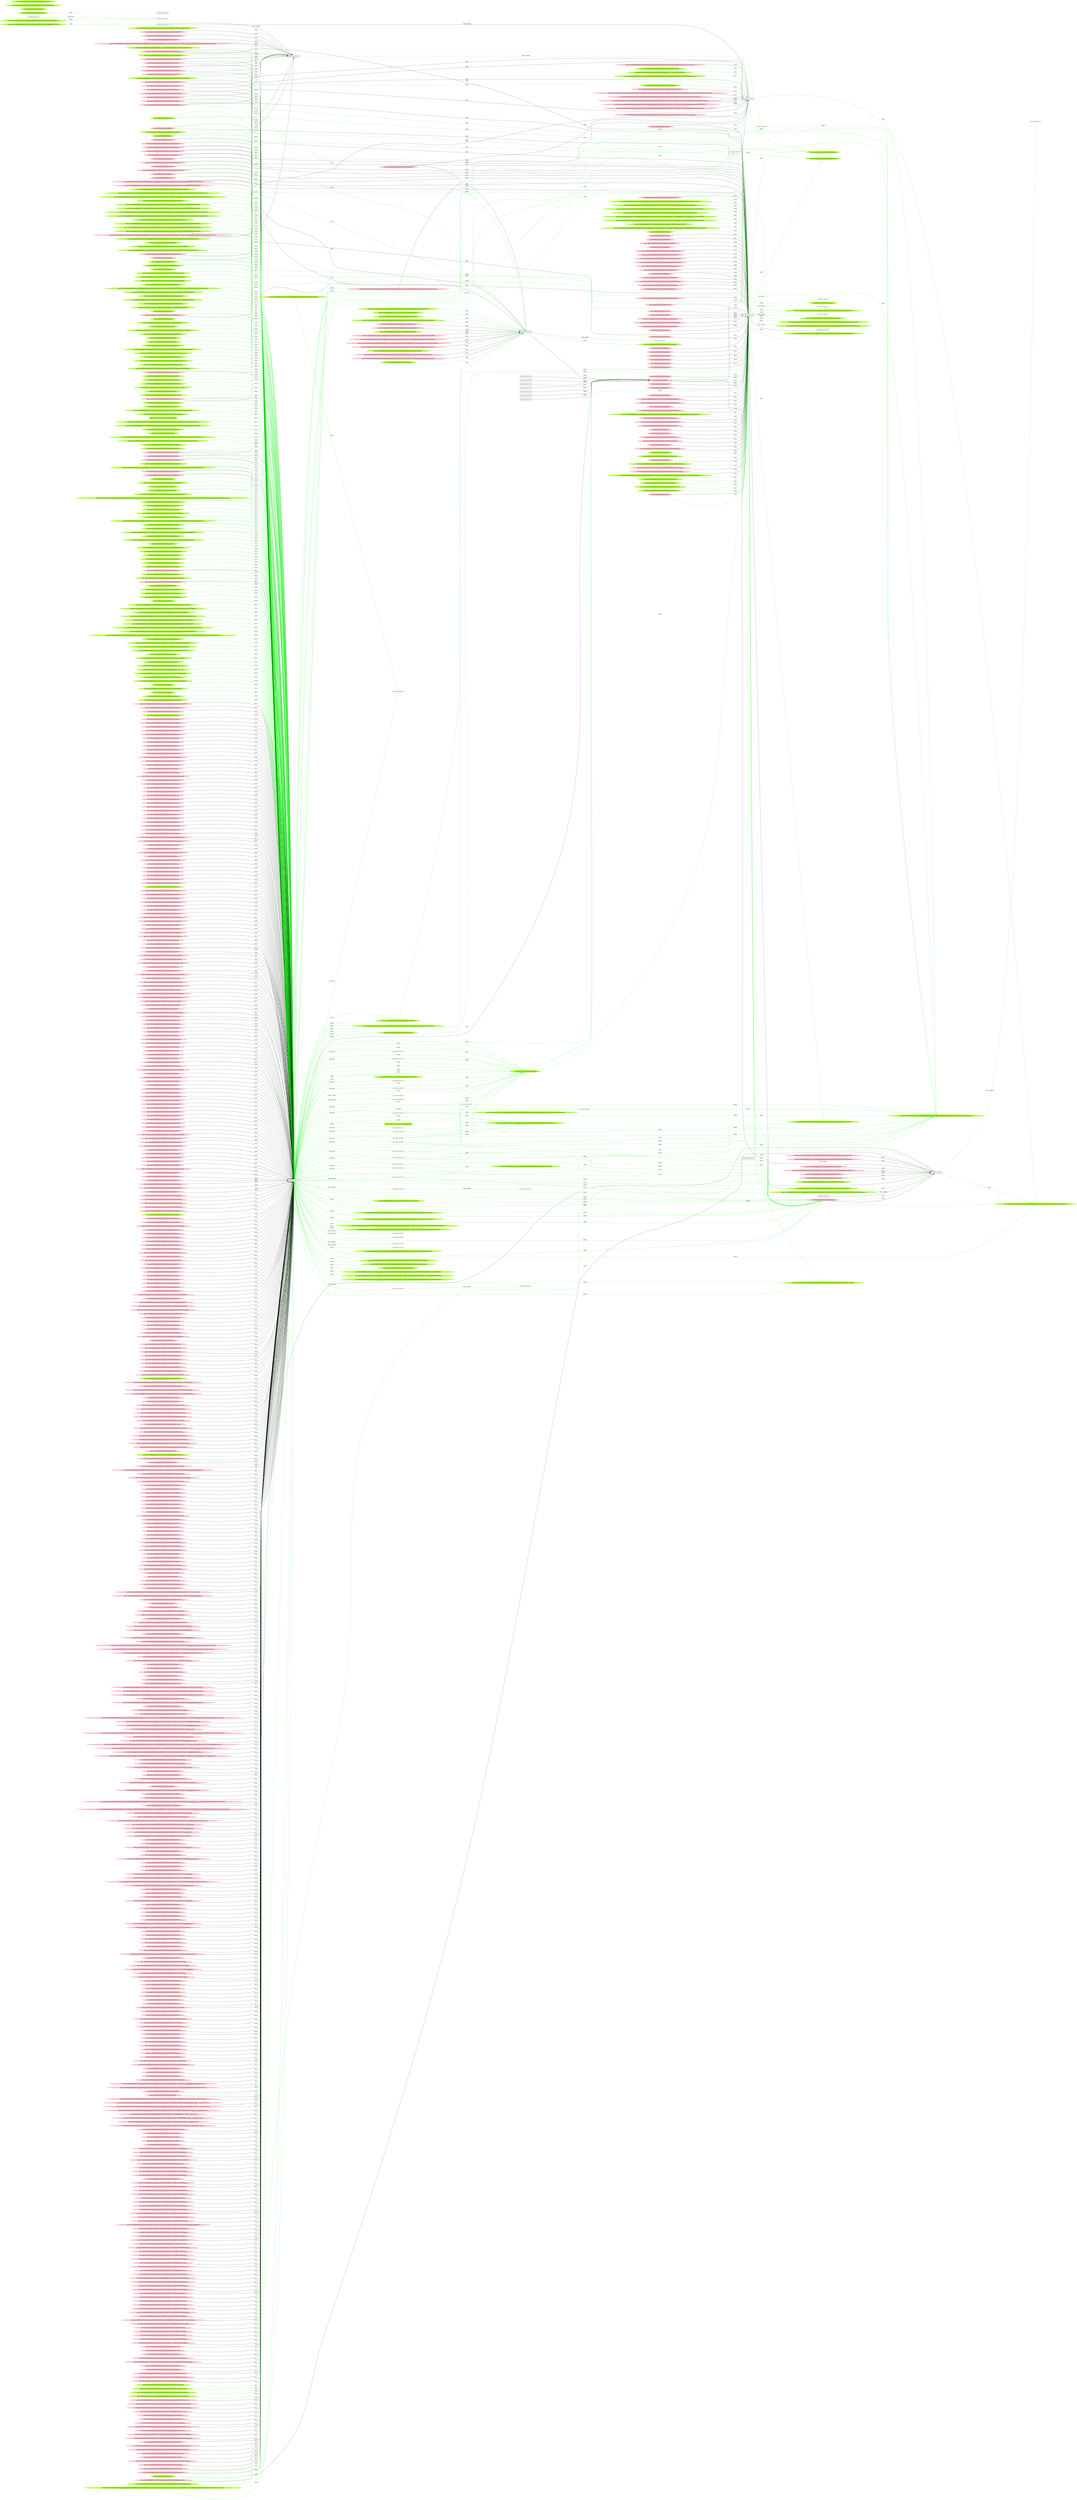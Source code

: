 digraph {
	rankdir=LR
	422 [label="exe_name: null cmd: " color=black shape=box style=solid]
	1074 [label="exe_name: null cmd: " color=greenyellow shape=box style=solid]
	422 -> 1074 [label=FILE_EXEC color=green]
	422 [label="exe_name: null cmd: " color=black shape=box style=solid]
	1077 [label="exe_name: null cmd: " color=greenyellow shape=box style=solid]
	422 -> 1077 [label=FILE_EXEC color=green]
	422 [label="exe_name: null cmd: " color=black shape=box style=solid]
	1083 [label="exe_name: null cmd: " color=greenyellow shape=box style=solid]
	422 -> 1083 [label=FILE_EXEC color=green]
	422 [label="exe_name: null cmd: " color=black shape=box style=solid]
	1097 [label="exe_name: null cmd: " color=greenyellow shape=box style=solid]
	422 -> 1097 [label=FILE_EXEC color=green]
	422 [label="exe_name: null cmd: " color=black shape=box style=solid]
	1111 [label="exe_name: null cmd: " color=greenyellow shape=box style=solid]
	422 -> 1111 [label=FILE_EXEC color=green]
	422 [label="exe_name: null cmd: " color=black shape=box style=solid]
	1121 [label="exe_name: null cmd: " color=greenyellow shape=box style=solid]
	422 -> 1121 [label=FILE_EXEC color=green]
	422 [label="exe_name: null cmd: " color=black shape=box style=solid]
	1124 [label="exe_name: null cmd: " color=greenyellow shape=box style=solid]
	422 -> 1124 [label=FILE_EXEC color=green]
	422 [label="exe_name: null cmd: " color=black shape=box style=solid]
	1130 [label="exe_name: null cmd: " color=greenyellow shape=box style=solid]
	422 -> 1130 [label=FILE_EXEC color=green]
	422 [label="exe_name: null cmd: " color=black shape=box style=solid]
	1134 [label="exe_name: null cmd: " color=greenyellow shape=box style=solid]
	422 -> 1134 [label=FILE_EXEC color=green]
	422 [label="exe_name: null cmd: " color=black shape=box style=solid]
	1193 [label="exe_name: null cmd: " color=greenyellow shape=box style=solid]
	422 -> 1193 [label=FILE_EXEC color=green]
	422 [label="exe_name: null cmd: " color=black shape=box style=solid]
	1203 [label="exe_name: null cmd: " color=greenyellow shape=box style=solid]
	422 -> 1203 [label=FILE_EXEC color=green]
	422 [label="exe_name: null cmd: " color=black shape=box style=solid]
	1213 [label="exe_name: null cmd: " color=greenyellow shape=box style=solid]
	422 -> 1213 [label=FILE_EXEC color=green]
	422 [label="exe_name: null cmd: " color=black shape=box style=solid]
	1215 [label="exe_name: null cmd: " color=greenyellow shape=box style=solid]
	422 -> 1215 [label=FILE_EXEC color=green]
	422 [label="exe_name: null cmd: " color=black shape=box style=solid]
	1220 [label="exe_name: null cmd: " color=greenyellow shape=box style=solid]
	422 -> 1220 [label=FILE_EXEC color=green]
	422 [label="exe_name: null cmd: " color=black shape=box style=solid]
	1248 [label="exe_name: null cmd: " color=greenyellow shape=box style=solid]
	422 -> 1248 [label=FILE_EXEC color=green]
	422 [label="exe_name: null cmd: " color=black shape=box style=solid]
	1276 [label="exe_name: null cmd: " color=greenyellow shape=box style=solid]
	422 -> 1276 [label=FILE_EXEC color=green]
	422 [label="exe_name: null cmd: " color=black shape=box style=solid]
	1328 [label="exe_name: null cmd: " color=greenyellow shape=box style=solid]
	422 -> 1328 [label=FILE_EXEC color=green]
	431 [label="exe_name: null cmd: " color=black shape=box style=solid]
	1379 [label="exe_name: null cmd: " color=greenyellow shape=box style=solid]
	431 -> 1379 [label=FILE_EXEC color=green]
	0 [label="exe_name: null cmd: " color=black shape=box style=solid]
	1434 [label="exe_name: null cmd: " color=greenyellow shape=box style=solid]
	0 -> 1434 [label=FILE_EXEC color=green]
	1371 [label="path: /Device/HarddiskVolume2/Program Files/Five Directions/Acuity/data" color=greenyellow shape=oval style=filled]
	422 [label="exe_name: null cmd: " color=black shape=box style=solid]
	1371 -> 422 [label=READ color=green]
	1371 [label="path: /Device/HarddiskVolume2/Program Files/Five Directions/Acuity/data" color=greenyellow shape=oval style=filled]
	435 [label="exe_name: null cmd: " color=black shape=box style=solid]
	1371 -> 435 [label=READ color=green]
	1066 [label="path: /Device/HarddiskVolume2/Users/admin/AppData/Roaming/Microsoft" color=greenyellow shape=oval style=filled]
	422 [label="exe_name: null cmd: " color=black shape=box style=solid]
	1066 -> 422 [label=READ color=green]
	1080 [label="path: /Device/HarddiskVolume2/Users/admin/AppData/Roaming/Mozilla/Firefox/Profiles/j1y1apqs.default/sessionstore-backups/recovery.js" color=greenyellow shape=oval style=filled]
	422 [label="exe_name: null cmd: " color=black shape=box style=solid]
	1080 -> 422 [label=READ color=green]
	1179 [label="path: /Device/HarddiskVolume2/Users/admin/Downloads/desktop.ini" color=greenyellow shape=oval style=filled]
	422 [label="exe_name: null cmd: " color=black shape=box style=solid]
	1179 -> 422 [label=READ color=green]
	1179 [label="path: /Device/HarddiskVolume2/Users/admin/Downloads/desktop.ini" color=greenyellow shape=oval style=filled]
	0 [label="exe_name: null cmd: " color=black shape=box style=solid]
	1179 -> 0 [label=READ color=green]
	1158 [label="path: /Device/HarddiskVolume2/Users/admin/Documents" color=greenyellow shape=oval style=filled]
	422 [label="exe_name: null cmd: " color=black shape=box style=solid]
	1158 -> 422 [label=READ color=green]
	1229 [label="path: /Device/HarddiskVolume2/Users/admin/Documents/desktop.ini" color=greenyellow shape=oval style=filled]
	422 [label="exe_name: null cmd: " color=black shape=box style=solid]
	1229 -> 422 [label=READ color=green]
	422 [label="exe_name: null cmd: " color=black shape=box style=solid]
	1266 [label="path: /Device/HarddiskVolume2/Users/admin/AppData/Roaming/Microsoft/Windows/Themes/CachedFiles/CachedImage_1024_768_POS4.jpg" color=greenyellow shape=oval style=filled]
	422 -> 1266 [label=WRITE color=green]
	1149 [label="path: /Device/HarddiskVolume2/WINDOWS/AppPatch/sysmain.sdb" color=greenyellow shape=oval style=filled]
	422 [label="exe_name: null cmd: " color=black shape=box style=solid]
	1149 -> 422 [label=READ color=green]
	1005 [label="path: /Device/HarddiskVolume2" color=pink shape=oval style=filled]
	460 [label="exe_name: null cmd: " color=black shape=box style=solid]
	1005 -> 460 [label=READ color=green]
	1299 [label="path: /Device/HarddiskVolume4" color=greenyellow shape=oval style=filled]
	422 [label="exe_name: null cmd: " color=black shape=box style=solid]
	1299 -> 422 [label=READ color=green]
	189 [label="path: /Device/HarddiskVolume2/Windows/System32/ntdll.dll" color=pink shape=oval style=filled]
	422 [label="exe_name: null cmd: " color=black shape=box style=solid]
	189 -> 422 [label=READ color=green]
	1028 [label="path: /Device/HarddiskVolume2/WINDOWS/SYSTEM32/LOCALE.NLS" color=pink shape=oval style=filled]
	422 [label="exe_name: null cmd: " color=black shape=box style=solid]
	1028 -> 422 [label=READ color=green]
	1039 [label="path: /Device/HarddiskVolume2/WINDOWS/SYSTEM32/kernelbase.dll" color=pink shape=oval style=filled]
	422 [label="exe_name: null cmd: " color=black shape=box style=solid]
	1039 -> 422 [label=READ color=green]
	300 [label="path: /Device/HarddiskVolume2/WINDOWS/SYSTEM32/WINRNR.DLL" color=pink shape=oval style=filled]
	422 [label="exe_name: null cmd: " color=black shape=box style=solid]
	300 -> 422 [label=READ color=green]
	63 [label="path: /Device/HarddiskVolume2/WINDOWS/GLOBALIZATION" color=pink shape=oval style=filled]
	422 [label="exe_name: null cmd: " color=black shape=box style=solid]
	63 -> 422 [label=READ color=green]
	1027 [label="path: /Device/HarddiskVolume2/Windows/System32/msvcrt.dll" color=pink shape=oval style=filled]
	0 [label="exe_name: null cmd: " color=black shape=box style=solid]
	1027 -> 0 [label=READ color=green]
	1035 [label="path: /Device/HarddiskVolume2/WINDOWS/system32/oleaut32.dll" color=pink shape=oval style=filled]
	422 [label="exe_name: null cmd: " color=black shape=box style=solid]
	1035 -> 422 [label=READ color=green]
	1368 [label="path: /Device/HarddiskVolume2/Windows/System32/kernel.appcore.dll" color=greenyellow shape=oval style=filled]
	422 [label="exe_name: null cmd: " color=black shape=box style=solid]
	1368 -> 422 [label=READ color=green]
	1109 [label="path: /Device/HarddiskVolume2/Users/admin/AppData/Local/Packages/Microsoft.Windows.ContentDeliveryManager_cw5n1h2txyewy/Settings/settings.dat.LOG1" color=greenyellow shape=oval style=filled]
	422 [label="exe_name: null cmd: " color=black shape=box style=solid]
	1109 -> 422 [label=READ color=green]
	7 [label="path: /Device/HarddiskVolume2/WINDOWS/system32/esentprf.dll" color=pink shape=oval style=filled]
	422 [label="exe_name: null cmd: " color=black shape=box style=solid]
	7 -> 422 [label=READ color=green]
	1428 [label="path: /Windows/System32/perfos.dll" color=greenyellow shape=oval style=filled]
	0 [label="exe_name: null cmd: " color=black shape=box style=solid]
	1428 -> 0 [label=READ color=green]
	788 [label="path: /Device/HarddiskVolume2/Windows/System32/samcli.dll" color=pink shape=oval style=filled]
	422 [label="exe_name: null cmd: " color=black shape=box style=solid]
	788 -> 422 [label=READ color=green]
	1039 [label="path: /Device/HarddiskVolume2/WINDOWS/SYSTEM32/kernelbase.dll" color=pink shape=oval style=filled]
	0 [label="exe_name: null cmd: " color=black shape=box style=solid]
	1039 -> 0 [label=READ color=green]
	968 [label="path: /Device/HarddiskVolume2/ProgramData/Microsoft/Windows/AppRepository/Packages/Microsoft.Windows.ContentDeliveryManager_10.0.16299.15_neutral_neutral_cw5n1h2txyewy/ActivationStore.dat.LOG1" color=pink shape=oval style=filled]
	422 [label="exe_name: null cmd: " color=black shape=box style=solid]
	968 -> 422 [label=READ color=green]
	984 [label="path: /Device/HarddiskVolume2/ProgramData/Microsoft/Windows/AppRepository/Packages/Microsoft.Windows.ContentDeliveryManager_10.0.16299.15_neutral_neutral_cw5n1h2txyewy/ActivationStore.dat.LOG2" color=pink shape=oval style=filled]
	422 [label="exe_name: null cmd: " color=black shape=box style=solid]
	984 -> 422 [label=READ color=green]
	984 [label="path: /Device/HarddiskVolume2/ProgramData/Microsoft/Windows/AppRepository/Packages/Microsoft.Windows.ContentDeliveryManager_10.0.16299.15_neutral_neutral_cw5n1h2txyewy/ActivationStore.dat.LOG2" color=pink shape=oval style=filled]
	435 [label="exe_name: null cmd: " color=black shape=box style=solid]
	984 -> 435 [label=READ color=green]
	1109 [label="path: /Device/HarddiskVolume2/Users/admin/AppData/Local/Packages/Microsoft.Windows.ContentDeliveryManager_cw5n1h2txyewy/Settings/settings.dat.LOG1" color=greenyellow shape=oval style=filled]
	422 [label="exe_name: null cmd: " color=black shape=box style=solid]
	1109 -> 422 [label=READ color=green]
	968 [label="path: /Device/HarddiskVolume2/ProgramData/Microsoft/Windows/AppRepository/Packages/Microsoft.Windows.ContentDeliveryManager_10.0.16299.15_neutral_neutral_cw5n1h2txyewy/ActivationStore.dat.LOG1" color=pink shape=oval style=filled]
	422 [label="exe_name: null cmd: " color=black shape=box style=solid]
	968 -> 422 [label=READ color=green]
	1326 [label="path: /Windows/System32/msscntrs.dll" color=greenyellow shape=oval style=filled]
	422 [label="exe_name: null cmd: " color=black shape=box style=solid]
	1326 -> 422 [label=READ color=green]
	1186 [label="path: /Device/HarddiskVolume2/WINDOWS/System32/drivers/en/monitor.sys" color=greenyellow shape=oval style=filled]
	422 [label="exe_name: null cmd: " color=black shape=box style=solid]
	1186 -> 422 [label=READ color=green]
	1132 [label="path: /Windows/System32/msvcr120_clr0400.dll" color=greenyellow shape=oval style=filled]
	422 [label="exe_name: null cmd: " color=black shape=box style=solid]
	1132 -> 422 [label=READ color=green]
	422 [label="exe_name: null cmd: " color=black shape=box style=solid]
	953 [label="path: /Device/HarddiskVolume2/Users/admin/AppData/Local/Packages/Microsoft.Windows.ContentDeliveryManager_cw5n1h2txyewy/Settings/settings.dat" color=pink shape=oval style=filled]
	422 -> 953 [label=WRITE color=green]
	1236 [label="path: /Device/HarddiskVolume2/Users/admin/Music" color=greenyellow shape=oval style=filled]
	422 [label="exe_name: null cmd: " color=black shape=box style=solid]
	1236 -> 422 [label=READ color=green]
	1258 [label="path: /Device/HarddiskVolume2/Users/admin/backup/Documents/Documents/Documents" color=greenyellow shape=oval style=filled]
	422 [label="exe_name: null cmd: " color=black shape=box style=solid]
	1258 -> 422 [label=READ color=green]
	1294 [label="path: /Device/HarddiskVolume2/Users/admin/backup/Documents/Documents/Documents/Documents/Documents/Documents/Documents/Documents/Documents/Documents/Documents/Documents/Documents/Documents/Documents/Documents/Documents/Documents" color=greenyellow shape=oval style=filled]
	422 [label="exe_name: null cmd: " color=black shape=box style=solid]
	1294 -> 422 [label=READ color=green]
	1456 [label="path: /Device/HarddiskVolume2/Windows/System32/Windows.UI.dll" color=greenyellow shape=oval style=filled]
	0 [label="exe_name: null cmd: " color=black shape=box style=solid]
	1456 -> 0 [label=READ color=green]
	1075 [label="path: /Device/HarddiskVolume2/WINDOWS" color=greenyellow shape=oval style=filled]
	422 [label="exe_name: null cmd: " color=black shape=box style=solid]
	1075 -> 422 [label=READ color=green]
	1299 [label="path: /Device/HarddiskVolume4" color=greenyellow shape=oval style=filled]
	0 [label="exe_name: null cmd: " color=black shape=box style=solid]
	1299 -> 0 [label=READ color=green]
	1200 [label="path: /Device/HarddiskVolume2/Windows/System32/msvcp_win.dll" color=greenyellow shape=oval style=filled]
	422 [label="exe_name: null cmd: " color=black shape=box style=solid]
	1200 -> 422 [label=READ color=green]
	1200 [label="path: /Device/HarddiskVolume2/Windows/System32/msvcp_win.dll" color=greenyellow shape=oval style=filled]
	422 [label="exe_name: null cmd: " color=black shape=box style=solid]
	1200 -> 422 [label=READ color=green]
	1247 [label="path: /Device/HarddiskVolume2/Windows/System32/win32u.dll" color=greenyellow shape=oval style=filled]
	422 [label="exe_name: null cmd: " color=black shape=box style=solid]
	1247 -> 422 [label=READ color=green]
	1027 [label="path: /Device/HarddiskVolume2/Windows/System32/msvcrt.dll" color=pink shape=oval style=filled]
	422 [label="exe_name: null cmd: " color=black shape=box style=solid]
	1027 -> 422 [label=READ color=green]
	1047 [label="path: /Device/HarddiskVolume2/Windows/System32/sspicli.dll" color=pink shape=oval style=filled]
	422 [label="exe_name: null cmd: " color=black shape=box style=solid]
	1047 -> 422 [label=READ color=green]
	1072 [label="path: /Device/HarddiskVolume2/Windows/System32/userenv.dll" color=greenyellow shape=oval style=filled]
	422 [label="exe_name: null cmd: " color=black shape=box style=solid]
	1072 -> 422 [label=READ color=green]
	1108 [label="path: /Device/HarddiskVolume2/WINDOWS/Globalization/Sorting/sortdefault.nls" color=greenyellow shape=oval style=filled]
	422 [label="exe_name: null cmd: " color=black shape=box style=solid]
	1108 -> 422 [label=READ color=green]
	1285 [label="path: /Device/HarddiskVolume2/WINDOWS/system32/CRYPTSP.dll" color=greenyellow shape=oval style=filled]
	422 [label="exe_name: null cmd: " color=black shape=box style=solid]
	1285 -> 422 [label=READ color=green]
	1405 [label="path: /Device/HarddiskVolume2/Windows/System32/iertutil.dll" color=greenyellow shape=oval style=filled]
	460 [label="exe_name: null cmd: " color=black shape=box style=solid]
	1405 -> 460 [label=READ color=green]
	1151 [label="path: /Device/HarddiskVolume2/Users/admin/AppData/Roaming/Microsoft/Windows/Recent/AutomaticDestinations/f01b4d95cf55d32a.automaticDestinations-ms" color=greenyellow shape=oval style=filled]
	422 [label="exe_name: null cmd: " color=black shape=box style=solid]
	1151 -> 422 [label=READ color=green]
	1158 [label="path: /Device/HarddiskVolume2/Users/admin/Documents" color=greenyellow shape=oval style=filled]
	422 [label="exe_name: null cmd: " color=black shape=box style=solid]
	1158 -> 422 [label=READ color=green]
	1191 [label="path: /Device/HarddiskVolume2/Program Files/OpenSSH-Win64" color=greenyellow shape=oval style=filled]
	422 [label="exe_name: null cmd: " color=black shape=box style=solid]
	1191 -> 422 [label=READ color=green]
	1390 [label="path: /Device/HarddiskVolume2/Users/admin/Pictures" color=greenyellow shape=oval style=filled]
	455 [label="exe_name: null cmd: " color=black shape=box style=solid]
	1390 -> 455 [label=READ color=green]
	403 [label="path: /Windows/System32/msvcrt.dll" color=pink shape=oval style=filled]
	422 [label="exe_name: null cmd: " color=black shape=box style=solid]
	403 -> 422 [label=READ color=green]
	422 [label="exe_name: null cmd: " color=black shape=box style=solid]
	1321 [label="exe_name: null cmd: " color=greenyellow shape=box style=solid]
	422 -> 1321 [label=PROC_CREATE color=green]
	1158 [label="path: /Device/HarddiskVolume2/Users/admin/Documents" color=greenyellow shape=oval style=filled]
	0 [label="exe_name: null cmd: " color=black shape=box style=solid]
	1158 -> 0 [label=READ color=green]
	1259 [label="path: /Device/HarddiskVolume2/Windows/System32/shell32.dll" color=greenyellow shape=oval style=filled]
	422 [label="exe_name: null cmd: " color=black shape=box style=solid]
	1259 -> 422 [label=READ color=green]
	1166 [label="path: /Device/HarddiskVolume2/Users/admin/AppData/Local/Microsoft/Windows/Explorer/ThumbCacheToDelete/thmB4B6.tmp" color=greenyellow shape=oval style=filled]
	422 [label="exe_name: null cmd: " color=black shape=box style=solid]
	1166 -> 422 [label=READ color=green]
	1166 [label="path: /Device/HarddiskVolume2/Users/admin/AppData/Local/Microsoft/Windows/Explorer/ThumbCacheToDelete/thmB4B6.tmp" color=greenyellow shape=oval style=filled]
	422 [label="exe_name: null cmd: " color=black shape=box style=solid]
	1166 -> 422 [label=READ color=green]
	1470 [label="path: /Device/HarddiskVolume2/Users/admin/Desktop/20190502_elevate2_windows_Release.zip" color=greenyellow shape=oval style=filled]
	0 [label="exe_name: null cmd: " color=black shape=box style=solid]
	1470 -> 0 [label=READ color=green]
	1114 [label="path: /Device/HarddiskVolume2/Users/admin/Desktop/firefox.lnk" color=greenyellow shape=oval style=filled]
	422 [label="exe_name: null cmd: " color=black shape=box style=solid]
	1114 -> 422 [label=READ color=green]
	1150 [label="path: /Device/HarddiskVolume2/Users/admin/AppData/Local/Microsoft/Windows/Explorer/ThumbCacheToDelete/thm3C.tmp" color=greenyellow shape=oval style=filled]
	422 [label="exe_name: null cmd: " color=black shape=box style=solid]
	1150 -> 422 [label=READ color=green]
	1076 [label="path: /Device/HarddiskVolume2/Users/Public" color=greenyellow shape=oval style=filled]
	422 [label="exe_name: null cmd: " color=black shape=box style=solid]
	1076 -> 422 [label=READ color=green]
	1159 [label="path: /Device/HarddiskVolume2/Users/admin/AppData/Roaming/Microsoft/Windows/Themes/CachedFiles" color=greenyellow shape=oval style=filled]
	422 [label="exe_name: null cmd: " color=black shape=box style=solid]
	1159 -> 422 [label=READ color=green]
	1252 [label="path: /Device/HarddiskVolume2/Program Files/OpenSSH-Win64/libcrypto-41.dll" color=greenyellow shape=oval style=filled]
	422 [label="exe_name: null cmd: " color=black shape=box style=solid]
	1252 -> 422 [label=READ color=green]
	1157 [label="path: /Device/HarddiskVolume2/Windows/System32/bcryptprimitives.dll" color=greenyellow shape=oval style=filled]
	422 [label="exe_name: null cmd: " color=black shape=box style=solid]
	1157 -> 422 [label=READ color=green]
	1275 [label="path: /Device/HarddiskVolume2/Windows/System32/gdi32.dll" color=greenyellow shape=oval style=filled]
	422 [label="exe_name: null cmd: " color=black shape=box style=solid]
	1275 -> 422 [label=READ color=green]
	1306 [label="path: /Device/HarddiskVolume2/WINDOWS/system32/NETAPI32.dll" color=greenyellow shape=oval style=filled]
	422 [label="exe_name: null cmd: " color=black shape=box style=solid]
	1306 -> 422 [label=READ color=green]
	976 [label="path: /Device/HarddiskVolume2/Program Files/mozilla/firefox/firefox.exe" color=pink shape=oval style=filled]
	0 [label="exe_name: null cmd: " color=black shape=box style=solid]
	976 -> 0 [label=READ color=green]
	1189 [label="path: /Device/HarddiskVolume2/Windows/System32/fltLib.dll" color=greenyellow shape=oval style=filled]
	422 [label="exe_name: null cmd: " color=black shape=box style=solid]
	1189 -> 422 [label=READ color=green]
	1102 [label="path: /Windows/System32/cscapi.dll" color=greenyellow shape=oval style=filled]
	422 [label="exe_name: null cmd: " color=black shape=box style=solid]
	1102 -> 422 [label=READ color=green]
	1024 [label="path: /Device/HarddiskVolume2/Users" color=pink shape=oval style=filled]
	455 [label="exe_name: null cmd: " color=black shape=box style=solid]
	1024 -> 455 [label=READ color=green]
	1139 [label="path: /Device/HarddiskVolume2/Users/admin/AppData/Roaming/Microsoft/Windows/Recent/AutomaticDestinations" color=greenyellow shape=oval style=filled]
	422 [label="exe_name: null cmd: " color=black shape=box style=solid]
	1139 -> 422 [label=READ color=green]
	1454 [label="path: /Device/HarddiskVolume2/Users/admin/AppData/Roaming/Microsoft/Windows/Recent/AutomaticDestinations/5f7b5f1e01b83767.automaticDestinations-ms" color=greenyellow shape=oval style=filled]
	0 [label="exe_name: null cmd: " color=black shape=box style=solid]
	1454 -> 0 [label=READ color=green]
	1039 [label="path: /Device/HarddiskVolume2/WINDOWS/SYSTEM32/kernelbase.dll" color=pink shape=oval style=filled]
	422 [label="exe_name: null cmd: " color=black shape=box style=solid]
	1039 -> 422 [label=READ color=green]
	1005 [label="path: /Device/HarddiskVolume2" color=pink shape=oval style=filled]
	0 [label="exe_name: null cmd: " color=black shape=box style=solid]
	1005 -> 0 [label=READ color=green]
	1236 [label="path: /Device/HarddiskVolume2/Users/admin/Music" color=greenyellow shape=oval style=filled]
	422 [label="exe_name: null cmd: " color=black shape=box style=solid]
	1236 -> 422 [label=READ color=green]
	1094 [label="path: /Device/HarddiskVolume2/Users/admin/Pictures/desktop.ini" color=greenyellow shape=oval style=filled]
	422 [label="exe_name: null cmd: " color=black shape=box style=solid]
	1094 -> 422 [label=READ color=green]
	486 [label="path: /Device/HarddiskVolume2/WINDOWS/system32/cmd.exe" color=pink shape=oval style=filled]
	422 [label="exe_name: null cmd: " color=black shape=box style=solid]
	486 -> 422 [label=READ color=green]
	1395 [label="path: /Device/HarddiskVolume2/Users/admin/AppData/Roaming/Microsoft/Windows/Start Menu/Programs/System Tools/Command Prompt.lnk" color=greenyellow shape=oval style=filled]
	455 [label="exe_name: null cmd: " color=black shape=box style=solid]
	1395 -> 455 [label=READ color=green]
	1327 [label="path: /Device/HarddiskVolume2/Windows/System32/tasklist.exe" color=greenyellow shape=oval style=filled]
	422 [label="exe_name: null cmd: " color=black shape=box style=solid]
	1327 -> 422 [label=READ color=green]
	1336 [label="path: /Device/HarddiskVolume2/Users/admin/AppData/Roaming/Microsoft/Windows" color=greenyellow shape=oval style=filled]
	422 [label="exe_name: null cmd: " color=black shape=box style=solid]
	1336 -> 422 [label=READ color=green]
	1159 [label="path: /Device/HarddiskVolume2/Users/admin/AppData/Roaming/Microsoft/Windows/Themes/CachedFiles" color=greenyellow shape=oval style=filled]
	435 [label="exe_name: null cmd: " color=black shape=box style=solid]
	1159 -> 435 [label=READ color=green]
	728 [label="path: /Device/HarddiskVolume2/WINDOWS/GLOBALIZATION/SORTING" color=pink shape=oval style=filled]
	422 [label="exe_name: null cmd: " color=black shape=box style=solid]
	728 -> 422 [label=READ color=green]
	1362 [label="path: /Device/HarddiskVolume2/WINDOWS/FONTS" color=greenyellow shape=oval style=filled]
	422 [label="exe_name: null cmd: " color=black shape=box style=solid]
	1362 -> 422 [label=READ color=green]
	1305 [label="path: /Device/HarddiskVolume2/Windows/System32/EhStorShell.dll" color=greenyellow shape=oval style=filled]
	422 [label="exe_name: null cmd: " color=black shape=box style=solid]
	1305 -> 422 [label=READ color=green]
	225 [label="path: /Device/HarddiskVolume2/Windows/System32/rmclient.dll" color=pink shape=oval style=filled]
	460 [label="exe_name: null cmd: " color=black shape=box style=solid]
	225 -> 460 [label=READ color=green]
	422 [label="exe_name: null cmd: " color=black shape=box style=solid]
	1266 [label="path: /Device/HarddiskVolume2/Users/admin/AppData/Roaming/Microsoft/Windows/Themes/CachedFiles/CachedImage_1024_768_POS4.jpg" color=greenyellow shape=oval style=filled]
	422 -> 1266 [label=WRITE color=green]
	1148 [label="path: /Device/HarddiskVolume2/WINDOWS/System32/COMDLG32.dll" color=greenyellow shape=oval style=filled]
	422 [label="exe_name: null cmd: " color=black shape=box style=solid]
	1148 -> 422 [label=READ color=green]
	1128 [label="path: /Device/HarddiskVolume2/Windows/System32/StructuredQuery.dll" color=greenyellow shape=oval style=filled]
	422 [label="exe_name: null cmd: " color=black shape=box style=solid]
	1128 -> 422 [label=READ color=green]
	1270 [label="path: /Windows/System32/sspicli.dll" color=greenyellow shape=oval style=filled]
	422 [label="exe_name: null cmd: " color=black shape=box style=solid]
	1270 -> 422 [label=READ color=green]
	1353 [label="path: /Device/HarddiskVolume2/Users/admin/AppData/Local/Microsoft/Windows/Explorer/iconcache_48.db" color=greenyellow shape=oval style=filled]
	422 [label="exe_name: null cmd: " color=black shape=box style=solid]
	1353 -> 422 [label=READ color=green]
	1302 [label="path: /Device/HarddiskVolume2/Users/admin/AppData/Roaming/Microsoft/Windows/Start Menu/Programs/Accessories/Notepad.lnk" color=greenyellow shape=oval style=filled]
	422 [label="exe_name: null cmd: " color=black shape=box style=solid]
	1302 -> 422 [label=READ color=green]
	953 [label="path: /Device/HarddiskVolume2/Users/admin/AppData/Local/Packages/Microsoft.Windows.ContentDeliveryManager_cw5n1h2txyewy/Settings/settings.dat" color=pink shape=oval style=filled]
	422 [label="exe_name: null cmd: " color=black shape=box style=solid]
	953 -> 422 [label=READ color=green]
	1102 [label="path: /Windows/System32/cscapi.dll" color=greenyellow shape=oval style=filled]
	0 [label="exe_name: null cmd: " color=black shape=box style=solid]
	1102 -> 0 [label=READ color=green]
	482 [label="path: /Device/HarddiskVolume2/WINDOWS/System32/perfproc.dll" color=pink shape=oval style=filled]
	0 [label="exe_name: null cmd: " color=black shape=box style=solid]
	482 -> 0 [label=READ color=green]
	373 [label="path: /Windows/System32/powrprof.dll" color=pink shape=oval style=filled]
	460 [label="exe_name: null cmd: " color=black shape=box style=solid]
	373 -> 460 [label=READ color=green]
	1401 [label="path: /Device/HarddiskVolume2/$RECYCLE.BIN/S-1-5-21-231540947-922634896-4161786520-1004/desktop.ini" color=greenyellow shape=oval style=filled]
	435 [label="exe_name: null cmd: " color=black shape=box style=solid]
	1401 -> 435 [label=READ color=green]
	1266 [label="path: /Device/HarddiskVolume2/Users/admin/AppData/Roaming/Microsoft/Windows/Themes/CachedFiles/CachedImage_1024_768_POS4.jpg" color=greenyellow shape=oval style=filled]
	0 [label="exe_name: null cmd: " color=black shape=box style=solid]
	1266 -> 0 [label=READ color=green]
	422 [label="exe_name: null cmd: " color=black shape=box style=solid]
	1141 [label="exe_name: null cmd: " color=greenyellow shape=box style=solid]
	422 -> 1141 [label=PROC_CREATE color=green]
	474 [label="path: /Device/HarddiskVolume2/Users/admin" color=pink shape=oval style=filled]
	41 [label="exe_name: null cmd: " color=black shape=box style=solid]
	474 -> 41 [label=READ color=green]
	1165 [label="path: /Device/HarddiskVolume2/USERS/ADMIN/APPDATA/ROAMING/MICROSOFT/BIBLIOGRAPHY" color=greenyellow shape=oval style=filled]
	422 [label="exe_name: null cmd: " color=black shape=box style=solid]
	1165 -> 422 [label=READ color=green]
	1185 [label="path: /Device/HarddiskVolume2/PROGRAM FILES (X86)/COMMON FILES/MICROSOFT SHARED/OFFICE15/1033/MSOINTL.DLL" color=greenyellow shape=oval style=filled]
	422 [label="exe_name: null cmd: " color=black shape=box style=solid]
	1185 -> 422 [label=READ color=green]
	1210 [label="path: /Device/HarddiskVolume2/USERS/ADMIN/APPDATA/ROAMING/MICROSOFT/BIBLIOGRAPHY/STYLE/SIST02.XSL" color=greenyellow shape=oval style=filled]
	422 [label="exe_name: null cmd: " color=black shape=box style=solid]
	1210 -> 422 [label=READ color=green]
	1092 [label="path: /Device/HarddiskVolume2/USERS/ADMIN/APPDATA/ROAMING/MICROSOFT/BIBLIOGRAPHY/STYLE/CHICAGO.XSL" color=greenyellow shape=oval style=filled]
	422 [label="exe_name: null cmd: " color=black shape=box style=solid]
	1092 -> 422 [label=READ color=green]
	1217 [label="path: /Device/HarddiskVolume2/PROGRAM FILES (X86)/MICROSOFT OFFICE/OFFICE15/BIBLIOGRAPHY/STYLE/APASIXTHEDITIONOFFICEONLINE.XSL" color=greenyellow shape=oval style=filled]
	422 [label="exe_name: null cmd: " color=black shape=box style=solid]
	1217 -> 422 [label=READ color=green]
	1281 [label="path: /Device/HarddiskVolume2/PROGRAM FILES (X86)/MICROSOFT OFFICE/OFFICE15/BIBLIOGRAPHY/STYLE/GOSTNAME.XSL" color=greenyellow shape=oval style=filled]
	422 [label="exe_name: null cmd: " color=black shape=box style=solid]
	1281 -> 422 [label=READ color=green]
	1145 [label="path: /Device/HarddiskVolume2/USERS/ADMIN/APPDATA/LOCAL/MICROSOFT/OFFICE/15.0/WEBSERVICECACHE/ALLUSERS/CLIENTTEMPLATES.CONTENT.OFFICE.NET/SUPPORT-TEMPLATES-EN-US-MT16402400.PNG0" color=greenyellow shape=oval style=filled]
	422 [label="exe_name: null cmd: " color=black shape=box style=solid]
	1145 -> 422 [label=READ color=green]
	1105 [label="path: /Device/HarddiskVolume2/Users/admin/AppData/Roaming" color=greenyellow shape=oval style=filled]
	422 [label="exe_name: null cmd: " color=black shape=box style=solid]
	1105 -> 422 [label=READ color=green]
	1139 [label="path: /Device/HarddiskVolume2/Users/admin/AppData/Roaming/Microsoft/Windows/Recent/AutomaticDestinations" color=greenyellow shape=oval style=filled]
	0 [label="exe_name: null cmd: " color=black shape=box style=solid]
	1139 -> 0 [label=READ color=green]
	1346 [label="path: /Device/HarddiskVolume2/windows/installer/{90150000-0011-0000-0000-0000000ff1ce}/wordicon.exe" color=greenyellow shape=oval style=filled]
	422 [label="exe_name: null cmd: " color=black shape=box style=solid]
	1346 -> 422 [label=READ color=green]
	1298 [label="path: /Device/HarddiskVolume2/Program Files (x86)/Microsoft Office/Office15/MSIPC/pl/msipc.dll.mui" color=greenyellow shape=oval style=filled]
	422 [label="exe_name: null cmd: " color=black shape=box style=solid]
	1298 -> 422 [label=READ color=green]
	0 [label="exe_name: null cmd: " color=black shape=box style=solid]
	1451 [label="exe_name: null cmd: " color=greenyellow shape=box style=solid]
	0 -> 1451 [label=PROC_CREATE color=green]
	422 [label="exe_name: null cmd: " color=black shape=box style=solid]
	1287 [label="exe_name: null cmd: " color=greenyellow shape=box style=solid]
	422 -> 1287 [label=PROC_CREATE color=green]
	1287 [label="exe_name: null cmd: " color=greenyellow shape=box style=solid]
	1288 [label="exe_name: null cmd: " color=greenyellow shape=box style=solid]
	1287 -> 1288 [label=PROC_CREATE color=green]
	1264 [label="path: /Device/HarddiskVolume2/Windows/Installer/{90150000-0011-0000-0000-0000000FF1CE}" color=greenyellow shape=oval style=filled]
	422 [label="exe_name: null cmd: " color=black shape=box style=solid]
	1264 -> 422 [label=READ color=green]
	1039 [label="path: /Device/HarddiskVolume2/WINDOWS/SYSTEM32/kernelbase.dll" color=pink shape=oval style=filled]
	422 [label="exe_name: null cmd: " color=black shape=box style=solid]
	1039 -> 422 [label=READ color=green]
	1095 [label="path: /Device/HarddiskVolume2/Windows/Installer" color=greenyellow shape=oval style=filled]
	422 [label="exe_name: null cmd: " color=black shape=box style=solid]
	1095 -> 422 [label=READ color=green]
	1402 [label="path: /Device/HarddiskVolume2/Program Files (x86)/Microsoft Office/Office15/MSIPC/pt-BR/msipc.dll.mui" color=greenyellow shape=oval style=filled]
	435 [label="exe_name: null cmd: " color=black shape=box style=solid]
	1402 -> 435 [label=READ color=green]
	1102 [label="path: /Windows/System32/cscapi.dll" color=greenyellow shape=oval style=filled]
	455 [label="exe_name: null cmd: " color=black shape=box style=solid]
	1102 -> 455 [label=READ color=green]
	1348 [label="path: /Device/HarddiskVolume2/salt/bin/Lib/site-packages/ioloop-0.1a0-py2.7.egg-info" color=greenyellow shape=oval style=filled]
	422 [label="exe_name: null cmd: " color=black shape=box style=solid]
	1348 -> 422 [label=READ color=green]
	1219 [label="path: /Device/HarddiskVolume2/salt/bin/Lib/sre_compile.pyc" color=greenyellow shape=oval style=filled]
	422 [label="exe_name: null cmd: " color=black shape=box style=solid]
	1219 -> 422 [label=READ color=green]
	1142 [label="path: /Device/HarddiskVolume2/salt/bin/Lib/site-packages/zmq/utils/__init__.pyc" color=greenyellow shape=oval style=filled]
	422 [label="exe_name: null cmd: " color=black shape=box style=solid]
	1142 -> 422 [label=READ color=green]
	1364 [label="path: /Device/HarddiskVolume2/salt/bin/Lib/site-packages/backports/__init__.pyc" color=greenyellow shape=oval style=filled]
	422 [label="exe_name: null cmd: " color=black shape=box style=solid]
	1364 -> 422 [label=READ color=green]
	1231 [label="path: /Device/HarddiskVolume2/Program Files/Windows NT/Accessories/WORDPAD.EXE" color=greenyellow shape=oval style=filled]
	422 [label="exe_name: null cmd: " color=black shape=box style=solid]
	1231 -> 422 [label=READ color=green]
	1360 [label="path: /Device/HarddiskVolume2/Program Files/Windows NT/Accessories" color=greenyellow shape=oval style=filled]
	422 [label="exe_name: null cmd: " color=black shape=box style=solid]
	1360 -> 422 [label=READ color=green]
	1377 [label="path: /Device/HarddiskVolume2/Program Files/Windows NT/Accessories/UIRibbonRes.dll" color=greenyellow shape=oval style=filled]
	422 [label="exe_name: null cmd: " color=black shape=box style=solid]
	1377 -> 422 [label=READ color=green]
	1082 [label="path: /Windows/System32/cldapi.dll" color=greenyellow shape=oval style=filled]
	422 [label="exe_name: null cmd: " color=black shape=box style=solid]
	1082 -> 422 [label=READ color=green]
	1192 [label="path: /Device/HarddiskVolume2/WINDOWS/system32/wbem/WMICLNT.dll" color=greenyellow shape=oval style=filled]
	422 [label="exe_name: null cmd: " color=black shape=box style=solid]
	1192 -> 422 [label=READ color=green]
	1005 [label="path: /Device/HarddiskVolume2" color=pink shape=oval style=filled]
	422 [label="exe_name: null cmd: " color=black shape=box style=solid]
	1005 -> 422 [label=READ color=green]
	1191 [label="path: /Device/HarddiskVolume2/Program Files/OpenSSH-Win64" color=greenyellow shape=oval style=filled]
	422 [label="exe_name: null cmd: " color=black shape=box style=solid]
	1191 -> 422 [label=READ color=green]
	41 [label="exe_name: null cmd: " color=black shape=box style=solid]
	1416 [label="exe_name: null cmd: " color=greenyellow shape=box style=solid]
	41 -> 1416 [label=PROC_CREATE color=green]
	1369 [label="path: /Windows/System32/tapiperf.dll" color=greenyellow shape=oval style=filled]
	422 [label="exe_name: null cmd: " color=black shape=box style=solid]
	1369 -> 422 [label=READ color=green]
	422 [label="exe_name: null cmd: " color=black shape=box style=solid]
	1117 [label="srcIP: 128.55.12.55 dstIP: 162.93.202.80 type: None" color=greenyellow shape=box style=filled]
	422 -> 1117 [label=WRITE color=green]
	1255 [label="path: /Device/HarddiskVolume2/Windows/System32/authz.dll" color=greenyellow shape=oval style=filled]
	422 [label="exe_name: null cmd: " color=black shape=box style=solid]
	1255 -> 422 [label=READ color=green]
	1067 [label="path: /Device/HarddiskVolume2/WINDOWS/System32/drivers/etc/lmhosts" color=greenyellow shape=oval style=filled]
	422 [label="exe_name: null cmd: " color=black shape=box style=solid]
	1067 -> 422 [label=READ color=green]
	173 [label="path: /Device/HarddiskVolume2/Windows/System32/WDI/LogFiles/WdiContextLog.etl.002" color=pink shape=oval style=filled]
	422 [label="exe_name: null cmd: " color=black shape=box style=solid]
	173 -> 422 [label=READ color=black]
	728 [label="path: /Device/HarddiskVolume2/WINDOWS/GLOBALIZATION/SORTING" color=pink shape=oval style=filled]
	422 [label="exe_name: null cmd: " color=black shape=box style=solid]
	728 -> 422 [label=READ color=black]
	63 [label="path: /Device/HarddiskVolume2/WINDOWS/GLOBALIZATION" color=pink shape=oval style=filled]
	422 [label="exe_name: null cmd: " color=black shape=box style=solid]
	63 -> 422 [label=READ color=black]
	446 [label="path: /Device/HarddiskVolume2/Program Files/TightVNC/tvnserver.exe" color=pink shape=oval style=filled]
	422 [label="exe_name: null cmd: " color=black shape=box style=solid]
	446 -> 422 [label=READ color=black]
	189 [label="path: /Device/HarddiskVolume2/Windows/System32/ntdll.dll" color=pink shape=oval style=filled]
	422 [label="exe_name: null cmd: " color=black shape=box style=solid]
	189 -> 422 [label=READ color=black]
	123 [label="path: /Device/HarddiskVolume2/Windows/System32/csrss.exe" color=pink shape=oval style=filled]
	422 [label="exe_name: null cmd: " color=black shape=box style=solid]
	123 -> 422 [label=READ color=black]
	995 [label="path: /Device/HarddiskVolume2/Windows/System32/rpcrt4.dll" color=pink shape=oval style=filled]
	422 [label="exe_name: null cmd: " color=black shape=box style=solid]
	995 -> 422 [label=READ color=black]
	1343 [label="path: /Device/HarddiskVolume2/Windows/System32/winsrv.dll" color=greenyellow shape=oval style=filled]
	422 [label="exe_name: null cmd: " color=black shape=box style=solid]
	1343 -> 422 [label=READ color=green]
	631 [label="path: /Device/HarddiskVolume2/WINDOWS/SYSTEM32/bcrypt.dll" color=pink shape=oval style=filled]
	422 [label="exe_name: null cmd: " color=black shape=box style=solid]
	631 -> 422 [label=READ color=black]
	201 [label="path: /Device/HarddiskVolume2/WINDOWS/system32/FirewallAPI.dll" color=pink shape=oval style=filled]
	422 [label="exe_name: null cmd: " color=black shape=box style=solid]
	201 -> 422 [label=READ color=black]
	160 [label="path: /Device/HarddiskVolume2/Windows/System32/wininitext.dll" color=pink shape=oval style=filled]
	422 [label="exe_name: null cmd: " color=black shape=box style=solid]
	160 -> 422 [label=READ color=black]
	1001 [label="path: /Device/HarddiskVolume2/Windows/System32/sechost.dll" color=pink shape=oval style=filled]
	422 [label="exe_name: null cmd: " color=black shape=box style=solid]
	1001 -> 422 [label=READ color=black]
	1027 [label="path: /Device/HarddiskVolume2/Windows/System32/msvcrt.dll" color=pink shape=oval style=filled]
	422 [label="exe_name: null cmd: " color=black shape=box style=solid]
	1027 -> 422 [label=READ color=black]
	1041 [label="path: /Device/HarddiskVolume2/Windows/System32/kernel32.dll" color=pink shape=oval style=filled]
	422 [label="exe_name: null cmd: " color=black shape=box style=solid]
	1041 -> 422 [label=READ color=black]
	1055 [label="path: /Device/HarddiskVolume2/Windows/System32/ws2_32.dll" color=pink shape=oval style=filled]
	422 [label="exe_name: null cmd: " color=black shape=box style=solid]
	1055 -> 422 [label=READ color=black]
	57 [label="path: /Device/HarddiskVolume2/WINDOWS/SYSTEM32/apphelp.dll" color=pink shape=oval style=filled]
	422 [label="exe_name: null cmd: " color=black shape=box style=solid]
	57 -> 422 [label=READ color=black]
	997 [label="path: /Device/HarddiskVolume2/Windows/System32/dwmapi.dll" color=pink shape=oval style=filled]
	422 [label="exe_name: null cmd: " color=black shape=box style=solid]
	997 -> 422 [label=READ color=black]
	295 [label="path: /Device/HarddiskVolume2/windows/system32/DPAPI.DLL" color=pink shape=oval style=filled]
	422 [label="exe_name: null cmd: " color=black shape=box style=solid]
	295 -> 422 [label=READ color=black]
	714 [label="path: /Device/HarddiskVolume2/Windows/System32/crypt32.dll" color=pink shape=oval style=filled]
	422 [label="exe_name: null cmd: " color=black shape=box style=solid]
	714 -> 422 [label=READ color=black]
	135 [label="path: /Device/HarddiskVolume2/Windows/System32/msasn1.dll" color=pink shape=oval style=filled]
	422 [label="exe_name: null cmd: " color=black shape=box style=solid]
	135 -> 422 [label=READ color=black]
	1045 [label="path: /Device/HarddiskVolume2/Windows/System32/SHCore.dll" color=pink shape=oval style=filled]
	422 [label="exe_name: null cmd: " color=black shape=box style=solid]
	1045 -> 422 [label=READ color=black]
	1049 [label="path: /Device/HarddiskVolume2/Windows/System32/WINSTA.dll" color=pink shape=oval style=filled]
	422 [label="exe_name: null cmd: " color=black shape=box style=solid]
	1049 -> 422 [label=READ color=black]
	225 [label="path: /Device/HarddiskVolume2/Windows/System32/rmclient.dll" color=pink shape=oval style=filled]
	422 [label="exe_name: null cmd: " color=black shape=box style=solid]
	225 -> 422 [label=READ color=black]
	241 [label="path: /Device/HarddiskVolume2/Windows/System32/cfgmgr32.dll" color=pink shape=oval style=filled]
	422 [label="exe_name: null cmd: " color=black shape=box style=solid]
	241 -> 422 [label=READ color=black]
	134 [label="path: /Device/HarddiskVolume2/Windows/System32/EventAggregation.dll" color=pink shape=oval style=filled]
	422 [label="exe_name: null cmd: " color=black shape=box style=solid]
	134 -> 422 [label=READ color=black]
	457 [label="path: /Device/HarddiskVolume2/Windows/System32/gmsaclient.dll" color=pink shape=oval style=filled]
	422 [label="exe_name: null cmd: " color=black shape=box style=solid]
	457 -> 422 [label=READ color=black]
	245 [label="path: /Device/HarddiskVolume2/Windows/System32/wdigest.dll" color=pink shape=oval style=filled]
	422 [label="exe_name: null cmd: " color=black shape=box style=solid]
	245 -> 422 [label=READ color=black]
	489 [label="path: /Device/HarddiskVolume2/Windows/System32/mpr.dll" color=pink shape=oval style=filled]
	422 [label="exe_name: null cmd: " color=black shape=box style=solid]
	489 -> 422 [label=READ color=black]
	262 [label="path: /Device/HarddiskVolume2/WINDOWS/system32/rsaenh.dll" color=pink shape=oval style=filled]
	422 [label="exe_name: null cmd: " color=black shape=box style=solid]
	262 -> 422 [label=READ color=black]
	782 [label="path: /Device/HarddiskVolume2/Windows/System32/MicrosoftAccountCloudAP.dll" color=pink shape=oval style=filled]
	422 [label="exe_name: null cmd: " color=black shape=box style=solid]
	782 -> 422 [label=READ color=black]
	338 [label="path: /Device/HarddiskVolume2/WINDOWS/system32/netutils.dll" color=pink shape=oval style=filled]
	422 [label="exe_name: null cmd: " color=black shape=box style=solid]
	338 -> 422 [label=READ color=black]
	129 [label="path: /Device/HarddiskVolume2/WINDOWS/SYSTEM32/PKU2U.DLL" color=pink shape=oval style=filled]
	422 [label="exe_name: null cmd: " color=black shape=box style=solid]
	129 -> 422 [label=READ color=black]
	33 [label="path: /Device/HarddiskVolume2/Windows/System32/scecli.dll" color=pink shape=oval style=filled]
	422 [label="exe_name: null cmd: " color=black shape=box style=solid]
	33 -> 422 [label=READ color=black]
	62 [label="path: /Device/HarddiskVolume2/Windows/System32/msprivs.dll" color=pink shape=oval style=filled]
	422 [label="exe_name: null cmd: " color=black shape=box style=solid]
	62 -> 422 [label=READ color=black]
	177 [label="path: /Device/HarddiskVolume2/Windows/System32/sspisrv.dll" color=pink shape=oval style=filled]
	422 [label="exe_name: null cmd: " color=black shape=box style=solid]
	177 -> 422 [label=READ color=black]
	97 [label="path: /Device/HarddiskVolume2/Windows/System32/dpapisrv.dll" color=pink shape=oval style=filled]
	422 [label="exe_name: null cmd: " color=black shape=box style=solid]
	97 -> 422 [label=READ color=black]
	1032 [label="path: /Device/HarddiskVolume2/WINDOWS/SYSTEM32/IPHLPAPI.DLL" color=pink shape=oval style=filled]
	422 [label="exe_name: null cmd: " color=black shape=box style=solid]
	1032 -> 422 [label=READ color=black]
	265 [label="path: /Device/HarddiskVolume2/Windows/System32/ntasn1.dll" color=pink shape=oval style=filled]
	422 [label="exe_name: null cmd: " color=black shape=box style=solid]
	265 -> 422 [label=READ color=black]
	700 [label="path: /Device/HarddiskVolume2/Windows/System32/negoexts.dll" color=pink shape=oval style=filled]
	422 [label="exe_name: null cmd: " color=black shape=box style=solid]
	700 -> 422 [label=READ color=black]
	746 [label="path: /Device/HarddiskVolume2/WINDOWS/system32/samsrv.dll" color=pink shape=oval style=filled]
	422 [label="exe_name: null cmd: " color=black shape=box style=solid]
	746 -> 422 [label=READ color=black]
	323 [label="path: /Device/HarddiskVolume2/Windows/System32/lsasrv.dll" color=pink shape=oval style=filled]
	422 [label="exe_name: null cmd: " color=black shape=box style=solid]
	323 -> 422 [label=READ color=black]
	352 [label="path: /Device/HarddiskVolume2/Windows/System32/joinutil.dll" color=pink shape=oval style=filled]
	422 [label="exe_name: null cmd: " color=black shape=box style=solid]
	352 -> 422 [label=READ color=black]
	13 [label="path: /Device/HarddiskVolume2/Windows/System32/Wldap32.dll" color=pink shape=oval style=filled]
	422 [label="exe_name: null cmd: " color=black shape=box style=solid]
	13 -> 422 [label=READ color=black]
	127 [label="path: /Device/HarddiskVolume2/WINDOWS/SYSTEM32/MSV1_0.DLL" color=pink shape=oval style=filled]
	422 [label="exe_name: null cmd: " color=black shape=box style=solid]
	127 -> 422 [label=READ color=black]
	182 [label="path: /Device/HarddiskVolume2/Windows/System32/kerberos.dll" color=pink shape=oval style=filled]
	422 [label="exe_name: null cmd: " color=black shape=box style=solid]
	182 -> 422 [label=READ color=black]
	1035 [label="path: /Device/HarddiskVolume2/WINDOWS/system32/oleaut32.dll" color=pink shape=oval style=filled]
	422 [label="exe_name: null cmd: " color=black shape=box style=solid]
	1035 -> 422 [label=READ color=black]
	598 [label="path: /Device/HarddiskVolume2/WINDOWS/system32/umpnpmgr.dll" color=pink shape=oval style=filled]
	422 [label="exe_name: null cmd: " color=black shape=box style=solid]
	598 -> 422 [label=READ color=green]
	598 [label="path: /Device/HarddiskVolume2/WINDOWS/system32/umpnpmgr.dll" color=pink shape=oval style=filled]
	422 [label="exe_name: null cmd: " color=black shape=box style=solid]
	598 -> 422 [label=READ color=black]
	987 [label="path: /Device/HarddiskVolume2/Windows/System32/wintrust.dll" color=pink shape=oval style=filled]
	422 [label="exe_name: null cmd: " color=black shape=box style=solid]
	987 -> 422 [label=READ color=black]
	233 [label="path: /Device/HarddiskVolume2/WINDOWS/system32/SystemEventsBrokerServer.dll" color=pink shape=oval style=filled]
	422 [label="exe_name: null cmd: " color=black shape=box style=solid]
	233 -> 422 [label=READ color=black]
	299 [label="path: /Device/HarddiskVolume2/Windows/System32/ResourcePolicyClient.dll" color=pink shape=oval style=filled]
	422 [label="exe_name: null cmd: " color=black shape=box style=solid]
	299 -> 422 [label=READ color=black]
	572 [label="path: /Device/HarddiskVolume2/WINDOWS/system32/bisrv.dll" color=pink shape=oval style=filled]
	422 [label="exe_name: null cmd: " color=black shape=box style=solid]
	572 -> 422 [label=READ color=black]
	336 [label="path: /Device/HarddiskVolume2/WINDOWS/system32/wer.dll" color=pink shape=oval style=filled]
	422 [label="exe_name: null cmd: " color=black shape=box style=solid]
	336 -> 422 [label=READ color=black]
	10 [label="path: /Device/HarddiskVolume2/Windows/System32/embeddedmodesvcapi.dll" color=pink shape=oval style=filled]
	422 [label="exe_name: null cmd: " color=black shape=box style=solid]
	10 -> 422 [label=READ color=black]
	688 [label="path: /Device/HarddiskVolume2/Windows/System32/dxgi.dll" color=pink shape=oval style=filled]
	422 [label="exe_name: null cmd: " color=black shape=box style=solid]
	688 -> 422 [label=READ color=black]
	760 [label="path: /Device/HarddiskVolume2/WINDOWS/SYSTEM32/MINTDH.DLL" color=pink shape=oval style=filled]
	422 [label="exe_name: null cmd: " color=black shape=box style=solid]
	760 -> 422 [label=READ color=black]
	542 [label="path: /Device/HarddiskVolume2/Windows/System32/tdh.dll" color=pink shape=oval style=filled]
	422 [label="exe_name: null cmd: " color=black shape=box style=solid]
	542 -> 422 [label=READ color=black]
	156 [label="path: /Device/HarddiskVolume2/WINDOWS/SYSTEM32/HID.DLL" color=pink shape=oval style=filled]
	422 [label="exe_name: null cmd: " color=black shape=box style=solid]
	156 -> 422 [label=READ color=black]
	980 [label="path: /Device/HarddiskVolume2/WINDOWS/system32/rpcss.dll" color=pink shape=oval style=filled]
	422 [label="exe_name: null cmd: " color=black shape=box style=solid]
	980 -> 422 [label=READ color=black]
	471 [label="path: /Device/HarddiskVolume2/Windows/System32/clbcatq.dll" color=pink shape=oval style=filled]
	422 [label="exe_name: null cmd: " color=black shape=box style=solid]
	471 -> 422 [label=READ color=black]
	296 [label="path: /Device/HarddiskVolume2/Windows/System32/shlwapi.dll" color=pink shape=oval style=filled]
	422 [label="exe_name: null cmd: " color=black shape=box style=solid]
	296 -> 422 [label=READ color=black]
	60 [label="path: /Device/HarddiskVolume2/Windows/System32/wshhyperv.dll" color=pink shape=oval style=filled]
	422 [label="exe_name: null cmd: " color=black shape=box style=solid]
	60 -> 422 [label=READ color=black]
	1199 [label="path: /Device/HarddiskVolume2/WINDOWS/system32/lsm.dll" color=greenyellow shape=oval style=filled]
	422 [label="exe_name: null cmd: " color=black shape=box style=solid]
	1199 -> 422 [label=READ color=green]
	647 [label="path: /Device/HarddiskVolume2/WINDOWS/SYSTEM32/VssTrace.DLL" color=pink shape=oval style=filled]
	422 [label="exe_name: null cmd: " color=black shape=box style=solid]
	647 -> 422 [label=READ color=black]
	680 [label="path: /Device/HarddiskVolume2/WINDOWS/SYSTEM32/VSSAPI.DLL" color=pink shape=oval style=filled]
	422 [label="exe_name: null cmd: " color=black shape=box style=solid]
	680 -> 422 [label=READ color=black]
	788 [label="path: /Device/HarddiskVolume2/Windows/System32/samcli.dll" color=pink shape=oval style=filled]
	422 [label="exe_name: null cmd: " color=black shape=box style=solid]
	788 -> 422 [label=READ color=black]
	576 [label="path: /Device/HarddiskVolume2/windows/system32/SAMLIB.dll" color=pink shape=oval style=filled]
	422 [label="exe_name: null cmd: " color=black shape=box style=solid]
	576 -> 422 [label=READ color=black]
	111 [label="path: /Device/HarddiskVolume2/Windows/System32/crypttpmeksvc.dll" color=pink shape=oval style=filled]
	422 [label="exe_name: null cmd: " color=black shape=box style=solid]
	111 -> 422 [label=READ color=black]
	85 [label="path: /Device/HarddiskVolume2/WINDOWS/system32/cryptsvc.dll" color=pink shape=oval style=filled]
	422 [label="exe_name: null cmd: " color=black shape=box style=solid]
	85 -> 422 [label=READ color=black]
	87 [label="path: /Device/HarddiskVolume2/Windows/System32/propsys.dll" color=pink shape=oval style=filled]
	422 [label="exe_name: null cmd: " color=black shape=box style=solid]
	87 -> 422 [label=READ color=black]
	641 [label="path: /Device/HarddiskVolume2/Windows/System32/InputSwitch.dll" color=pink shape=oval style=filled]
	422 [label="exe_name: null cmd: " color=black shape=box style=solid]
	641 -> 422 [label=READ color=black]
	673 [label="path: /Device/HarddiskVolume2/WINDOWS/SYSTEM32/NGCCREDPROV.DLL" color=pink shape=oval style=filled]
	422 [label="exe_name: null cmd: " color=black shape=box style=solid]
	673 -> 422 [label=READ color=black]
	467 [label="path: /Device/HarddiskVolume2/Windows/System32/Windows.Graphics.dll" color=pink shape=oval style=filled]
	422 [label="exe_name: null cmd: " color=black shape=box style=solid]
	467 -> 422 [label=READ color=black]
	228 [label="path: /Device/HarddiskVolume2/Windows/System32/Winlangdb.dll" color=pink shape=oval style=filled]
	422 [label="exe_name: null cmd: " color=black shape=box style=solid]
	228 -> 422 [label=READ color=black]
	264 [label="path: /Device/HarddiskVolume2/Windows/System32/BioCredProv.dll" color=pink shape=oval style=filled]
	422 [label="exe_name: null cmd: " color=black shape=box style=solid]
	264 -> 422 [label=READ color=black]
	731 [label="path: /Device/HarddiskVolume2/Windows/System32/DeviceCredential.dll" color=pink shape=oval style=filled]
	422 [label="exe_name: null cmd: " color=black shape=box style=solid]
	731 -> 422 [label=READ color=black]
	504 [label="path: /Device/HarddiskVolume2/WINDOWS/SYSTEM32/NGCKEYENUM.DLL" color=pink shape=oval style=filled]
	422 [label="exe_name: null cmd: " color=black shape=box style=solid]
	504 -> 422 [label=READ color=black]
	748 [label="path: /Device/HarddiskVolume2/Windows/System32/ninput.dll" color=pink shape=oval style=filled]
	422 [label="exe_name: null cmd: " color=black shape=box style=solid]
	748 -> 422 [label=READ color=black]
	768 [label="path: /Device/HarddiskVolume2/Windows/System32/rtutils.dll" color=pink shape=oval style=filled]
	422 [label="exe_name: null cmd: " color=black shape=box style=solid]
	768 -> 422 [label=READ color=black]
	38 [label="path: /Device/HarddiskVolume2/Windows/System32/wlidcredprov.dll" color=pink shape=oval style=filled]
	422 [label="exe_name: null cmd: " color=black shape=box style=solid]
	38 -> 422 [label=READ color=green]
	38 [label="path: /Device/HarddiskVolume2/Windows/System32/wlidcredprov.dll" color=pink shape=oval style=filled]
	422 [label="exe_name: null cmd: " color=black shape=box style=solid]
	38 -> 422 [label=READ color=black]
	149 [label="path: /Device/HarddiskVolume2/Windows/System32/LogonUI.exe" color=pink shape=oval style=filled]
	422 [label="exe_name: null cmd: " color=black shape=box style=solid]
	149 -> 422 [label=READ color=black]
	603 [label="path: /Device/HarddiskVolume2/WINDOWS/SYSTEM32/CREDPROVHOST.DLL" color=pink shape=oval style=filled]
	422 [label="exe_name: null cmd: " color=black shape=box style=solid]
	603 -> 422 [label=READ color=black]
	672 [label="path: /Device/HarddiskVolume2/Windows/System32/threadpoolwinrt.dll" color=pink shape=oval style=filled]
	422 [label="exe_name: null cmd: " color=black shape=box style=solid]
	672 -> 422 [label=READ color=black]
	465 [label="path: /Device/HarddiskVolume2/Windows/System32/Windows.Globalization.dll" color=pink shape=oval style=filled]
	422 [label="exe_name: null cmd: " color=black shape=box style=solid]
	465 -> 422 [label=READ color=black]
	248 [label="path: /Device/HarddiskVolume2/Windows/System32/aepic.dll" color=pink shape=oval style=filled]
	422 [label="exe_name: null cmd: " color=black shape=box style=solid]
	248 -> 422 [label=READ color=black]
	790 [label="path: /Device/HarddiskVolume2/Windows/System32/urlmon.dll" color=pink shape=oval style=filled]
	422 [label="exe_name: null cmd: " color=black shape=box style=solid]
	790 -> 422 [label=READ color=black]
	566 [label="path: /Device/HarddiskVolume2/WINDOWS/SYSTEM32/WINDOWS.UI.XAMLHOST.DLL" color=pink shape=oval style=filled]
	422 [label="exe_name: null cmd: " color=black shape=box style=solid]
	566 -> 422 [label=READ color=black]
	337 [label="path: /Device/HarddiskVolume2/Windows/System32/MrmCoreR.dll" color=pink shape=oval style=filled]
	422 [label="exe_name: null cmd: " color=black shape=box style=solid]
	337 -> 422 [label=READ color=black]
	115 [label="path: /Device/HarddiskVolume2/Windows/System32/DevDispItemProvider.dll" color=pink shape=oval style=filled]
	422 [label="exe_name: null cmd: " color=black shape=box style=solid]
	115 -> 422 [label=READ color=black]
	24 [label="path: /Device/HarddiskVolume2/Windows/System32/Windows.UI.Immersive.dll" color=pink shape=oval style=filled]
	422 [label="exe_name: null cmd: " color=black shape=box style=solid]
	24 -> 422 [label=READ color=black]
	154 [label="path: /Device/HarddiskVolume2/Windows/System32/BCP47Langs.dll" color=pink shape=oval style=filled]
	422 [label="exe_name: null cmd: " color=black shape=box style=solid]
	154 -> 422 [label=READ color=black]
	67 [label="path: /Device/HarddiskVolume2/WINDOWS/SYSTEM32/FONTGLYPHANIMATOR.DLL" color=pink shape=oval style=filled]
	422 [label="exe_name: null cmd: " color=black shape=box style=solid]
	67 -> 422 [label=READ color=black]
	178 [label="path: /Device/HarddiskVolume2/Windows/System32/PhotoMetadataHandler.dll" color=pink shape=oval style=filled]
	422 [label="exe_name: null cmd: " color=black shape=box style=solid]
	178 -> 422 [label=READ color=black]
	757 [label="path: /Device/HarddiskVolume2/WINDOWS/system32/coremessaging.dll" color=pink shape=oval style=filled]
	422 [label="exe_name: null cmd: " color=black shape=box style=solid]
	757 -> 422 [label=READ color=black]
	396 [label="path: /Device/HarddiskVolume2/Windows/System32/d3d10warp.dll" color=pink shape=oval style=filled]
	422 [label="exe_name: null cmd: " color=black shape=box style=solid]
	396 -> 422 [label=READ color=black]
	433 [label="path: /Device/HarddiskVolume2/Windows/System32/ISM.dll" color=pink shape=oval style=filled]
	422 [label="exe_name: null cmd: " color=black shape=box style=solid]
	433 -> 422 [label=READ color=black]
	707 [label="path: /Device/HarddiskVolume2/Windows/System32/Windows.Gaming.Input.dll" color=pink shape=oval style=filled]
	422 [label="exe_name: null cmd: " color=black shape=box style=solid]
	707 -> 422 [label=READ color=black]
	707 [label="path: /Device/HarddiskVolume2/Windows/System32/Windows.Gaming.Input.dll" color=pink shape=oval style=filled]
	422 [label="exe_name: null cmd: " color=black shape=box style=solid]
	707 -> 422 [label=READ color=green]
	548 [label="path: /Device/HarddiskVolume2/Windows/System32/dwmghost.dll" color=pink shape=oval style=filled]
	422 [label="exe_name: null cmd: " color=black shape=box style=solid]
	548 -> 422 [label=READ color=black]
	152 [label="path: /Device/HarddiskVolume2/Windows/System32/dwmcore.dll" color=pink shape=oval style=filled]
	422 [label="exe_name: null cmd: " color=black shape=box style=solid]
	152 -> 422 [label=READ color=black]
	974 [label="path: /Device/HarddiskVolume2/WINDOWS/SYSTEM32/AVRT.DLL" color=pink shape=oval style=filled]
	422 [label="exe_name: null cmd: " color=black shape=box style=solid]
	974 -> 422 [label=READ color=black]
	662 [label="path: /Device/HarddiskVolume2/WINDOWS/system32/appidsvc.dll" color=pink shape=oval style=filled]
	422 [label="exe_name: null cmd: " color=black shape=box style=solid]
	662 -> 422 [label=READ color=black]
	662 [label="path: /Device/HarddiskVolume2/WINDOWS/system32/appidsvc.dll" color=pink shape=oval style=filled]
	422 [label="exe_name: null cmd: " color=black shape=box style=solid]
	662 -> 422 [label=READ color=green]
	28 [label="path: /Device/HarddiskVolume2/windows/system32/DSROLE.dll" color=pink shape=oval style=filled]
	422 [label="exe_name: null cmd: " color=black shape=box style=solid]
	28 -> 422 [label=READ color=black]
	990 [label="path: /Device/HarddiskVolume2/windows/system32/nlaapi.dll" color=pink shape=oval style=filled]
	422 [label="exe_name: null cmd: " color=black shape=box style=solid]
	990 -> 422 [label=READ color=black]
	681 [label="path: /Device/HarddiskVolume2/Windows/System32/wshqos.dll" color=pink shape=oval style=filled]
	422 [label="exe_name: null cmd: " color=black shape=box style=solid]
	681 -> 422 [label=READ color=black]
	266 [label="path: /Device/HarddiskVolume2/Windows/System32/fwpolicyiomgr.dll" color=pink shape=oval style=filled]
	422 [label="exe_name: null cmd: " color=black shape=box style=solid]
	266 -> 422 [label=READ color=black]
	290 [label="path: /Device/HarddiskVolume2/Windows/System32/WSHTCPIP.DLL" color=pink shape=oval style=filled]
	422 [label="exe_name: null cmd: " color=black shape=box style=solid]
	290 -> 422 [label=READ color=black]
	599 [label="path: /Device/HarddiskVolume2/Windows/System32/wfapigp.dll" color=pink shape=oval style=filled]
	422 [label="exe_name: null cmd: " color=black shape=box style=solid]
	599 -> 422 [label=READ color=black]
	36 [label="path: /Device/HarddiskVolume2/WINDOWS/system32/bfe.dll" color=pink shape=oval style=filled]
	422 [label="exe_name: null cmd: " color=black shape=box style=solid]
	36 -> 422 [label=READ color=black]
	1051 [label="path: /Device/HarddiskVolume2/Windows/System32/policymanager.dll" color=pink shape=oval style=filled]
	422 [label="exe_name: null cmd: " color=black shape=box style=solid]
	1051 -> 422 [label=READ color=black]
	557 [label="path: /Device/HarddiskVolume2/Windows/System32/devrtl.dll" color=pink shape=oval style=filled]
	422 [label="exe_name: null cmd: " color=black shape=box style=solid]
	557 -> 422 [label=READ color=black]
	597 [label="path: /Device/HarddiskVolume2/Windows/System32/umb.dll" color=pink shape=oval style=filled]
	422 [label="exe_name: null cmd: " color=black shape=box style=solid]
	597 -> 422 [label=READ color=black]
	703 [label="path: /Device/HarddiskVolume2/WINDOWS/System32/termsrv.dll" color=pink shape=oval style=filled]
	422 [label="exe_name: null cmd: " color=black shape=box style=solid]
	703 -> 422 [label=READ color=black]
	703 [label="path: /Device/HarddiskVolume2/WINDOWS/System32/termsrv.dll" color=pink shape=oval style=filled]
	422 [label="exe_name: null cmd: " color=black shape=box style=solid]
	703 -> 422 [label=READ color=green]
	68 [label="path: /Device/HarddiskVolume2/WINDOWS/system32/websocket.dll" color=pink shape=oval style=filled]
	422 [label="exe_name: null cmd: " color=black shape=box style=solid]
	68 -> 422 [label=READ color=black]
	1058 [label="path: /Device/HarddiskVolume2/Windows/System32/pdh.dll" color=pink shape=oval style=filled]
	422 [label="exe_name: null cmd: " color=black shape=box style=solid]
	1058 -> 422 [label=READ color=black]
	778 [label="path: /Device/HarddiskVolume2/Windows/System32/Windows.Devices.Radios.dll" color=pink shape=oval style=filled]
	422 [label="exe_name: null cmd: " color=black shape=box style=solid]
	778 -> 422 [label=READ color=black]
	480 [label="path: /Device/HarddiskVolume2/Windows/System32/netjoin.dll" color=pink shape=oval style=filled]
	422 [label="exe_name: null cmd: " color=black shape=box style=solid]
	480 -> 422 [label=READ color=black]
	708 [label="path: /Device/HarddiskVolume2/Windows/System32/TimeBrokerClient.dll" color=pink shape=oval style=filled]
	422 [label="exe_name: null cmd: " color=black shape=box style=solid]
	708 -> 422 [label=READ color=black]
	770 [label="path: /Device/HarddiskVolume2/Windows/System32/taskcomp.dll" color=pink shape=oval style=filled]
	422 [label="exe_name: null cmd: " color=black shape=box style=solid]
	770 -> 422 [label=READ color=black]
	386 [label="path: /Device/HarddiskVolume2/Windows/System32/ubpm.dll" color=pink shape=oval style=filled]
	422 [label="exe_name: null cmd: " color=black shape=box style=solid]
	386 -> 422 [label=READ color=black]
	754 [label="path: /Device/HarddiskVolume2/Windows/System32/profsvcext.dll" color=pink shape=oval style=filled]
	422 [label="exe_name: null cmd: " color=black shape=box style=solid]
	754 -> 422 [label=READ color=black]
	798 [label="path: /Device/HarddiskVolume2/Windows/System32/winspool.drv" color=pink shape=oval style=filled]
	422 [label="exe_name: null cmd: " color=black shape=box style=solid]
	798 -> 422 [label=READ color=black]
	390 [label="path: /Device/HarddiskVolume2/WINDOWS/system32/wpdbusenum.dll" color=pink shape=oval style=filled]
	422 [label="exe_name: null cmd: " color=black shape=box style=solid]
	390 -> 422 [label=READ color=black]
	425 [label="path: /Device/HarddiskVolume2/windows/system32/WinSCard.dll" color=pink shape=oval style=filled]
	422 [label="exe_name: null cmd: " color=black shape=box style=solid]
	425 -> 422 [label=READ color=black]
	729 [label="path: /Device/HarddiskVolume2/WINDOWS/System32/certprop.dll" color=pink shape=oval style=filled]
	422 [label="exe_name: null cmd: " color=black shape=box style=solid]
	729 -> 422 [label=READ color=black]
	666 [label="path: /Device/HarddiskVolume2/WINDOWS/system32/webio.dll" color=pink shape=oval style=filled]
	422 [label="exe_name: null cmd: " color=black shape=box style=solid]
	666 -> 422 [label=READ color=black]
	1053 [label="path: /Device/HarddiskVolume2/Windows/System32/rasadhlp.dll" color=pink shape=oval style=filled]
	422 [label="exe_name: null cmd: " color=black shape=box style=solid]
	1053 -> 422 [label=READ color=black]
	5 [label="path: /Device/HarddiskVolume2/WINDOWS/system32/DSREG.DLL" color=pink shape=oval style=filled]
	422 [label="exe_name: null cmd: " color=black shape=box style=solid]
	5 -> 422 [label=READ color=black]
	588 [label="path: /Device/HarddiskVolume2/Windows/System32/dsparse.dll" color=pink shape=oval style=filled]
	422 [label="exe_name: null cmd: " color=black shape=box style=solid]
	588 -> 422 [label=READ color=black]
	769 [label="path: /Device/HarddiskVolume2/Windows/System32/dnsrslvr.dll" color=pink shape=oval style=filled]
	422 [label="exe_name: null cmd: " color=black shape=box style=solid]
	769 -> 422 [label=READ color=black]
	112 [label="path: /Device/HarddiskVolume2/WINDOWS/System32/SessEnv.dll" color=pink shape=oval style=filled]
	422 [label="exe_name: null cmd: " color=black shape=box style=solid]
	112 -> 422 [label=READ color=black]
	305 [label="path: /Device/HarddiskVolume2/Windows/System32/MMDevAPI.dll" color=pink shape=oval style=filled]
	422 [label="exe_name: null cmd: " color=black shape=box style=solid]
	305 -> 422 [label=READ color=black]
	608 [label="path: /Device/HarddiskVolume2/Windows/System32/wcmapi.dll" color=pink shape=oval style=filled]
	422 [label="exe_name: null cmd: " color=black shape=box style=solid]
	608 -> 422 [label=READ color=black]
	268 [label="path: /Device/HarddiskVolume2/Windows/System32/coreaudiopolicymanagerext.dll" color=pink shape=oval style=filled]
	422 [label="exe_name: null cmd: " color=black shape=box style=solid]
	268 -> 422 [label=READ color=black]
	463 [label="path: /Device/HarddiskVolume2/WINDOWS/system32/NcdAutoSetup.dll" color=pink shape=oval style=filled]
	422 [label="exe_name: null cmd: " color=black shape=box style=solid]
	463 -> 422 [label=READ color=black]
	247 [label="path: /Device/HarddiskVolume2/WINDOWS/SYSTEM32/wbemcomn.dll" color=pink shape=oval style=filled]
	422 [label="exe_name: null cmd: " color=black shape=box style=solid]
	247 -> 422 [label=READ color=black]
	285 [label="path: /Device/HarddiskVolume2/WINDOWS/system32/wbem/wbemsvc.dll" color=pink shape=oval style=filled]
	422 [label="exe_name: null cmd: " color=black shape=box style=solid]
	285 -> 422 [label=READ color=black]
	575 [label="path: /Device/HarddiskVolume2/Windows/System32/dtsh.dll" color=pink shape=oval style=filled]
	422 [label="exe_name: null cmd: " color=black shape=box style=solid]
	575 -> 422 [label=READ color=black]
	483 [label="path: /Device/HarddiskVolume2/WINDOWS/system32/fdPHost.dll" color=pink shape=oval style=filled]
	422 [label="exe_name: null cmd: " color=black shape=box style=solid]
	483 -> 422 [label=READ color=black]
	284 [label="path: /Device/HarddiskVolume2/Windows/System32/webservices.dll" color=pink shape=oval style=filled]
	422 [label="exe_name: null cmd: " color=black shape=box style=solid]
	284 -> 422 [label=READ color=black]
	709 [label="path: /Device/HarddiskVolume2/Windows/System32/fdProxy.dll" color=pink shape=oval style=filled]
	422 [label="exe_name: null cmd: " color=black shape=box style=solid]
	709 -> 422 [label=READ color=black]
	791 [label="path: /Device/HarddiskVolume2/Windows/System32/WSDApi.dll" color=pink shape=oval style=filled]
	422 [label="exe_name: null cmd: " color=black shape=box style=solid]
	791 -> 422 [label=READ color=black]
	130 [label="path: /Device/HarddiskVolume2/Windows/System32/OneCoreCommonProxyStub.dll" color=pink shape=oval style=filled]
	422 [label="exe_name: null cmd: " color=black shape=box style=solid]
	130 -> 422 [label=READ color=black]
	145 [label="path: /Device/HarddiskVolume2/Windows/System32/fdWSD.dll" color=pink shape=oval style=filled]
	422 [label="exe_name: null cmd: " color=black shape=box style=solid]
	145 -> 422 [label=READ color=black]
	590 [label="path: /Device/HarddiskVolume2/WINDOWS/System32/dusmsvc.dll" color=pink shape=oval style=filled]
	422 [label="exe_name: null cmd: " color=black shape=box style=solid]
	590 -> 422 [label=READ color=black]
	238 [label="path: /Device/HarddiskVolume2/WINDOWS/system32/dosvc.dll" color=pink shape=oval style=filled]
	422 [label="exe_name: null cmd: " color=black shape=box style=solid]
	238 -> 422 [label=READ color=black]
	559 [label="path: /Device/HarddiskVolume2/Windows/System32/ProximityService.dll" color=pink shape=oval style=filled]
	422 [label="exe_name: null cmd: " color=black shape=box style=solid]
	559 -> 422 [label=READ color=black]
	31 [label="path: /Device/HarddiskVolume2/Windows/System32/ProximityCommon.dll" color=pink shape=oval style=filled]
	422 [label="exe_name: null cmd: " color=black shape=box style=solid]
	31 -> 422 [label=READ color=black]
	665 [label="path: /Device/HarddiskVolume2/WINDOWS/System32/lfsvc.dll" color=pink shape=oval style=filled]
	422 [label="exe_name: null cmd: " color=black shape=box style=solid]
	665 -> 422 [label=READ color=black]
	230 [label="path: /Device/HarddiskVolume2/Windows/System32/wbem/wbemess.dll" color=pink shape=oval style=filled]
	422 [label="exe_name: null cmd: " color=black shape=box style=solid]
	230 -> 422 [label=READ color=black]
	269 [label="path: /Device/HarddiskVolume2/WINDOWS/system32/wbem/wmiutils.dll" color=pink shape=oval style=filled]
	422 [label="exe_name: null cmd: " color=black shape=box style=solid]
	269 -> 422 [label=READ color=black]
	507 [label="path: /Device/HarddiskVolume2/Windows/System32/wbem/WmiPrvSD.dll" color=pink shape=oval style=filled]
	422 [label="exe_name: null cmd: " color=black shape=box style=solid]
	507 -> 422 [label=READ color=black]
	37 [label="path: /Device/HarddiskVolume2/Windows/System32/wbem/repdrvfs.dll" color=pink shape=oval style=filled]
	422 [label="exe_name: null cmd: " color=black shape=box style=solid]
	37 -> 422 [label=READ color=black]
	90 [label="path: /Device/HarddiskVolume2/WINDOWS/system32/wbem/wmisvc.dll" color=pink shape=oval style=filled]
	422 [label="exe_name: null cmd: " color=black shape=box style=solid]
	90 -> 422 [label=READ color=black]
	1296 [label="path: /Device/HarddiskVolume2/Windows/System32/ncobjapi.dll" color=greenyellow shape=oval style=filled]
	422 [label="exe_name: null cmd: " color=black shape=box style=solid]
	1296 -> 422 [label=READ color=green]
	677 [label="path: /Device/HarddiskVolume2/Windows/System32/inetpp.dll" color=pink shape=oval style=filled]
	422 [label="exe_name: null cmd: " color=black shape=box style=solid]
	677 -> 422 [label=READ color=black]
	232 [label="path: /Device/HarddiskVolume2/WINDOWS/system32/spoolsv.exe" color=pink shape=oval style=filled]
	422 [label="exe_name: null cmd: " color=black shape=box style=solid]
	232 -> 422 [label=READ color=black]
	331 [label="path: /Device/HarddiskVolume2/Windows/System32/spool/prtprocs/x64/winprint.dll" color=pink shape=oval style=filled]
	422 [label="exe_name: null cmd: " color=black shape=box style=solid]
	331 -> 422 [label=READ color=black]
	106 [label="path: /Device/HarddiskVolume2/Windows/System32/win32spl.dll" color=pink shape=oval style=filled]
	422 [label="exe_name: null cmd: " color=black shape=box style=solid]
	106 -> 422 [label=READ color=black]
	121 [label="path: /Device/HarddiskVolume2/Windows/System32/usbmon.dll" color=pink shape=oval style=filled]
	422 [label="exe_name: null cmd: " color=black shape=box style=solid]
	121 -> 422 [label=READ color=black]
	144 [label="path: /Device/HarddiskVolume2/WINDOWS/system32/snmpapi.dll" color=pink shape=oval style=filled]
	422 [label="exe_name: null cmd: " color=black shape=box style=solid]
	144 -> 422 [label=READ color=black]
	6 [label="path: /Device/HarddiskVolume2/Windows/System32/schedcli.dll" color=pink shape=oval style=filled]
	422 [label="exe_name: null cmd: " color=black shape=box style=solid]
	6 -> 422 [label=READ color=black]
	240 [label="path: /Device/HarddiskVolume2/WINDOWS/SYSTEM32/winbrand.dll" color=pink shape=oval style=filled]
	422 [label="exe_name: null cmd: " color=black shape=box style=solid]
	240 -> 422 [label=READ color=black]
	243 [label="path: /Device/HarddiskVolume2/WINDOWS/system32/tscfgwmi.dll" color=pink shape=oval style=filled]
	422 [label="exe_name: null cmd: " color=black shape=box style=solid]
	243 -> 422 [label=READ color=black]
	713 [label="path: /Device/HarddiskVolume2/Windows/System32/wbem/WmiPrvSE.exe" color=pink shape=oval style=filled]
	422 [label="exe_name: null cmd: " color=black shape=box style=solid]
	713 -> 422 [label=READ color=black]
	487 [label="path: /Device/HarddiskVolume2/Windows/System32/wdscore.dll" color=pink shape=oval style=filled]
	422 [label="exe_name: null cmd: " color=black shape=box style=solid]
	487 -> 422 [label=READ color=black]
	737 [label="path: /Device/HarddiskVolume2/Windows/System32/HNetCfgClient.dll" color=pink shape=oval style=filled]
	422 [label="exe_name: null cmd: " color=black shape=box style=solid]
	737 -> 422 [label=READ color=black]
	528 [label="path: /Device/HarddiskVolume2/Windows/System32/adhsvc.dll" color=pink shape=oval style=filled]
	422 [label="exe_name: null cmd: " color=black shape=box style=solid]
	528 -> 422 [label=READ color=black]
	158 [label="path: /Device/HarddiskVolume2/Windows/System32/NetSetupApi.dll" color=pink shape=oval style=filled]
	422 [label="exe_name: null cmd: " color=black shape=box style=solid]
	158 -> 422 [label=READ color=black]
	683 [label="path: /Device/HarddiskVolume2/WINDOWS/system32/das.dll" color=pink shape=oval style=filled]
	422 [label="exe_name: null cmd: " color=black shape=box style=solid]
	683 -> 422 [label=READ color=black]
	560 [label="path: /Device/HarddiskVolume2/Windows/System32/miutils.dll" color=pink shape=oval style=filled]
	422 [label="exe_name: null cmd: " color=black shape=box style=solid]
	560 -> 422 [label=READ color=black]
	116 [label="path: /Device/HarddiskVolume2/WINDOWS/system32/srvsvc.dll" color=pink shape=oval style=filled]
	422 [label="exe_name: null cmd: " color=black shape=box style=solid]
	116 -> 422 [label=READ color=black]
	50 [label="path: /Device/HarddiskVolume2/Windows/System32/wmidcom.dll" color=pink shape=oval style=filled]
	422 [label="exe_name: null cmd: " color=black shape=box style=solid]
	50 -> 422 [label=READ color=black]
	274 [label="path: /Device/HarddiskVolume2/Windows/System32/dafupnp.dll" color=pink shape=oval style=filled]
	422 [label="exe_name: null cmd: " color=black shape=box style=solid]
	274 -> 422 [label=READ color=black]
	132 [label="path: /Device/HarddiskVolume2/Windows/System32/DAFWSD.dll" color=pink shape=oval style=filled]
	422 [label="exe_name: null cmd: " color=black shape=box style=solid]
	132 -> 422 [label=READ color=black]
	499 [label="path: /Device/HarddiskVolume2/Program Files/Microsoft Office 15/ClientX64/streamserver.dll" color=pink shape=oval style=filled]
	422 [label="exe_name: null cmd: " color=black shape=box style=solid]
	499 -> 422 [label=READ color=black]
	518 [label="path: /Device/HarddiskVolume2/Windows/System32/msdelta.dll" color=pink shape=oval style=filled]
	422 [label="exe_name: null cmd: " color=black shape=box style=solid]
	518 -> 422 [label=READ color=black]
	579 [label="path: /Device/HarddiskVolume2/Program Files/Microsoft Office 15/ClientX64/AppVPolicy.dll" color=pink shape=oval style=filled]
	422 [label="exe_name: null cmd: " color=black shape=box style=solid]
	579 -> 422 [label=READ color=black]
	582 [label="path: /Device/HarddiskVolume2/Program Files/Microsoft Office 15/ClientX64/officeclicktorun.exe" color=pink shape=oval style=filled]
	422 [label="exe_name: null cmd: " color=black shape=box style=solid]
	582 -> 422 [label=READ color=black]
	199 [label="path: /Device/HarddiskVolume2/Program Files/Microsoft Office 15/ClientX64/AppVIsvVirtualization.dll" color=pink shape=oval style=filled]
	422 [label="exe_name: null cmd: " color=black shape=box style=solid]
	199 -> 422 [label=READ color=black]
	161 [label="path: /Device/HarddiskVolume2/Program Files/Five Directions/Acuity/aia.dll" color=pink shape=oval style=filled]
	422 [label="exe_name: null cmd: " color=black shape=box style=solid]
	161 -> 422 [label=READ color=black]
	78 [label="path: /Device/HarddiskVolume2/Windows/System32/EtwRundown.dll" color=pink shape=oval style=filled]
	422 [label="exe_name: null cmd: " color=black shape=box style=solid]
	78 -> 422 [label=READ color=black]
	705 [label="path: /Device/HarddiskVolume2/Windows/System32/ncuprov.dll" color=pink shape=oval style=filled]
	422 [label="exe_name: null cmd: " color=black shape=box style=solid]
	705 -> 422 [label=READ color=black]
	49 [label="path: /Device/HarddiskVolume2/Windows/System32/diagperf.dll" color=pink shape=oval style=filled]
	422 [label="exe_name: null cmd: " color=black shape=box style=solid]
	49 -> 422 [label=READ color=black]
	96 [label="path: /Device/HarddiskVolume2/Windows/System32/pnpts.dll" color=pink shape=oval style=filled]
	422 [label="exe_name: null cmd: " color=black shape=box style=solid]
	96 -> 422 [label=READ color=black]
	613 [label="path: /Device/HarddiskVolume2/WINDOWS/SYSWOW64/SHLWAPI.DLL" color=pink shape=oval style=filled]
	422 [label="exe_name: null cmd: " color=black shape=box style=solid]
	613 -> 422 [label=READ color=black]
	410 [label="path: /Device/HarddiskVolume2/WINDOWS/SYSWOW64/KERNEL.APPCORE.DLL" color=pink shape=oval style=filled]
	422 [label="exe_name: null cmd: " color=black shape=box style=solid]
	410 -> 422 [label=READ color=black]
	671 [label="path: /Device/HarddiskVolume2/salt/nssm.exe" color=pink shape=oval style=filled]
	422 [label="exe_name: null cmd: " color=black shape=box style=solid]
	671 -> 422 [label=READ color=black]
	217 [label="path: /Device/HarddiskVolume2/WINDOWS/SYSWOW64/SECHOST.DLL" color=pink shape=oval style=filled]
	422 [label="exe_name: null cmd: " color=black shape=box style=solid]
	217 -> 422 [label=READ color=black]
	288 [label="path: /Device/HarddiskVolume2/WINDOWS/SYSWOW64/ADVAPI32.DLL" color=pink shape=oval style=filled]
	422 [label="exe_name: null cmd: " color=black shape=box style=solid]
	288 -> 422 [label=READ color=black]
	948 [label="path: /Device/HarddiskVolume2/WINDOWS/SYSWOW64/CRYPTBASE.DLL" color=pink shape=oval style=filled]
	422 [label="exe_name: null cmd: " color=black shape=box style=solid]
	948 -> 422 [label=READ color=black]
	949 [label="path: /Device/HarddiskVolume2/WINDOWS/SYSWOW64/PROFAPI.DLL" color=pink shape=oval style=filled]
	422 [label="exe_name: null cmd: " color=black shape=box style=solid]
	949 -> 422 [label=READ color=black]
	517 [label="path: /Device/HarddiskVolume2/WINDOWS/SYSWOW64/SHELL32.DLL" color=pink shape=oval style=filled]
	422 [label="exe_name: null cmd: " color=black shape=box style=solid]
	517 -> 422 [label=READ color=black]
	35 [label="path: /Device/HarddiskVolume2/WINDOWS/SYSWOW64/SHCORE.DLL" color=pink shape=oval style=filled]
	422 [label="exe_name: null cmd: " color=black shape=box style=solid]
	35 -> 422 [label=READ color=black]
	164 [label="path: /Device/HarddiskVolume2/WINDOWS/SYSWOW64/USER32.DLL" color=pink shape=oval style=filled]
	422 [label="exe_name: null cmd: " color=black shape=box style=solid]
	164 -> 422 [label=READ color=black]
	196 [label="path: /Device/HarddiskVolume2/WINDOWS/SYSWOW64/UCRTBASE.DLL" color=pink shape=oval style=filled]
	422 [label="exe_name: null cmd: " color=black shape=box style=solid]
	196 -> 422 [label=READ color=black]
	92 [label="path: /Device/HarddiskVolume2/WINDOWS/SYSWOW64/WINDOWS.STORAGE.DLL" color=pink shape=oval style=filled]
	422 [label="exe_name: null cmd: " color=black shape=box style=solid]
	92 -> 422 [label=READ color=black]
	1314 [label="path: /Device/HarddiskVolume2/WINDOWS/SYSTEM32/WOW64CPU.DLL" color=greenyellow shape=oval style=filled]
	422 [label="exe_name: null cmd: " color=black shape=box style=solid]
	1314 -> 422 [label=READ color=green]
	668 [label="path: /Device/HarddiskVolume2/ProgramData/Microsoft/Windows Defender/Platform/4.18.1807.18075-0/MpClient.dll" color=pink shape=oval style=filled]
	422 [label="exe_name: null cmd: " color=black shape=box style=solid]
	668 -> 422 [label=READ color=black]
	749 [label="path: /Device/HarddiskVolume2/Program Files/OpenSSH-Win64/ssh-agent.exe" color=pink shape=oval style=filled]
	422 [label="exe_name: null cmd: " color=black shape=box style=solid]
	749 -> 422 [label=READ color=black]
	1030 [label="path: /Device/HarddiskVolume2/WINDOWS/SYSTEM32/PNRPNSP.DLL" color=pink shape=oval style=filled]
	422 [label="exe_name: null cmd: " color=black shape=box style=solid]
	1030 -> 422 [label=READ color=black]
	1043 [label="path: /Device/HarddiskVolume2/WINDOWS/SYSTEM32/NAPINSP.DLL" color=pink shape=oval style=filled]
	422 [label="exe_name: null cmd: " color=black shape=box style=solid]
	1043 -> 422 [label=READ color=black]
	617 [label="path: /Device/HarddiskVolume2/ProgramData/Microsoft/Windows Defender/Platform/4.18.1807.18075-0/MpSvc.dll" color=pink shape=oval style=filled]
	422 [label="exe_name: null cmd: " color=black shape=box style=solid]
	617 -> 422 [label=READ color=black]
	744 [label="path: /Device/HarddiskVolume2/ProgramData/Microsoft/Windows Defender/Platform/4.18.1807.18075-0/MsMpEng.exe" color=pink shape=oval style=filled]
	422 [label="exe_name: null cmd: " color=black shape=box style=solid]
	744 -> 422 [label=READ color=black]
	772 [label="path: /Device/HarddiskVolume2/Windows/System32/wscapi.dll" color=pink shape=oval style=filled]
	422 [label="exe_name: null cmd: " color=black shape=box style=solid]
	772 -> 422 [label=READ color=black]
	611 [label="path: /Device/HarddiskVolume2/Windows/System32/wpncore.dll" color=pink shape=oval style=filled]
	422 [label="exe_name: null cmd: " color=black shape=box style=solid]
	611 -> 422 [label=READ color=black]
	759 [label="path: /Device/HarddiskVolume2/Windows/System32/Windows.StateRepositoryPS.dll" color=pink shape=oval style=filled]
	422 [label="exe_name: null cmd: " color=black shape=box style=solid]
	759 -> 422 [label=READ color=black]
	650 [label="path: /Device/HarddiskVolume2/salt/bin/Lib/site-packages/win32/_win32sysloader.pyd" color=pink shape=oval style=filled]
	422 [label="exe_name: null cmd: " color=black shape=box style=solid]
	650 -> 422 [label=READ color=black]
	236 [label="path: /Device/HarddiskVolume2/salt/bin/Lib/site-packages/zmq/backend/cython/_poll.pyd" color=pink shape=oval style=filled]
	422 [label="exe_name: null cmd: " color=black shape=box style=solid]
	236 -> 422 [label=READ color=black]
	720 [label="path: /Device/HarddiskVolume2/salt/bin/Lib/site-packages/zmq/backend/cython/error.pyd" color=pink shape=oval style=filled]
	422 [label="exe_name: null cmd: " color=black shape=box style=solid]
	720 -> 422 [label=READ color=black]
	500 [label="path: /Device/HarddiskVolume2/salt/bin/Lib/site-packages/Crypto/Cipher/_AES.pyd" color=pink shape=oval style=filled]
	422 [label="exe_name: null cmd: " color=black shape=box style=solid]
	500 -> 422 [label=READ color=black]
	753 [label="path: /Device/HarddiskVolume2/salt/bin/Lib/site-packages/pycurl.pyd" color=pink shape=oval style=filled]
	422 [label="exe_name: null cmd: " color=black shape=box style=solid]
	753 -> 422 [label=READ color=black]
	301 [label="path: /Device/HarddiskVolume2/salt/bin/Lib/site-packages/zmq/backend/cython/socket.pyd" color=pink shape=oval style=filled]
	422 [label="exe_name: null cmd: " color=black shape=box style=solid]
	301 -> 422 [label=READ color=black]
	789 [label="path: /Device/HarddiskVolume2/salt/bin/Lib/site-packages/_cffi_backend.pyd" color=pink shape=oval style=filled]
	422 [label="exe_name: null cmd: " color=black shape=box style=solid]
	789 -> 422 [label=READ color=black]
	383 [label="path: /Device/HarddiskVolume2/salt/bin/Lib/site-packages/zmq/backend/cython/constants.pyd" color=pink shape=oval style=filled]
	422 [label="exe_name: null cmd: " color=black shape=box style=solid]
	383 -> 422 [label=READ color=black]
	162 [label="path: /Device/HarddiskVolume2/salt/bin/Lib/site-packages/pywin32_system32/pythoncom27.dll" color=pink shape=oval style=filled]
	422 [label="exe_name: null cmd: " color=black shape=box style=solid]
	162 -> 422 [label=READ color=black]
	171 [label="path: /Device/HarddiskVolume2/salt/bin/Lib/site-packages/PyYAML-3.11-py2.7-win-amd64.egg/_yaml.pyd" color=pink shape=oval style=filled]
	422 [label="exe_name: null cmd: " color=black shape=box style=solid]
	171 -> 422 [label=READ color=black]
	76 [label="path: /Device/HarddiskVolume2/salt/bin/Lib/site-packages/zmq/backend/cython/_device.pyd" color=pink shape=oval style=filled]
	422 [label="exe_name: null cmd: " color=black shape=box style=solid]
	76 -> 422 [label=READ color=black]
	88 [label="path: /Device/HarddiskVolume2/salt/bin/python.exe" color=pink shape=oval style=filled]
	422 [label="exe_name: null cmd: " color=black shape=box style=solid]
	88 -> 422 [label=READ color=black]
	1228 [label="path: /Device/HarddiskVolume2/salt/bin/Lib/site-packages/msgpack/_packer.pyd" color=greenyellow shape=oval style=filled]
	422 [label="exe_name: null cmd: " color=black shape=box style=solid]
	1228 -> 422 [label=READ color=green]
	526 [label="path: /Device/HarddiskVolume2/salt/bin/Lib/site-packages/win32/win32net.pyd" color=pink shape=oval style=filled]
	422 [label="exe_name: null cmd: " color=black shape=box style=solid]
	526 -> 422 [label=READ color=black]
	546 [label="path: /Device/HarddiskVolume2/salt/bin/python27.dll" color=pink shape=oval style=filled]
	422 [label="exe_name: null cmd: " color=black shape=box style=solid]
	546 -> 422 [label=READ color=green]
	546 [label="path: /Device/HarddiskVolume2/salt/bin/python27.dll" color=pink shape=oval style=filled]
	422 [label="exe_name: null cmd: " color=black shape=box style=solid]
	546 -> 422 [label=READ color=black]
	114 [label="path: /Device/HarddiskVolume2/salt/bin/Lib/site-packages/win32/win32security.pyd" color=pink shape=oval style=filled]
	422 [label="exe_name: null cmd: " color=black shape=box style=solid]
	114 -> 422 [label=READ color=black]
	12 [label="path: /Device/HarddiskVolume2/WINDOWS/WinSxS/amd64_microsoft.vc90.crt_1fc8b3b9a1e18e3b_9.0.30729.9317_none_08e0939fa840d57b/MSVCR90.dll" color=pink shape=oval style=filled]
	422 [label="exe_name: null cmd: " color=black shape=box style=solid]
	12 -> 422 [label=READ color=black]
	362 [label="path: /Device/HarddiskVolume2/salt/bin/Lib/site-packages/win32/win32profile.pyd" color=pink shape=oval style=filled]
	422 [label="exe_name: null cmd: " color=black shape=box style=solid]
	362 -> 422 [label=READ color=black]
	64 [label="path: /Device/HarddiskVolume2/salt/bin/Lib/site-packages/cryptography/hazmat/bindings/_constant_time.pyd" color=pink shape=oval style=filled]
	422 [label="exe_name: null cmd: " color=black shape=box style=solid]
	64 -> 422 [label=READ color=black]
	79 [label="path: /Device/HarddiskVolume2/salt/bin/Lib/site-packages/win32/win32event.pyd" color=pink shape=oval style=filled]
	422 [label="exe_name: null cmd: " color=black shape=box style=solid]
	79 -> 422 [label=READ color=black]
	767 [label="path: /Device/HarddiskVolume2/WINDOWS/SYSTEM32/ConhostV2.dll" color=pink shape=oval style=filled]
	422 [label="exe_name: null cmd: " color=black shape=box style=solid]
	767 -> 422 [label=READ color=black]
	104 [label="path: /Device/HarddiskVolume2/Windows/System32/perftrack.dll" color=pink shape=oval style=filled]
	422 [label="exe_name: null cmd: " color=black shape=box style=solid]
	104 -> 422 [label=READ color=black]
	252 [label="path: /Device/HarddiskVolume2/Windows/System32/FwRemoteSvr.dll" color=pink shape=oval style=filled]
	422 [label="exe_name: null cmd: " color=black shape=box style=solid]
	252 -> 422 [label=READ color=black]
	176 [label="path: /Device/HarddiskVolume2/Windows/System32/IPSECSVC.DLL" color=pink shape=oval style=filled]
	422 [label="exe_name: null cmd: " color=black shape=box style=solid]
	176 -> 422 [label=READ color=black]
	607 [label="path: /Device/HarddiskVolume2/WINDOWS/system32/tileobjserver.dll" color=pink shape=oval style=filled]
	422 [label="exe_name: null cmd: " color=black shape=box style=solid]
	607 -> 422 [label=READ color=black]
	7 [label="path: /Device/HarddiskVolume2/WINDOWS/system32/esentprf.dll" color=pink shape=oval style=filled]
	422 [label="exe_name: null cmd: " color=black shape=box style=solid]
	7 -> 422 [label=READ color=black]
	209 [label="path: /Device/HarddiskVolume2/WINDOWS/system32/usbperf.dll" color=pink shape=oval style=filled]
	422 [label="exe_name: null cmd: " color=black shape=box style=solid]
	209 -> 422 [label=READ color=black]
	220 [label="path: /Device/HarddiskVolume2/WINDOWS/system32/msdtcuiu.DLL" color=pink shape=oval style=filled]
	422 [label="exe_name: null cmd: " color=black shape=box style=solid]
	220 -> 422 [label=READ color=black]
	482 [label="path: /Device/HarddiskVolume2/WINDOWS/System32/perfproc.dll" color=pink shape=oval style=filled]
	422 [label="exe_name: null cmd: " color=black shape=box style=solid]
	482 -> 422 [label=READ color=black]
	258 [label="path: /Device/HarddiskVolume2/Windows/System32/mscoree.dll" color=pink shape=oval style=filled]
	422 [label="exe_name: null cmd: " color=black shape=box style=solid]
	258 -> 422 [label=READ color=black]
	314 [label="path: /Device/HarddiskVolume2/WINDOWS/SYSTEM32/MSVCR120_CLR0400.dll" color=pink shape=oval style=filled]
	422 [label="exe_name: null cmd: " color=black shape=box style=solid]
	314 -> 422 [label=READ color=black]
	14 [label="path: /Device/HarddiskVolume2/WINDOWS/system32/netfxperf.dll" color=pink shape=oval style=filled]
	422 [label="exe_name: null cmd: " color=black shape=box style=solid]
	14 -> 422 [label=READ color=black]
	55 [label="path: /Device/HarddiskVolume2/WINDOWS/System32/Perfctrs.dll" color=pink shape=oval style=filled]
	422 [label="exe_name: null cmd: " color=black shape=box style=solid]
	55 -> 422 [label=READ color=black]
	61 [label="path: /Device/HarddiskVolume2/Windows/System32/rasctrs.dll" color=pink shape=oval style=filled]
	422 [label="exe_name: null cmd: " color=black shape=box style=solid]
	61 -> 422 [label=READ color=black]
	261 [label="path: /Device/HarddiskVolume2/WINDOWS/system32/wlidsvc.dll" color=pink shape=oval style=filled]
	422 [label="exe_name: null cmd: " color=black shape=box style=solid]
	261 -> 422 [label=READ color=black]
	569 [label="path: /Device/HarddiskVolume2/windows/system32/CLIPC.dll" color=pink shape=oval style=filled]
	422 [label="exe_name: null cmd: " color=black shape=box style=solid]
	569 -> 422 [label=READ color=black]
	638 [label="path: /Device/HarddiskVolume2/WINDOWS/system32/sppsvc.exe" color=pink shape=oval style=filled]
	422 [label="exe_name: null cmd: " color=black shape=box style=solid]
	638 -> 422 [label=READ color=black]
	276 [label="path: /Device/HarddiskVolume2/WINDOWS/SYSTEM32/SPPWINOB.DLL" color=pink shape=oval style=filled]
	422 [label="exe_name: null cmd: " color=black shape=box style=solid]
	276 -> 422 [label=READ color=black]
	702 [label="path: /Device/HarddiskVolume2/WINDOWS/SYSTEM32/SPPOBJS.DLL" color=pink shape=oval style=filled]
	422 [label="exe_name: null cmd: " color=black shape=box style=solid]
	702 -> 422 [label=READ color=black]
	628 [label="path: /Device/HarddiskVolume2/WINDOWS/system32/SppExtComObj.exe" color=pink shape=oval style=filled]
	422 [label="exe_name: null cmd: " color=black shape=box style=solid]
	628 -> 422 [label=READ color=black]
	310 [label="path: /Device/HarddiskVolume2/Windows/System32/adsldpc.dll" color=pink shape=oval style=filled]
	422 [label="exe_name: null cmd: " color=black shape=box style=solid]
	310 -> 422 [label=READ color=black]
	595 [label="path: /Device/HarddiskVolume2/Windows/System32/activeds.dll" color=pink shape=oval style=filled]
	422 [label="exe_name: null cmd: " color=black shape=box style=solid]
	595 -> 422 [label=READ color=black]
	4 [label="path: /Device/HarddiskVolume2/WINDOWS/SYSTEM32/loadperf.dll" color=pink shape=oval style=filled]
	422 [label="exe_name: null cmd: " color=black shape=box style=solid]
	4 -> 422 [label=READ color=black]
	166 [label="path: /Device/HarddiskVolume2/WINDOWS/system32/wbem/wmiapsrv.exe" color=pink shape=oval style=filled]
	422 [label="exe_name: null cmd: " color=black shape=box style=solid]
	166 -> 422 [label=READ color=black]
	294 [label="path: /Device/HarddiskVolume2/Windows/System32/wbem/WmiPerfInst.dll" color=pink shape=oval style=filled]
	422 [label="exe_name: null cmd: " color=black shape=box style=solid]
	294 -> 422 [label=READ color=black]
	486 [label="path: /Device/HarddiskVolume2/WINDOWS/system32/cmd.exe" color=pink shape=oval style=filled]
	422 [label="exe_name: null cmd: " color=black shape=box style=solid]
	486 -> 422 [label=READ color=black]
	765 [label="path: /Device/HarddiskVolume2/Windows/System32/dllhost.exe" color=pink shape=oval style=filled]
	422 [label="exe_name: null cmd: " color=black shape=box style=solid]
	765 -> 422 [label=READ color=black]
	721 [label="path: /Device/HarddiskVolume2/WINDOWS/REGISTRATION" color=pink shape=oval style=filled]
	422 [label="exe_name: null cmd: " color=black shape=box style=solid]
	721 -> 422 [label=READ color=black]
	417 [label="path: /Device/HarddiskVolume2/WINDOWS/SYSTEM32/WUAPI.DLL" color=pink shape=oval style=filled]
	422 [label="exe_name: null cmd: " color=black shape=box style=solid]
	417 -> 422 [label=READ color=black]
	11 [label="path: /Device/HarddiskVolume2/WINDOWS/SYSTEM32/WUAPIHOST.EXE" color=pink shape=oval style=filled]
	422 [label="exe_name: null cmd: " color=black shape=box style=solid]
	11 -> 422 [label=READ color=black]
	324 [label="path: /Device/HarddiskVolume2/WINDOWS/System32/wersvc.dll" color=pink shape=oval style=filled]
	422 [label="exe_name: null cmd: " color=black shape=box style=solid]
	324 -> 422 [label=READ color=black]
	190 [label="path: /Device/HarddiskVolume2/Users/darpa/AppData/Local/Microsoft/OneDrive/setup/logs/StandaloneUpdate_2019-05-07_174722_b3c-1914.log" color=pink shape=oval style=filled]
	422 [label="exe_name: null cmd: " color=black shape=box style=solid]
	190 -> 422 [label=READ color=black]
	819 [label="path: /Device/HarddiskVolume2/Windows/System32/config/BBI.LOG1" color=pink shape=oval style=filled]
	455 [label="exe_name: null cmd: " color=black shape=box style=solid]
	819 -> 455 [label=READ color=black]
	836 [label="path: /Device/HarddiskVolume2/WINDOWS/AppCompat/Programs/Amcache.hve" color=pink shape=oval style=filled]
	455 [label="exe_name: null cmd: " color=black shape=box style=solid]
	836 -> 455 [label=READ color=black]
	954 [label="path: /Device/HarddiskVolume2/Users/darpa/AppData/Local/Packages/Microsoft.Windows.ShellExperienceHost_cw5n1h2txyewy/Settings/settings.dat.LOG1" color=pink shape=oval style=filled]
	455 [label="exe_name: null cmd: " color=black shape=box style=solid]
	954 -> 455 [label=READ color=black]
	963 [label="path: /Device/HarddiskVolume2/Users/darpa/AppData/Local/Packages/Microsoft.Windows.ShellExperienceHost_cw5n1h2txyewy/Settings/settings.dat" color=pink shape=oval style=filled]
	455 [label="exe_name: null cmd: " color=black shape=box style=solid]
	963 -> 455 [label=READ color=black]
	824 [label="path: /Device/HarddiskVolume2/Users/darpa/AppData/Local/Packages/Microsoft.Windows.Cortana_cw5n1h2txyewy/Settings/settings.dat.LOG1" color=pink shape=oval style=filled]
	455 [label="exe_name: null cmd: " color=black shape=box style=solid]
	824 -> 455 [label=READ color=black]
	968 [label="path: /Device/HarddiskVolume2/ProgramData/Microsoft/Windows/AppRepository/Packages/Microsoft.Windows.ContentDeliveryManager_10.0.16299.15_neutral_neutral_cw5n1h2txyewy/ActivationStore.dat.LOG1" color=pink shape=oval style=filled]
	422 [label="exe_name: null cmd: " color=black shape=box style=solid]
	968 -> 422 [label=READ color=black]
	660 [label="path: /Device/HarddiskVolume2/Users/darpa/AppData/Local/Packages/Microsoft.Windows.ContentDeliveryManager_cw5n1h2txyewy/Settings/settings.dat" color=pink shape=oval style=filled]
	422 [label="exe_name: null cmd: " color=black shape=box style=solid]
	660 -> 422 [label=READ color=black]
	227 [label="path: /Device/HarddiskVolume2/ProgramData/Microsoft/Windows/Caches" color=pink shape=oval style=filled]
	422 [label="exe_name: null cmd: " color=black shape=box style=solid]
	227 -> 422 [label=READ color=black]
	281 [label="path: /Device/HarddiskVolume2/ProgramData" color=pink shape=oval style=filled]
	422 [label="exe_name: null cmd: " color=black shape=box style=solid]
	281 -> 422 [label=READ color=black]
	365 [label="path: /Device/HarddiskVolume2/WINDOWS/RESCACHE" color=pink shape=oval style=filled]
	422 [label="exe_name: null cmd: " color=black shape=box style=solid]
	365 -> 422 [label=READ color=black]
	649 [label="path: /Device/HarddiskVolume2/WINDOWS/SERVICEPROFILES/LOCALSERVICE" color=pink shape=oval style=filled]
	422 [label="exe_name: null cmd: " color=black shape=box style=solid]
	649 -> 422 [label=READ color=black]
	510 [label="path: /Device/HarddiskVolume2/Windows/ServiceProfiles/LocalService/AppData/Local" color=pink shape=oval style=filled]
	422 [label="exe_name: null cmd: " color=black shape=box style=solid]
	510 -> 422 [label=READ color=black]
	380 [label="path: /Device/HarddiskVolume2/WINDOWS/SYSTEM32/CONFIG" color=pink shape=oval style=filled]
	422 [label="exe_name: null cmd: " color=black shape=box style=solid]
	380 -> 422 [label=READ color=black]
	758 [label="path: /Device/HarddiskVolume2/WINDOWS/SYSTEM32/CONFIG/SYSTEMPROFILE/APPDATA" color=pink shape=oval style=filled]
	422 [label="exe_name: null cmd: " color=black shape=box style=solid]
	758 -> 422 [label=READ color=black]
	253 [label="path: /Device/HarddiskVolume2/WINDOWS/SYSTEM32/CONFIG/SYSTEMPROFILE/APPDATA/LOCAL/MICROSOFT" color=pink shape=oval style=filled]
	422 [label="exe_name: null cmd: " color=black shape=box style=solid]
	253 -> 422 [label=READ color=black]
	495 [label="path: /Device/HarddiskVolume2/Windows/System32/config/systemprofile/AppData/Local/Microsoft/Windows/Caches" color=pink shape=oval style=filled]
	422 [label="exe_name: null cmd: " color=black shape=box style=solid]
	495 -> 422 [label=READ color=black]
	763 [label="path: /Device/HarddiskVolume2/WINDOWS/SYSTEMRESOURCES" color=pink shape=oval style=filled]
	422 [label="exe_name: null cmd: " color=black shape=box style=solid]
	763 -> 422 [label=READ color=black]
	784 [label="path: /Device/HarddiskVolume2/WINDOWS/SYSTEM32/CONFIG/SYSTEMPROFILE/APPDATA/LOCAL/MICROSOFT/WINDOWS" color=pink shape=oval style=filled]
	422 [label="exe_name: null cmd: " color=black shape=box style=solid]
	784 -> 422 [label=READ color=black]
	345 [label="path: /Device/HarddiskVolume2/Windows/SystemResources/Windows.UI.Logon/pris" color=pink shape=oval style=filled]
	422 [label="exe_name: null cmd: " color=black shape=box style=solid]
	345 -> 422 [label=READ color=black]
	640 [label="path: /Device/HarddiskVolume2/ProgramData/Microsoft/Windows/AppRepository/Packages/Microsoft.Windows.ShellExperienceHost_10.0.16299.15_neutral_neutral_cw5n1h2txyewy/ActivationStore.dat.LOG2" color=pink shape=oval style=filled]
	422 [label="exe_name: null cmd: " color=black shape=box style=solid]
	640 -> 422 [label=READ color=black]
	752 [label="path: /Device/HarddiskVolume2/ProgramData/Microsoft/Windows/AppRepository/Packages/Microsoft.Windows.ShellExperienceHost_10.0.16299.15_neutral_neutral_cw5n1h2txyewy/ActivationStore.dat" color=pink shape=oval style=filled]
	422 [label="exe_name: null cmd: " color=black shape=box style=solid]
	752 -> 422 [label=READ color=black]
	954 [label="path: /Device/HarddiskVolume2/Users/darpa/AppData/Local/Packages/Microsoft.Windows.ShellExperienceHost_cw5n1h2txyewy/Settings/settings.dat.LOG1" color=pink shape=oval style=filled]
	422 [label="exe_name: null cmd: " color=black shape=box style=solid]
	954 -> 422 [label=READ color=black]
	963 [label="path: /Device/HarddiskVolume2/Users/darpa/AppData/Local/Packages/Microsoft.Windows.ShellExperienceHost_cw5n1h2txyewy/Settings/settings.dat" color=pink shape=oval style=filled]
	422 [label="exe_name: null cmd: " color=black shape=box style=solid]
	963 -> 422 [label=READ color=black]
	413 [label="path: /Device/HarddiskVolume2/Users/darpa/AppData/Local/Packages/Microsoft.Windows.ShellExperienceHost_cw5n1h2txyewy/Settings/settings.dat.LOG2" color=pink shape=oval style=filled]
	422 [label="exe_name: null cmd: " color=black shape=box style=solid]
	413 -> 422 [label=READ color=black]
	197 [label="path: /Device/HarddiskVolume2/Windows/System32/Windows.UI.Xaml.Maps.dll" color=pink shape=oval style=filled]
	422 [label="exe_name: null cmd: " color=black shape=box style=solid]
	197 -> 422 [label=READ color=black]
	437 [label="path: /Device/HarddiskVolume2/Windows/SystemApps/Microsoft.Windows.Cortana_cw5n1h2txyewy/resources.pri" color=pink shape=oval style=filled]
	422 [label="exe_name: null cmd: " color=black shape=box style=solid]
	437 -> 422 [label=READ color=black]
	634 [label="path: /Device/HarddiskVolume2/Windows/System32/mlang.dll" color=pink shape=oval style=filled]
	422 [label="exe_name: null cmd: " color=black shape=box style=solid]
	634 -> 422 [label=READ color=black]
	327 [label="path: /Device/HarddiskVolume2/Windows/System32/srpapi.dll" color=pink shape=oval style=filled]
	422 [label="exe_name: null cmd: " color=black shape=box style=solid]
	327 -> 422 [label=READ color=black]
	355 [label="path: /Device/HarddiskVolume2/Windows/System32/Windows.Web.Http.dll" color=pink shape=oval style=filled]
	422 [label="exe_name: null cmd: " color=black shape=box style=solid]
	355 -> 422 [label=READ color=black]
	19 [label="path: /Device/HarddiskVolume2/WINDOWS/System32/ci.dll" color=pink shape=oval style=filled]
	422 [label="exe_name: null cmd: " color=black shape=box style=solid]
	19 -> 422 [label=READ color=black]
	30 [label="path: /Device/HarddiskVolume2/WINDOWS/FONTS/TIMESBI.TTF" color=pink shape=oval style=filled]
	422 [label="exe_name: null cmd: " color=black shape=box style=solid]
	30 -> 422 [label=READ color=black]
	801 [label="path: /Device/HarddiskVolume2/WINDOWS/system32/NgcRecovery.dll" color=pink shape=oval style=filled]
	422 [label="exe_name: null cmd: " color=black shape=box style=solid]
	801 -> 422 [label=READ color=black]
	655 [label="path: /Device/HarddiskVolume2/Users/darpa/AppData/Local/Packages/microsoft.windows.cortana_cw5n1h2txyewy/AC/AppCache/YUBVYO62/37/0c3a2f0b[1].js" color=pink shape=oval style=filled]
	422 [label="exe_name: null cmd: " color=black shape=box style=solid]
	655 -> 422 [label=READ color=black]
	293 [label="path: /Device/HarddiskVolume2/Users/darpa/AppData/Local/Packages/microsoft.windows.cortana_cw5n1h2txyewy/AC/AppCache/YUBVYO62/37/f3d7201d[1].js" color=pink shape=oval style=filled]
	422 [label="exe_name: null cmd: " color=black shape=box style=solid]
	293 -> 422 [label=READ color=black]
	344 [label="path: /Device/HarddiskVolume2/Users/darpa/AppData/Local/Packages/microsoft.windows.cortana_cw5n1h2txyewy/AC/AppCache/YUBVYO62/37/045d3532[1].js" color=pink shape=oval style=filled]
	422 [label="exe_name: null cmd: " color=black shape=box style=solid]
	344 -> 422 [label=READ color=black]
	596 [label="path: /Device/HarddiskVolume2/WINDOWS/SYSTEM32/EN-US/CHAKRA.DLL.MUI" color=pink shape=oval style=filled]
	422 [label="exe_name: null cmd: " color=black shape=box style=solid]
	596 -> 422 [label=READ color=black]
	25 [label="path: /Device/HarddiskVolume2/Users/darpa/AppData/Local/Packages/microsoft.windows.cortana_cw5n1h2txyewy/AC/AppCache/YUBVYO62/37/86d9d260[1].js" color=pink shape=oval style=filled]
	422 [label="exe_name: null cmd: " color=black shape=box style=solid]
	25 -> 422 [label=READ color=black]
	54 [label="path: /Device/HarddiskVolume2/Windows/System32/twinapi.dll" color=pink shape=oval style=filled]
	422 [label="exe_name: null cmd: " color=black shape=box style=solid]
	54 -> 422 [label=READ color=black]
	415 [label="path: /Device/HarddiskVolume2/WINDOWS/system32/WinMetadata/Windows.Foundation.winmd" color=pink shape=oval style=filled]
	422 [label="exe_name: null cmd: " color=black shape=box style=solid]
	415 -> 422 [label=READ color=black]
	633 [label="path: /Device/HarddiskVolume2/Windows/rescache/_merged/1192960017/3554151384.pri" color=pink shape=oval style=filled]
	422 [label="exe_name: null cmd: " color=black shape=box style=solid]
	633 -> 422 [label=READ color=black]
	783 [label="path: /Device/HarddiskVolume2/Program Files/WindowsApps/Microsoft.WindowsStore_11811.1001.18.0_x64__8wekyb3d8bbwe/Microsoft.System.Package.Metadata/S-1-5-21-231540947-922634896-4161786520-1004-MergedResources-0.pri" color=pink shape=oval style=filled]
	422 [label="exe_name: null cmd: " color=black shape=box style=solid]
	783 -> 422 [label=READ color=black]
	412 [label="path: /Device/HarddiskVolume2/Program Files/WindowsApps/Microsoft.Windows.Photos_2019.19011.19410.0_x64__8wekyb3d8bbwe/resources.pri" color=pink shape=oval style=filled]
	422 [label="exe_name: null cmd: " color=black shape=box style=solid]
	412 -> 422 [label=READ color=black]
	646 [label="path: /Device/HarddiskVolume2/Program Files/WindowsApps/Microsoft.Microsoft3DViewer_6.1903.4012.0_x64__8wekyb3d8bbwe/resources.pri" color=pink shape=oval style=filled]
	422 [label="exe_name: null cmd: " color=black shape=box style=solid]
	646 -> 422 [label=READ color=black]
	552 [label="path: /Device/HarddiskVolume2/Windows/SystemApps/Microsoft.Windows.Cortana_cw5n1h2txyewy/pris/resources.en-US.pri" color=pink shape=oval style=filled]
	422 [label="exe_name: null cmd: " color=black shape=box style=solid]
	552 -> 422 [label=READ color=black]
	223 [label="path: /Device/HarddiskVolume2/Program Files/WindowsApps/Microsoft.WindowsAlarms_10.1804.1101.1000_x64__8wekyb3d8bbwe/Microsoft.System.Package.Metadata/S-1-5-21-231540947-922634896-4161786520-1004-MergedResources-0.pri" color=pink shape=oval style=filled]
	422 [label="exe_name: null cmd: " color=black shape=box style=solid]
	223 -> 422 [label=READ color=black]
	549 [label="path: /Device/HarddiskVolume2/Windows/SystemApps/Microsoft.Windows.SecHealthUI_cw5n1h2txyewy/resources.pri" color=pink shape=oval style=filled]
	422 [label="exe_name: null cmd: " color=black shape=box style=solid]
	549 -> 422 [label=READ color=black]
	551 [label="path: /Device/HarddiskVolume2/Program Files/WindowsApps/Microsoft.People_10.3.3472.2000_x64__8wekyb3d8bbwe/resources.pri" color=pink shape=oval style=filled]
	422 [label="exe_name: null cmd: " color=black shape=box style=solid]
	551 -> 422 [label=READ color=black]
	172 [label="path: /Device/HarddiskVolume2/Program Files/WindowsApps/Microsoft.BingNews_4.30.10651.0_x64__8wekyb3d8bbwe/Microsoft.System.Package.Metadata/S-1-5-21-231540947-922634896-4161786520-1001-MergedResources-4.pri" color=pink shape=oval style=filled]
	422 [label="exe_name: null cmd: " color=black shape=box style=solid]
	172 -> 422 [label=READ color=black]
	260 [label="path: /Device/HarddiskVolume2/Users/admin/AppData/Local/Packages/Microsoft.Windows.Cortana_cw5n1h2txyewy/LocalState/ConstraintIndex/Apps_{36cd2348-b95a-486b-a3c4-dacf46cbc437}/Apps.index" color=pink shape=oval style=filled]
	422 [label="exe_name: null cmd: " color=black shape=box style=solid]
	260 -> 422 [label=READ color=black]
	712 [label="path: /Device/HarddiskVolume2/ProgramData/Microsoft/Windows/Caches/{DDF571F2-BE98-426D-8288-1A9A39C3FDA2}.2.ver0x0000000000000001.db" color=pink shape=oval style=filled]
	422 [label="exe_name: null cmd: " color=black shape=box style=solid]
	712 -> 422 [label=READ color=black]
	113 [label="path: /Device/HarddiskVolume2/Users/admin/AppData/Local/Packages/Microsoft.Windows.Cortana_cw5n1h2txyewy/LocalState/ConstraintIndex/Input_{f23551f6-5213-465d-8bfb-7a69051177f5}/AppsGlobals.txt" color=pink shape=oval style=filled]
	422 [label="exe_name: null cmd: " color=black shape=box style=solid]
	113 -> 422 [label=READ color=black]
	168 [label="path: /Device/HarddiskVolume2/ProgramData/Microsoft/Windows/Caches/cversions.2.db" color=pink shape=oval style=filled]
	422 [label="exe_name: null cmd: " color=black shape=box style=solid]
	168 -> 422 [label=READ color=black]
	523 [label="path: /Device/HarddiskVolume2/WINDOWS/system32/windows.cortana.pal.desktop.dll" color=pink shape=oval style=filled]
	422 [label="exe_name: null cmd: " color=black shape=box style=solid]
	523 -> 422 [label=READ color=black]
	361 [label="path: /Device/HarddiskVolume2/Windows/SystemApps/Microsoft.Windows.Cortana_cw5n1h2txyewy/ActionMgr.dll" color=pink shape=oval style=filled]
	422 [label="exe_name: null cmd: " color=black shape=box style=solid]
	361 -> 422 [label=READ color=black]
	592 [label="path: /Device/HarddiskVolume2/Windows/System32/vaultcli.dll" color=pink shape=oval style=filled]
	422 [label="exe_name: null cmd: " color=black shape=box style=solid]
	592 -> 422 [label=READ color=black]
	653 [label="path: /Device/HarddiskVolume2/Windows/System32/prm0009.dll" color=pink shape=oval style=filled]
	422 [label="exe_name: null cmd: " color=black shape=box style=solid]
	653 -> 422 [label=READ color=black]
	522 [label="path: /Device/HarddiskVolume2/Windows/System32/ShellCommonCommonProxyStub.dll" color=pink shape=oval style=filled]
	422 [label="exe_name: null cmd: " color=black shape=box style=solid]
	522 -> 422 [label=READ color=black]
	1024 [label="path: /Device/HarddiskVolume2/Users" color=pink shape=oval style=filled]
	422 [label="exe_name: null cmd: " color=black shape=box style=solid]
	1024 -> 422 [label=READ color=black]
	249 [label="path: /Device/HarddiskVolume2/Users/darpa/AppData/Local/Packages/Microsoft.Windows.ContentDeliveryManager_cw5n1h2txyewy" color=pink shape=oval style=filled]
	422 [label="exe_name: null cmd: " color=black shape=box style=solid]
	249 -> 422 [label=READ color=black]
	743 [label="path: /Device/HarddiskVolume2/Users/darpa" color=pink shape=oval style=filled]
	422 [label="exe_name: null cmd: " color=black shape=box style=solid]
	743 -> 422 [label=READ color=black]
	312 [label="path: /Device/HarddiskVolume2/Users/darpa/AppData/Local/Packages/Microsoft.Windows.ContentDeliveryManager_cw5n1h2txyewy/LocalState" color=pink shape=oval style=filled]
	422 [label="exe_name: null cmd: " color=black shape=box style=solid]
	312 -> 422 [label=READ color=black]
	235 [label="path: /Device/HarddiskVolume2/Windows/WindowsShell.Manifest" color=pink shape=oval style=filled]
	422 [label="exe_name: null cmd: " color=black shape=box style=solid]
	235 -> 422 [label=READ color=black]
	534 [label="path: /Device/HarddiskVolume2/Windows/System32/RuntimeBroker.exe" color=pink shape=oval style=filled]
	422 [label="exe_name: null cmd: " color=black shape=box style=solid]
	534 -> 422 [label=READ color=black]
	74 [label="path: /Device/HarddiskVolume2/ProgramData/Microsoft/Windows/AppRepository/Packages/Microsoft.Windows.ContentDeliveryManager_10.0.16299.15_neutral_neutral_cw5n1h2txyewy/S-1-5-21-231540947-922634896-4161786520-1004.pckgdep" color=pink shape=oval style=filled]
	422 [label="exe_name: null cmd: " color=black shape=box style=solid]
	74 -> 422 [label=READ color=black]
	616 [label="path: /Device/HarddiskVolume2/Windows/System32/wincorlib.dll" color=pink shape=oval style=filled]
	422 [label="exe_name: null cmd: " color=black shape=box style=solid]
	616 -> 422 [label=READ color=black]
	497 [label="path: /Device/HarddiskVolume2/PROGRAMDATA/MICROSOFT/WINDOWS/APPREPOSITORY/PACKAGES/MICROSOFT.AAD.BROKERPLUGIN_1000.16299.15.0_NEUTRAL_NEUTRAL_CW5N1H2TXYEWY/S-1-5-21-231540947-922634896-4161786520-1004.PCKGDEP" color=pink shape=oval style=filled]
	422 [label="exe_name: null cmd: " color=black shape=box style=solid]
	497 -> 422 [label=READ color=black]
	419 [label="path: /Device/HarddiskVolume2/Users/admin/AppData/Local/Microsoft/OneDrive/settings/Personal/ECSConfig.json" color=pink shape=oval style=filled]
	422 [label="exe_name: null cmd: " color=black shape=box style=solid]
	419 -> 422 [label=READ color=black]
	103 [label="path: /Device/HarddiskVolume2/Users/admin/AppData/Local/Microsoft/OneDrive/Update/update.xml" color=pink shape=oval style=filled]
	422 [label="exe_name: null cmd: " color=black shape=box style=solid]
	103 -> 422 [label=READ color=black]
	188 [label="path: /Device/HarddiskVolume2/WINDOWS/WinSxS/x86_microsoft.windows.c..-controls.resources_6595b64144ccf1df_6.0.16299.125_en-us_73844f44d48466fc/Comctl32.dll.mui" color=pink shape=oval style=filled]
	422 [label="exe_name: null cmd: " color=black shape=box style=solid]
	188 -> 422 [label=READ color=black]
	118 [label="path: /Device/HarddiskVolume2/USERS/ADMIN/APPDATA/LOCAL/MICROSOFT/ONEDRIVE/17.3.6816.0313/QT5CORE.DLL" color=pink shape=oval style=filled]
	422 [label="exe_name: null cmd: " color=black shape=box style=solid]
	118 -> 422 [label=READ color=black]
	637 [label="path: /Device/HarddiskVolume2/Users/admin/AppData/Local/Microsoft/OneDrive/19.012.0121.0011/LoggingPlatform.dll" color=pink shape=oval style=filled]
	422 [label="exe_name: null cmd: " color=black shape=box style=solid]
	637 -> 422 [label=READ color=black]
	699 [label="path: /Device/HarddiskVolume2/Users/admin/AppData/Local/Microsoft/OneDrive/19.012.0121.0011/msvcp140.dll" color=pink shape=oval style=filled]
	422 [label="exe_name: null cmd: " color=black shape=box style=solid]
	699 -> 422 [label=READ color=black]
	723 [label="path: /Device/HarddiskVolume2/Users/admin/AppData/Local/Microsoft/OneDrive/19.012.0121.0011/ucrtbase.dll" color=pink shape=oval style=filled]
	422 [label="exe_name: null cmd: " color=black shape=box style=solid]
	723 -> 422 [label=READ color=black]
	527 [label="path: /Device/HarddiskVolume2/WINDOWS/SysWOW64/ktmw32.dll" color=pink shape=oval style=filled]
	422 [label="exe_name: null cmd: " color=black shape=box style=solid]
	527 -> 422 [label=READ color=black]
	796 [label="path: /Device/HarddiskVolume2/WINDOWS/SYSWOW64/WS2_32.DLL" color=pink shape=oval style=filled]
	422 [label="exe_name: null cmd: " color=black shape=box style=solid]
	796 -> 422 [label=READ color=black]
	219 [label="path: /Device/HarddiskVolume2/Users/admin/AppData/Local/Microsoft/OneDrive/19.012.0121.0011/vcruntime140.dll" color=pink shape=oval style=filled]
	422 [label="exe_name: null cmd: " color=black shape=box style=solid]
	219 -> 422 [label=READ color=black]
	505 [label="path: /Device/HarddiskVolume2/WINDOWS/SYSWOW64/NSI.DLL" color=pink shape=oval style=filled]
	422 [label="exe_name: null cmd: " color=black shape=box style=solid]
	505 -> 422 [label=READ color=black]
	795 [label="path: /Device/HarddiskVolume2/WINDOWS/SYSWOW64/CLBCATQ.DLL" color=pink shape=oval style=filled]
	422 [label="exe_name: null cmd: " color=black shape=box style=solid]
	795 -> 422 [label=READ color=black]
	570 [label="path: /Device/HarddiskVolume2/WINDOWS/SYSWOW64/WINDOWS.SYSTEM.DIAGNOSTICS.TELEMETRY.PLATFORMTELEMETRYCLIENT.DLL" color=pink shape=oval style=filled]
	422 [label="exe_name: null cmd: " color=black shape=box style=solid]
	570 -> 422 [label=READ color=black]
	577 [label="path: /Device/HarddiskVolume2/WINDOWS/SYSWOW64/TZRES.DLL" color=pink shape=oval style=filled]
	422 [label="exe_name: null cmd: " color=black shape=box style=solid]
	577 -> 422 [label=READ color=black]
	117 [label="path: /Device/HarddiskVolume2/WINDOWS/SYSWOW64/CRYPT32.DLL" color=pink shape=oval style=filled]
	422 [label="exe_name: null cmd: " color=black shape=box style=solid]
	117 -> 422 [label=READ color=black]
	155 [label="path: /Device/HarddiskVolume2/WINDOWS/SYSWOW64/BCRYPT.DLL" color=pink shape=oval style=filled]
	422 [label="exe_name: null cmd: " color=black shape=box style=solid]
	155 -> 422 [label=READ color=black]
	404 [label="path: /Device/HarddiskVolume2/Users/admin/AppData/Local/Microsoft/OneDrive/19.012.0121.0011/Telemetry.dll" color=pink shape=oval style=filled]
	422 [label="exe_name: null cmd: " color=black shape=box style=solid]
	404 -> 422 [label=READ color=black]
	682 [label="path: /Device/HarddiskVolume2/Users/admin/AppData/Local/Microsoft/OneDrive/19.012.0121.0011/FileSyncViews.dll" color=pink shape=oval style=filled]
	422 [label="exe_name: null cmd: " color=black shape=box style=solid]
	682 -> 422 [label=READ color=black]
	793 [label="path: /Device/HarddiskVolume2/WINDOWS/WINSXS/X86_MICROSOFT.WINDOWS.GDIPLUS_6595B64144CCF1DF_1.1.16299.125_NONE_8E63F9450270AEDD/GDIPLUS.DLL" color=pink shape=oval style=filled]
	422 [label="exe_name: null cmd: " color=black shape=box style=solid]
	793 -> 422 [label=READ color=black]
	797 [label="path: /Device/HarddiskVolume2/Users/admin/AppData/Local/Microsoft/OneDrive/19.012.0121.0011/FileSyncSessions.dll" color=pink shape=oval style=filled]
	422 [label="exe_name: null cmd: " color=black shape=box style=solid]
	797 -> 422 [label=READ color=black]
	334 [label="path: /Device/HarddiskVolume2/WINDOWS/SYSWOW64/VERSION.DLL" color=pink shape=oval style=filled]
	422 [label="exe_name: null cmd: " color=black shape=box style=solid]
	334 -> 422 [label=READ color=black]
	32 [label="path: /Device/HarddiskVolume2/Windows/SysWOW64/wintrust.dll" color=pink shape=oval style=filled]
	422 [label="exe_name: null cmd: " color=black shape=box style=solid]
	32 -> 422 [label=READ color=black]
	695 [label="path: /Device/HarddiskVolume2/WINDOWS/SYSWOW64/FAULTREP.DLL" color=pink shape=oval style=filled]
	422 [label="exe_name: null cmd: " color=black shape=box style=solid]
	695 -> 422 [label=READ color=black]
	246 [label="path: /Device/HarddiskVolume2/Users/admin/AppData/Local/Microsoft/OneDrive/19.012.0121.0011/LogUploader.dll" color=pink shape=oval style=filled]
	422 [label="exe_name: null cmd: " color=black shape=box style=solid]
	246 -> 422 [label=READ color=black]
	529 [label="path: /Device/HarddiskVolume2/WINDOWS/SYSWOW64/WER.DLL" color=pink shape=oval style=filled]
	422 [label="exe_name: null cmd: " color=black shape=box style=solid]
	529 -> 422 [label=READ color=black]
	308 [label="path: /Device/HarddiskVolume2/WINDOWS/SYSWOW64/LOADPERF.DLL" color=pink shape=oval style=filled]
	422 [label="exe_name: null cmd: " color=black shape=box style=solid]
	308 -> 422 [label=READ color=black]
	555 [label="path: /Device/HarddiskVolume2/WINDOWS/SysWOW64/urlmon.dll" color=pink shape=oval style=filled]
	422 [label="exe_name: null cmd: " color=black shape=box style=solid]
	555 -> 422 [label=READ color=black]
	585 [label="path: /Device/HarddiskVolume2/WINDOWS/SYSWOW64/CREDUI.DLL" color=pink shape=oval style=filled]
	422 [label="exe_name: null cmd: " color=black shape=box style=solid]
	585 -> 422 [label=READ color=black]
	812 [label="path: /Device/HarddiskVolume2/WINDOWS/SYSWOW64/NCRYPT.DLL" color=pink shape=oval style=filled]
	422 [label="exe_name: null cmd: " color=black shape=box style=solid]
	812 -> 422 [label=READ color=black]
	602 [label="path: /Device/HarddiskVolume2/Users/admin/AppData/Local/Microsoft/OneDrive/19.012.0121.0011/Qt5WinExtras.dll" color=pink shape=oval style=filled]
	422 [label="exe_name: null cmd: " color=black shape=box style=solid]
	602 -> 422 [label=READ color=black]
	488 [label="path: /Device/HarddiskVolume2/Users/admin/AppData/Local/Microsoft/OneDrive/19.012.0121.0011/Qt5Gui.dll" color=pink shape=oval style=filled]
	422 [label="exe_name: null cmd: " color=black shape=box style=solid]
	488 -> 422 [label=READ color=black]
	706 [label="path: /Device/HarddiskVolume2/WINDOWS/SysWOW64/WINMM.dll" color=pink shape=oval style=filled]
	422 [label="exe_name: null cmd: " color=black shape=box style=solid]
	706 -> 422 [label=READ color=black]
	540 [label="path: /Device/HarddiskVolume2/WINDOWS/SysWOW64/iertutil.dll" color=pink shape=oval style=filled]
	422 [label="exe_name: null cmd: " color=black shape=box style=solid]
	540 -> 422 [label=READ color=black]
	787 [label="path: /Device/HarddiskVolume2/WINDOWS/SYSWOW64/NTASN1.DLL" color=pink shape=oval style=filled]
	422 [label="exe_name: null cmd: " color=black shape=box style=solid]
	787 -> 422 [label=READ color=black]
	218 [label="path: /Device/HarddiskVolume2/WINDOWS/SYSWOW64/WINTYPES.DLL" color=pink shape=oval style=filled]
	422 [label="exe_name: null cmd: " color=black shape=box style=solid]
	218 -> 422 [label=READ color=black]
	297 [label="path: /Device/HarddiskVolume2/Windows/SysWOW64/netutils.dll" color=pink shape=oval style=filled]
	422 [label="exe_name: null cmd: " color=black shape=box style=solid]
	297 -> 422 [label=READ color=black]
	750 [label="path: /Device/HarddiskVolume2/WINDOWS/SYSWOW64/ROMETADATA.DLL" color=pink shape=oval style=filled]
	422 [label="exe_name: null cmd: " color=black shape=box style=solid]
	750 -> 422 [label=READ color=black]
	538 [label="path: /Device/HarddiskVolume2/Users/admin/AppData/Local/Microsoft/OneDrive/19.012.0121.0011/FileSync.LocalizedResources.dll" color=pink shape=oval style=filled]
	422 [label="exe_name: null cmd: " color=black shape=box style=solid]
	538 -> 422 [label=READ color=black]
	311 [label="path: /Device/HarddiskVolume2/WINDOWS/SysWOW64/srvcli.dll" color=pink shape=oval style=filled]
	422 [label="exe_name: null cmd: " color=black shape=box style=solid]
	311 -> 422 [label=READ color=black]
	213 [label="path: /Device/HarddiskVolume2/Windows/SysWOW64/OneCoreUAPCommonProxyStub.dll" color=pink shape=oval style=filled]
	422 [label="exe_name: null cmd: " color=black shape=box style=solid]
	213 -> 422 [label=READ color=black]
	469 [label="path: /Device/HarddiskVolume2/WINDOWS/SYSWOW64/WINMETADATA/WINDOWS.SECURITY.WINMD" color=pink shape=oval style=filled]
	422 [label="exe_name: null cmd: " color=black shape=box style=solid]
	469 -> 422 [label=READ color=black]
	278 [label="path: /Device/HarddiskVolume2/Users/admin/AppData/Local/Microsoft/OneDrive/19.012.0121.0011/FileSyncFALWB.dll" color=pink shape=oval style=filled]
	422 [label="exe_name: null cmd: " color=black shape=box style=solid]
	278 -> 422 [label=READ color=black]
	722 [label="path: /Device/HarddiskVolume2/WINDOWS/SYSWOW64/APPXDEPLOYMENTCLIENT.DLL" color=pink shape=oval style=filled]
	422 [label="exe_name: null cmd: " color=black shape=box style=solid]
	722 -> 422 [label=READ color=black]
	23 [label="path: /Device/HarddiskVolume2/WINDOWS/SYSWOW64/ONDEMANDCONNROUTEHELPER.DLL" color=pink shape=oval style=filled]
	422 [label="exe_name: null cmd: " color=black shape=box style=solid]
	23 -> 422 [label=READ color=black]
	181 [label="path: /Device/HarddiskVolume2/WINDOWS/SYSWOW64/RASADHLP.DLL" color=pink shape=oval style=filled]
	422 [label="exe_name: null cmd: " color=black shape=box style=solid]
	181 -> 422 [label=READ color=black]
	439 [label="path: /Device/HarddiskVolume2/WINDOWS/SysWOW64/atlthunk.dll" color=pink shape=oval style=filled]
	422 [label="exe_name: null cmd: " color=black shape=box style=solid]
	439 -> 422 [label=READ color=black]
	453 [label="path: /Device/HarddiskVolume2/Windows/SysWOW64/ieframe.dll" color=pink shape=oval style=filled]
	422 [label="exe_name: null cmd: " color=black shape=box style=solid]
	453 -> 422 [label=READ color=black]
	742 [label="path: /Device/HarddiskVolume2/WINDOWS/SYSWOW64/DXGI.DLL" color=pink shape=oval style=filled]
	422 [label="exe_name: null cmd: " color=black shape=box style=solid]
	742 -> 422 [label=READ color=black]
	52 [label="path: /Device/HarddiskVolume2/Windows/SysWOW64/DataExchange.dll" color=pink shape=oval style=filled]
	422 [label="exe_name: null cmd: " color=black shape=box style=solid]
	52 -> 422 [label=READ color=black]
	614 [label="path: /Device/HarddiskVolume2/WINDOWS/SysWOW64/sxs.dll" color=pink shape=oval style=filled]
	422 [label="exe_name: null cmd: " color=black shape=box style=solid]
	614 -> 422 [label=READ color=black]
	408 [label="path: /Device/HarddiskVolume2/Windows/SysWOW64/wldp.dll" color=pink shape=oval style=filled]
	422 [label="exe_name: null cmd: " color=black shape=box style=solid]
	408 -> 422 [label=READ color=black]
	492 [label="path: /Device/HarddiskVolume2/WINDOWS/SysWOW64/Windows.Storage.Search.dll" color=pink shape=oval style=filled]
	422 [label="exe_name: null cmd: " color=black shape=box style=solid]
	492 -> 422 [label=READ color=black]
	267 [label="path: /Device/HarddiskVolume2/WINDOWS/SYSWOW64/SRPAPI.DLL" color=pink shape=oval style=filled]
	422 [label="exe_name: null cmd: " color=black shape=box style=solid]
	267 -> 422 [label=READ color=black]
	732 [label="path: /Device/HarddiskVolume2/Windows/SysWOW64/cryptdll.dll" color=pink shape=oval style=filled]
	422 [label="exe_name: null cmd: " color=black shape=box style=solid]
	732 -> 422 [label=READ color=black]
	561 [label="path: /Device/HarddiskVolume2/Windows/SysWOW64/MicrosoftAccountTokenProvider.dll" color=pink shape=oval style=filled]
	422 [label="exe_name: null cmd: " color=black shape=box style=solid]
	561 -> 422 [label=READ color=black]
	16 [label="path: /Device/HarddiskVolume2/WINDOWS/SysWOW64/StructuredQuery.dll" color=pink shape=oval style=filled]
	422 [label="exe_name: null cmd: " color=black shape=box style=solid]
	16 -> 422 [label=READ color=black]
	71 [label="path: /Device/HarddiskVolume2/WINDOWS/SYSWOW64/WINDOWSCODECS.DLL" color=pink shape=oval style=filled]
	422 [label="exe_name: null cmd: " color=black shape=box style=solid]
	71 -> 422 [label=READ color=black]
	72 [label="path: /Device/HarddiskVolume2/WINDOWS/SYSWOW64/APPHELP.DLL" color=pink shape=oval style=filled]
	422 [label="exe_name: null cmd: " color=black shape=box style=solid]
	72 -> 422 [label=READ color=black]
	184 [label="path: /Device/HarddiskVolume2/WINDOWS/SYSWOW64/ESENT.DLL" color=pink shape=oval style=filled]
	422 [label="exe_name: null cmd: " color=black shape=box style=solid]
	184 -> 422 [label=READ color=black]
	94 [label="path: /Device/HarddiskVolume2/Windows/SysWOW64/mssprxy.dll" color=pink shape=oval style=filled]
	422 [label="exe_name: null cmd: " color=black shape=box style=solid]
	94 -> 422 [label=READ color=black]
	485 [label="path: /Device/HarddiskVolume2/WINDOWS/SYSWOW64/CRYPTNET.DLL" color=pink shape=oval style=filled]
	422 [label="exe_name: null cmd: " color=black shape=box style=solid]
	485 -> 422 [label=READ color=black]
	553 [label="path: /Device/HarddiskVolume2/WINDOWS/SYSWOW64/JSCRIPT9.DLL" color=pink shape=oval style=filled]
	422 [label="exe_name: null cmd: " color=black shape=box style=solid]
	553 -> 422 [label=READ color=black]
	185 [label="path: /Device/HarddiskVolume2/WINDOWS/SYSWOW64/WSHQOS.DLL" color=pink shape=oval style=filled]
	422 [label="exe_name: null cmd: " color=black shape=box style=solid]
	185 -> 422 [label=READ color=black]
	95 [label="path: /Device/HarddiskVolume2/WINDOWS/SYSWOW64/DPAPI.DLL" color=pink shape=oval style=filled]
	422 [label="exe_name: null cmd: " color=black shape=box style=solid]
	95 -> 422 [label=READ color=black]
	609 [label="path: /Device/HarddiskVolume2/Windows/System32/mdmmigrator.dll" color=pink shape=oval style=filled]
	422 [label="exe_name: null cmd: " color=black shape=box style=solid]
	609 -> 422 [label=READ color=black]
	421 [label="path: /Device/HarddiskVolume2/WINDOWS/system32/Windows.Internal.Management.dll" color=pink shape=oval style=filled]
	422 [label="exe_name: null cmd: " color=black shape=box style=solid]
	421 -> 422 [label=READ color=black]
	539 [label="path: /Device/HarddiskVolume2/Program Files (x86)/Common Files/Java/Java Update/jusched.exe" color=pink shape=oval style=filled]
	422 [label="exe_name: null cmd: " color=black shape=box style=solid]
	539 -> 422 [label=READ color=black]
	755 [label="path: /Device/HarddiskVolume2/Windows/System32/mfc42u.dll" color=pink shape=oval style=filled]
	422 [label="exe_name: null cmd: " color=black shape=box style=solid]
	755 -> 422 [label=READ color=black]
	730 [label="path: /Device/HarddiskVolume2/Windows/System32/AcGenral.dll" color=pink shape=oval style=filled]
	422 [label="exe_name: null cmd: " color=black shape=box style=solid]
	730 -> 422 [label=READ color=black]
	304 [label="path: /Device/HarddiskVolume2/Windows/System32/mmcbase.dll" color=pink shape=oval style=filled]
	422 [label="exe_name: null cmd: " color=black shape=box style=solid]
	304 -> 422 [label=READ color=black]
	153 [label="path: /Device/HarddiskVolume2/WINDOWS/SYSTEM32/EN-US/CONSENT.EXE.MUI" color=pink shape=oval style=filled]
	422 [label="exe_name: null cmd: " color=black shape=box style=solid]
	153 -> 422 [label=READ color=black]
	831 [label="path: /Device/HarddiskVolume2/Users/admin/AppData/Local/Packages/microsoft.windowscommunicationsapps_8wekyb3d8bbwe/Settings/settings.dat" color=pink shape=oval style=filled]
	455 [label="exe_name: null cmd: " color=black shape=box style=solid]
	831 -> 455 [label=READ color=black]
	957 [label="path: /Device/HarddiskVolume2/USERS/ADMIN/APPDATA/LOCAL/PACKAGES/MICROSOFT.AAD.BROKERPLUGIN_CW5N1H2TXYEWY/SETTINGS/SETTINGS.DAT" color=pink shape=oval style=filled]
	455 [label="exe_name: null cmd: " color=black shape=box style=solid]
	957 -> 455 [label=READ color=black]
	844 [label="path: /Device/HarddiskVolume2/Users/admin/AppData/Local/Packages/Microsoft.Windows.Cortana_cw5n1h2txyewy/Settings/settings.dat.LOG1" color=pink shape=oval style=filled]
	455 [label="exe_name: null cmd: " color=black shape=box style=solid]
	844 -> 455 [label=READ color=black]
	624 [label="path: /Device/HarddiskVolume2/ProgramData/Microsoft/Windows/AppRepository/Packages/Microsoft.Wallet_2.2.18065.0_x64__8wekyb3d8bbwe/ActivationStore.dat" color=pink shape=oval style=filled]
	422 [label="exe_name: null cmd: " color=black shape=box style=solid]
	624 -> 422 [label=READ color=black]
	430 [label="path: /Device/HarddiskVolume2/ProgramData/Microsoft/Windows/AppRepository/Packages/Microsoft.Wallet_2.2.18065.0_x64__8wekyb3d8bbwe/ActivationStore.dat.LOG1" color=pink shape=oval style=filled]
	422 [label="exe_name: null cmd: " color=black shape=box style=solid]
	430 -> 422 [label=READ color=black]
	366 [label="path: /Device/HarddiskVolume2/WINDOWS/SYSTEM32/WBEM" color=pink shape=oval style=filled]
	422 [label="exe_name: null cmd: " color=black shape=box style=solid]
	366 -> 422 [label=READ color=black]
	146 [label="path: /Device/HarddiskVolume2/WINDOWS/Logs/CBS" color=pink shape=oval style=filled]
	422 [label="exe_name: null cmd: " color=black shape=box style=solid]
	146 -> 422 [label=READ color=black]
	398 [label="path: /Device/HarddiskVolume2/WINDOWS/WINSXS/AMD64_MICROSOFT-WINDOWS-SERVICINGSTACK_31BF3856AD364E35_10.0.16299.96_NONE_2C40CC7F3876F2B7" color=pink shape=oval style=filled]
	422 [label="exe_name: null cmd: " color=black shape=box style=solid]
	398 -> 422 [label=READ color=black]
	211 [label="path: /Device/HarddiskVolume2/WINDOWS/Servicing/Packages/Microsoft-OneCore-ApplicationModel-Sync-Desktop-FOD-Package~31bf3856ad364e35~amd64~~10.0.16299.15.mum" color=pink shape=oval style=filled]
	422 [label="exe_name: null cmd: " color=black shape=box style=solid]
	211 -> 422 [label=READ color=black]
	718 [label="path: /Device/HarddiskVolume2/WINDOWS/Servicing/Packages/Microsoft-Windows-LanguageFeatures-TextToSpeech-en-us-Package~31bf3856ad364e35~amd64~~10.0.16299.15.mum" color=pink shape=oval style=filled]
	422 [label="exe_name: null cmd: " color=black shape=box style=solid]
	718 -> 422 [label=READ color=black]
	320 [label="path: /Device/HarddiskVolume2/WINDOWS/Servicing/Packages/Microsoft-Windows-LanguageFeatures-Basic-en-us-Package~31bf3856ad364e35~amd64~~10.0.16299.15.mum" color=pink shape=oval style=filled]
	422 [label="exe_name: null cmd: " color=black shape=box style=solid]
	320 -> 422 [label=READ color=black]
	843 [label="path: /Device/HarddiskVolume2/Windows/servicing/Packages/Package_for_KB4053577~31bf3856ad364e35~amd64~~10.0.1.0.mum" color=pink shape=oval style=filled]
	422 [label="exe_name: null cmd: " color=black shape=box style=solid]
	843 -> 422 [label=READ color=black]
	426 [label="path: /Device/HarddiskVolume2/WINDOWS/Servicing/Packages/Microsoft-Windows-QuickAssist-Package~31bf3856ad364e35~amd64~~10.0.16299.15.mum" color=pink shape=oval style=filled]
	422 [label="exe_name: null cmd: " color=black shape=box style=solid]
	426 -> 422 [label=READ color=black]
	198 [label="path: /Device/HarddiskVolume2/Windows/servicing/Packages/Package_for_KB4054022~31bf3856ad364e35~amd64~~16299.96.1.7.mum" color=pink shape=oval style=filled]
	422 [label="exe_name: null cmd: " color=black shape=box style=solid]
	198 -> 422 [label=READ color=black]
	169 [label="path: /Device/HarddiskVolume2/WINDOWS/winsxs/amd64_microsoft-windows-servicingstack_31bf3856ad364e35_10.0.16299.96_none_2c40cc7f3876f2b7/wcp.dll" color=pink shape=oval style=filled]
	422 [label="exe_name: null cmd: " color=black shape=box style=solid]
	169 -> 422 [label=READ color=black]
	710 [label="path: /Device/HarddiskVolume2/Windows/System32/en-US/smartscreen.exe.mui" color=pink shape=oval style=filled]
	422 [label="exe_name: null cmd: " color=black shape=box style=solid]
	710 -> 422 [label=READ color=black]
	436 [label="path: /Device/HarddiskVolume2/Windows/System32/canonurl.dll" color=pink shape=oval style=filled]
	422 [label="exe_name: null cmd: " color=black shape=box style=solid]
	436 -> 422 [label=READ color=black]
	591 [label="path: /Device/HarddiskVolume2/WINDOWS/system32/Msidle.dll" color=pink shape=oval style=filled]
	422 [label="exe_name: null cmd: " color=black shape=box style=solid]
	591 -> 422 [label=READ color=black]
	200 [label="path: /Device/HarddiskVolume2/WINDOWS/system32/mssprxy.dll" color=pink shape=oval style=filled]
	422 [label="exe_name: null cmd: " color=black shape=box style=solid]
	200 -> 422 [label=READ color=black]
	993 [label="path: /Device/HarddiskVolume2/Windows/System32/tzres.dll" color=pink shape=oval style=filled]
	422 [label="exe_name: null cmd: " color=black shape=box style=solid]
	993 -> 422 [label=READ color=black]
	283 [label="path: /Device/HarddiskVolume2/Windows/Microsoft.NET/Framework64/v4.0.30319/ngen.exe" color=pink shape=oval style=filled]
	422 [label="exe_name: null cmd: " color=black shape=box style=solid]
	283 -> 422 [label=READ color=black]
	773 [label="path: /Device/HarddiskVolume2/Windows/Microsoft.NET/Framework64/v4.0.30319/ngen.log" color=pink shape=oval style=filled]
	422 [label="exe_name: null cmd: " color=black shape=box style=solid]
	773 -> 422 [label=READ color=black]
	342 [label="path: /Device/HarddiskVolume2/Windows/Microsoft.NET/Framework/v4.0.30319/ngen.exe" color=pink shape=oval style=filled]
	422 [label="exe_name: null cmd: " color=black shape=box style=solid]
	342 -> 422 [label=READ color=black]
	630 [label="path: /Device/HarddiskVolume2/WINDOWS/MICROSOFT.NET/FRAMEWORK/V4.0.30319/FUSION.DLL" color=pink shape=oval style=filled]
	422 [label="exe_name: null cmd: " color=black shape=box style=solid]
	630 -> 422 [label=READ color=black]
	656 [label="path: /Device/HarddiskVolume2/Windows/SysWOW64/Macromed/Flash/Flash.ocx" color=pink shape=oval style=filled]
	422 [label="exe_name: null cmd: " color=black shape=box style=solid]
	656 -> 422 [label=READ color=black]
	514 [label="path: /Device/HarddiskVolume2/Program Files (x86)/Microsoft Office/Office15/OUTLRPC.DLL" color=pink shape=oval style=filled]
	422 [label="exe_name: null cmd: " color=black shape=box style=solid]
	514 -> 422 [label=READ color=black]
	167 [label="path: /Device/HarddiskVolume2/Program Files (x86)/Microsoft Office/Office15/OUTLOOK.EXE" color=pink shape=oval style=filled]
	422 [label="exe_name: null cmd: " color=black shape=box style=solid]
	167 -> 422 [label=READ color=black]
	216 [label="path: /Device/HarddiskVolume2/Program Files (x86)/Microsoft Office/Office15/MIMEDIR.DLL" color=pink shape=oval style=filled]
	422 [label="exe_name: null cmd: " color=black shape=box style=solid]
	216 -> 422 [label=READ color=black]
	354 [label="path: /Device/HarddiskVolume2/WINDOWS/RESCACHE/RC0000" color=pink shape=oval style=filled]
	422 [label="exe_name: null cmd: " color=black shape=box style=solid]
	354 -> 422 [label=READ color=black]
	541 [label="path: /Device/HarddiskVolume2/Program Files/Microsoft Office 15/root/office15/VVIEWDWG.DLL" color=pink shape=oval style=filled]
	422 [label="exe_name: null cmd: " color=black shape=box style=solid]
	541 -> 422 [label=READ color=black]
	427 [label="path: /Device/HarddiskVolume2/Program Files (x86)/Microsoft Office/Office15/OLMAPI32.DLL" color=pink shape=oval style=filled]
	422 [label="exe_name: null cmd: " color=black shape=box style=solid]
	427 -> 422 [label=READ color=black]
	254 [label="path: /Device/HarddiskVolume2/Program Files/Microsoft Office 15/root/office15/Interceptor.dll" color=pink shape=oval style=filled]
	422 [label="exe_name: null cmd: " color=black shape=box style=solid]
	254 -> 422 [label=READ color=black]
	564 [label="path: /Device/HarddiskVolume2/Program Files/Microsoft Office 15/root/office15/MAPISHELL.DLL" color=pink shape=oval style=filled]
	422 [label="exe_name: null cmd: " color=black shape=box style=solid]
	564 -> 422 [label=READ color=black]
	678 [label="path: /Device/HarddiskVolume2/Program Files (x86)/Microsoft Office/Office15/lync.exe" color=pink shape=oval style=filled]
	422 [label="exe_name: null cmd: " color=black shape=box style=solid]
	678 -> 422 [label=READ color=black]
	697 [label="path: /Device/HarddiskVolume2/Program Files (x86)/Microsoft Office/Office15/MSRTEDIT.DLL" color=pink shape=oval style=filled]
	422 [label="exe_name: null cmd: " color=black shape=box style=solid]
	697 -> 422 [label=READ color=black]
	75 [label="path: /Device/HarddiskVolume2/Program Files/Microsoft Office 15/root/Office15/MSOTH.DLL" color=pink shape=oval style=filled]
	422 [label="exe_name: null cmd: " color=black shape=box style=solid]
	75 -> 422 [label=READ color=black]
	547 [label="path: /Device/HarddiskVolume2/Program Files (x86)/Microsoft Office/Office15/msotdaddin.dll" color=pink shape=oval style=filled]
	422 [label="exe_name: null cmd: " color=black shape=box style=solid]
	547 -> 422 [label=READ color=black]
	93 [label="path: /Device/HarddiskVolume2/Program Files/Microsoft Office 15/root/office15/onbttnielinkednotes.dll" color=pink shape=oval style=filled]
	422 [label="exe_name: null cmd: " color=black shape=box style=solid]
	93 -> 422 [label=READ color=black]
	751 [label="path: /Device/HarddiskVolume2/Program Files (x86)/Java/jre1.8.0_144/bin/dtplugin/deployJava1.dll" color=pink shape=oval style=filled]
	422 [label="exe_name: null cmd: " color=black shape=box style=solid]
	751 -> 422 [label=READ color=black]
	384 [label="path: /Device/HarddiskVolume2/Program Files (x86)/Java/jre1.8.0_144/bin/plugin2/msvcr100.dll" color=pink shape=oval style=filled]
	422 [label="exe_name: null cmd: " color=black shape=box style=solid]
	384 -> 422 [label=READ color=black]
	501 [label="path: /Device/HarddiskVolume2/Program Files/Microsoft Office 15/root/VFS/ProgramFilesX86/Mozilla Firefox/plugins/npmeetingjoinpluginoc.dll" color=pink shape=oval style=filled]
	422 [label="exe_name: null cmd: " color=black shape=box style=solid]
	501 -> 422 [label=READ color=black]
	565 [label="path: /Device/HarddiskVolume2/Program Files/Microsoft Office 15/root/office15/ACCICONS.EXE" color=pink shape=oval style=filled]
	422 [label="exe_name: null cmd: " color=black shape=box style=solid]
	565 -> 422 [label=READ color=black]
	473 [label="path: /Device/HarddiskVolume2/Program Files/Microsoft Office 15/root/office15/AdeModule.dll" color=pink shape=oval style=filled]
	422 [label="exe_name: null cmd: " color=black shape=box style=solid]
	473 -> 422 [label=READ color=black]
	686 [label="path: /Device/HarddiskVolume2/Program Files/Microsoft Office 15/root/Office15/Appshapi.dll" color=pink shape=oval style=filled]
	422 [label="exe_name: null cmd: " color=black shape=box style=solid]
	686 -> 422 [label=READ color=black]
	186 [label="path: /Device/HarddiskVolume2/Program Files/Microsoft Office 15/root/office15/CSS7DATA000C.DLL" color=pink shape=oval style=filled]
	422 [label="exe_name: null cmd: " color=black shape=box style=solid]
	186 -> 422 [label=READ color=black]
	280 [label="path: /Device/HarddiskVolume2/Program Files/Microsoft Office 15/root/office15/excelcnv.exe" color=pink shape=oval style=filled]
	422 [label="exe_name: null cmd: " color=black shape=box style=solid]
	280 -> 422 [label=READ color=black]
	65 [label="path: /Device/HarddiskVolume2/Program Files/Microsoft Office 15/root/Office15/LINKEDINPROVIDER.DLL" color=pink shape=oval style=filled]
	422 [label="exe_name: null cmd: " color=black shape=box style=solid]
	65 -> 422 [label=READ color=black]
	335 [label="path: /Device/HarddiskVolume2/Program Files/Microsoft Office 15/root/Office15/LOOKUP.DAT" color=pink shape=oval style=filled]
	422 [label="exe_name: null cmd: " color=black shape=box style=solid]
	335 -> 422 [label=READ color=black]
	622 [label="path: /Device/HarddiskVolume2/Program Files/Microsoft Office 15/root/Office15/MAPIPH.DLL" color=pink shape=oval style=filled]
	422 [label="exe_name: null cmd: " color=black shape=box style=solid]
	622 -> 422 [label=READ color=black]
	621 [label="path: /Device/HarddiskVolume2/Program Files/Microsoft Office 15/root/office15/MSBARCODE.DLL" color=pink shape=oval style=filled]
	422 [label="exe_name: null cmd: " color=black shape=box style=solid]
	621 -> 422 [label=READ color=black]
	126 [label="path: /Device/HarddiskVolume2/Program Files/Microsoft Office 15/root/Office15/mscss7fr.dll" color=pink shape=oval style=filled]
	422 [label="exe_name: null cmd: " color=black shape=box style=solid]
	126 -> 422 [label=READ color=black]
	543 [label="path: /Device/HarddiskVolume2/Program Files/Microsoft Office 15/root/Office15/mscss7wre_en.dub" color=pink shape=oval style=filled]
	422 [label="exe_name: null cmd: " color=black shape=box style=solid]
	543 -> 422 [label=READ color=black]
	20 [label="path: /Device/HarddiskVolume2/Program Files/Microsoft Office 15/root/Office15/mset7.dll" color=pink shape=oval style=filled]
	422 [label="exe_name: null cmd: " color=black shape=box style=solid]
	20 -> 422 [label=READ color=black]
	43 [label="path: /Device/HarddiskVolume2/Program Files/Microsoft Office 15/root/Office15/MSPUB.EXE" color=pink shape=oval style=filled]
	422 [label="exe_name: null cmd: " color=black shape=box style=solid]
	43 -> 422 [label=READ color=black]
	799 [label="path: /Device/HarddiskVolume2/Program Files/Microsoft Office 15/root/office15/NativeHostPollApp.xap" color=pink shape=oval style=filled]
	422 [label="exe_name: null cmd: " color=black shape=box style=solid]
	799 -> 422 [label=READ color=black]
	468 [label="path: /Device/HarddiskVolume2/Program Files/Microsoft Office 15/root/office15/NL7Data0011.DLL" color=pink shape=oval style=filled]
	422 [label="exe_name: null cmd: " color=black shape=box style=solid]
	468 -> 422 [label=READ color=black]
	781 [label="path: /Device/HarddiskVolume2/Program Files/Microsoft Office 15/root/office15/OARTODF.DLL" color=pink shape=oval style=filled]
	422 [label="exe_name: null cmd: " color=black shape=box style=solid]
	781 -> 422 [label=READ color=black]
	136 [label="path: /Device/HarddiskVolume2/Program Files/Microsoft Office 15/root/office15/OMML2MML.XSL" color=pink shape=oval style=filled]
	422 [label="exe_name: null cmd: " color=black shape=box style=solid]
	136 -> 422 [label=READ color=black]
	270 [label="path: /Device/HarddiskVolume2/Program Files/Microsoft Office 15/root/office15/onbttnol.dll" color=pink shape=oval style=filled]
	422 [label="exe_name: null cmd: " color=black shape=box style=solid]
	270 -> 422 [label=READ color=black]
	777 [label="path: /Device/HarddiskVolume2/Program Files/Microsoft Office 15/root/office15/onpptaddin.dll" color=pink shape=oval style=filled]
	422 [label="exe_name: null cmd: " color=black shape=box style=solid]
	777 -> 422 [label=READ color=black]
	179 [label="path: /Device/HarddiskVolume2/Program Files/Microsoft Office 15/root/Office15/owsclt.dll" color=pink shape=oval style=filled]
	422 [label="exe_name: null cmd: " color=black shape=box style=solid]
	179 -> 422 [label=READ color=black]
	371 [label="path: /Device/HarddiskVolume2/Program Files/Microsoft Office 15/root/Office15/PPTICO.EXE" color=pink shape=oval style=filled]
	422 [label="exe_name: null cmd: " color=black shape=box style=solid]
	371 -> 422 [label=READ color=black]
	9 [label="path: /Device/HarddiskVolume2/Program Files/Microsoft Office 15/root/office15/PropertyModel.dll" color=pink shape=oval style=filled]
	422 [label="exe_name: null cmd: " color=black shape=box style=solid]
	9 -> 422 [label=READ color=black]
	125 [label="path: /Device/HarddiskVolume2/Program Files/Microsoft Office 15/root/office15/PropertyModelProxy.dll" color=pink shape=oval style=filled]
	422 [label="exe_name: null cmd: " color=black shape=box style=solid]
	125 -> 422 [label=READ color=black]
	259 [label="path: /Device/HarddiskVolume2/Program Files/Microsoft Office 15/root/office15/SAEXT.DLL" color=pink shape=oval style=filled]
	422 [label="exe_name: null cmd: " color=black shape=box style=solid]
	259 -> 422 [label=READ color=black]
	800 [label="path: /Device/HarddiskVolume2/Program Files/Microsoft Office 15/root/Office15/System.Windows.Controls.Theming.Toolkit.zip" color=pink shape=oval style=filled]
	422 [label="exe_name: null cmd: " color=black shape=box style=solid]
	800 -> 422 [label=READ color=black]
	648 [label="path: /Device/HarddiskVolume2/Program Files/Microsoft Office 15/root/Office15/TaxonomyControl.dll" color=pink shape=oval style=filled]
	422 [label="exe_name: null cmd: " color=black shape=box style=solid]
	648 -> 422 [label=READ color=black]
	658 [label="path: /Device/HarddiskVolume2/Program Files/Microsoft Office 15/root/office15/Tec.dll" color=pink shape=oval style=filled]
	422 [label="exe_name: null cmd: " color=black shape=box style=solid]
	658 -> 422 [label=READ color=black]
	519 [label="path: /Device/HarddiskVolume2/Program Files/Microsoft Office 15/root/office15/TecProxy.dll" color=pink shape=oval style=filled]
	422 [label="exe_name: null cmd: " color=black shape=box style=solid]
	519 -> 422 [label=READ color=black]
	636 [label="path: /Device/HarddiskVolume2/Program Files/Microsoft Office 15/root/office15/tmpod.dll" color=pink shape=oval style=filled]
	422 [label="exe_name: null cmd: " color=black shape=box style=solid]
	636 -> 422 [label=READ color=black]
	8 [label="path: /Device/HarddiskVolume2/Program Files/Microsoft Office 15/root/Office15/Wordcnv.dll" color=pink shape=oval style=filled]
	422 [label="exe_name: null cmd: " color=black shape=box style=solid]
	8 -> 422 [label=READ color=black]
	554 [label="path: /Device/HarddiskVolume2/Program Files/Microsoft Office 15/root/office15/WORDICON.EXE" color=pink shape=oval style=filled]
	422 [label="exe_name: null cmd: " color=black shape=box style=solid]
	554 -> 422 [label=READ color=black]
	623 [label="path: /Device/HarddiskVolume2/WINDOWS/system32/msvcr120.dll" color=pink shape=oval style=filled]
	422 [label="exe_name: null cmd: " color=black shape=box style=solid]
	623 -> 422 [label=READ color=black]
	208 [label="path: /Device/HarddiskVolume2/WINDOWS/system32/mfc120cht.dll" color=pink shape=oval style=filled]
	422 [label="exe_name: null cmd: " color=black shape=box style=solid]
	208 -> 422 [label=READ color=black]
	610 [label="path: /Device/HarddiskVolume2/WINDOWS/system32/mfc120chs.dll" color=pink shape=oval style=filled]
	422 [label="exe_name: null cmd: " color=black shape=box style=solid]
	610 -> 422 [label=READ color=black]
	215 [label="path: /Device/HarddiskVolume2/Program Files (x86)/Microsoft Office/Office15/OcPubMgr.exe" color=pink shape=oval style=filled]
	422 [label="exe_name: null cmd: " color=black shape=box style=solid]
	215 -> 422 [label=READ color=black]
	424 [label="path: /Device/HarddiskVolume2/Program Files (x86)/Common Files/microsoft shared/MSClientDataMgr/MSCDM.DLL" color=pink shape=oval style=filled]
	422 [label="exe_name: null cmd: " color=black shape=box style=solid]
	424 -> 422 [label=READ color=black]
	353 [label="path: /Device/HarddiskVolume2/WINDOWS/system32/vccorlib140.dll" color=pink shape=oval style=filled]
	422 [label="exe_name: null cmd: " color=black shape=box style=solid]
	353 -> 422 [label=READ color=black]
	21 [label="path: /Device/HarddiskVolume2/Windows/System32/mfcm140u.dll" color=pink shape=oval style=filled]
	422 [label="exe_name: null cmd: " color=black shape=box style=solid]
	21 -> 422 [label=READ color=black]
	110 [label="path: /Device/HarddiskVolume2/Program Files (x86)/Common Files/System/ado/msado15.dll" color=pink shape=oval style=filled]
	422 [label="exe_name: null cmd: " color=black shape=box style=solid]
	110 -> 422 [label=READ color=black]
	780 [label="path: /Device/HarddiskVolume2/Program Files (x86)/Common Files/System/Ole DB/msxactps.dll" color=pink shape=oval style=filled]
	422 [label="exe_name: null cmd: " color=black shape=box style=solid]
	780 -> 422 [label=READ color=black]
	140 [label="path: /Device/HarddiskVolume2/Program Files (x86)/Common Files/system/ole db/oledb32.dll" color=pink shape=oval style=filled]
	422 [label="exe_name: null cmd: " color=black shape=box style=solid]
	140 -> 422 [label=READ color=black]
	1090 [label="path: /Device/HarddiskVolume2/Users/admin/Documents/Documents/brinjarry.rtf" color=greenyellow shape=oval style=filled]
	422 [label="exe_name: null cmd: " color=black shape=box style=solid]
	1090 -> 422 [label=READ color=green]
	1385 [label="path: /Device/HarddiskVolume2/Users/admin/Documents/Documents/Documents/arseniate.docx" color=greenyellow shape=oval style=filled]
	455 [label="exe_name: null cmd: " color=black shape=box style=solid]
	1385 -> 455 [label=READ color=green]
	1208 [label="path: /Device/HarddiskVolume2/Users/admin/Documents/Documents/Documents/Doc9.docx" color=greenyellow shape=oval style=filled]
	422 [label="exe_name: null cmd: " color=black shape=box style=solid]
	1208 -> 422 [label=READ color=green]
	1227 [label="path: /Device/HarddiskVolume2/Users/admin/Documents/Documents/Documents/Documents/bajra.rtf" color=greenyellow shape=oval style=filled]
	422 [label="exe_name: null cmd: " color=black shape=box style=solid]
	1227 -> 422 [label=READ color=green]
	1226 [label="path: /Device/HarddiskVolume2/Users/admin/Documents/Documents/Documents/Documents/Book7.xlsx" color=greenyellow shape=oval style=filled]
	422 [label="exe_name: null cmd: " color=black shape=box style=solid]
	1226 -> 422 [label=READ color=green]
	563 [label="path: /Device/HarddiskVolume2/salt/bin/Lib/site-packages/cryptography/hazmat/primitives/__init__.pyc" color=pink shape=oval style=filled]
	422 [label="exe_name: null cmd: " color=black shape=box style=solid]
	563 -> 422 [label=READ color=black]
	574 [label="path: /Device/HarddiskVolume2/salt/bin/Lib/site-packages/cryptography/hazmat/backends/multibackend.pyc" color=pink shape=oval style=filled]
	422 [label="exe_name: null cmd: " color=black shape=box style=solid]
	574 -> 422 [label=READ color=black]
	351 [label="path: /Device/HarddiskVolume2/salt/bin/Lib/site-packages/cryptography/hazmat/primitives/asymmetric/rsa.pyc" color=pink shape=oval style=filled]
	422 [label="exe_name: null cmd: " color=black shape=box style=solid]
	351 -> 422 [label=READ color=black]
	423 [label="path: /Device/HarddiskVolume2/salt/bin/Lib/site-packages/cryptography/x509/__init__.pyc" color=pink shape=oval style=filled]
	422 [label="exe_name: null cmd: " color=black shape=box style=solid]
	423 -> 422 [label=READ color=black]
	340 [label="path: /Device/HarddiskVolume2/salt/bin/Lib/site-packages/asn1crypto/util.pyc" color=pink shape=oval style=filled]
	422 [label="exe_name: null cmd: " color=black shape=box style=solid]
	340 -> 422 [label=READ color=black]
	589 [label="path: /Device/HarddiskVolume2/salt/bin/Lib/site-packages/asn1crypto/_iri.pyc" color=pink shape=oval style=filled]
	422 [label="exe_name: null cmd: " color=black shape=box style=solid]
	589 -> 422 [label=READ color=black]
	766 [label="path: /Device/HarddiskVolume2/salt/bin/Lib/site-packages/asn1crypto/_ordereddict.pyc" color=pink shape=oval style=filled]
	422 [label="exe_name: null cmd: " color=black shape=box style=solid]
	766 -> 422 [label=READ color=black]
	210 [label="path: /Device/HarddiskVolume2/salt/bin/Lib/site-packages/cryptography/hazmat/primitives/ciphers/__init__.pyc" color=pink shape=oval style=filled]
	422 [label="exe_name: null cmd: " color=black shape=box style=solid]
	210 -> 422 [label=READ color=black]
	694 [label="path: /Device/HarddiskVolume2/salt/bin/Lib/site-packages/cryptography/x509/name.pyc" color=pink shape=oval style=filled]
	422 [label="exe_name: null cmd: " color=black shape=box style=solid]
	694 -> 422 [label=READ color=black]
	747 [label="path: /Device/HarddiskVolume2/salt/bin/Lib/site-packages/cryptography/hazmat/backends/openssl/backend.pyc" color=pink shape=oval style=filled]
	422 [label="exe_name: null cmd: " color=black shape=box style=solid]
	747 -> 422 [label=READ color=black]
	333 [label="path: /Device/HarddiskVolume2/salt/bin/Lib/site-packages/cryptography/hazmat/backends/openssl/encode_asn1.pyc" color=pink shape=oval style=filled]
	422 [label="exe_name: null cmd: " color=black shape=box style=solid]
	333 -> 422 [label=READ color=black]
	583 [label="path: /Device/HarddiskVolume2/salt/bin/Lib/site-packages/cffi/model.pyc" color=pink shape=oval style=filled]
	422 [label="exe_name: null cmd: " color=black shape=box style=solid]
	583 -> 422 [label=READ color=black]
	124 [label="path: /Device/HarddiskVolume2/salt/bin/Lib/site-packages/cryptography/hazmat/primitives/asymmetric/utils.pyc" color=pink shape=oval style=filled]
	422 [label="exe_name: null cmd: " color=black shape=box style=solid]
	124 -> 422 [label=READ color=black]
	685 [label="path: /Device/HarddiskVolume2/salt/bin/Lib/site-packages/cryptography/hazmat/backends/openssl/rsa.pyc" color=pink shape=oval style=filled]
	422 [label="exe_name: null cmd: " color=black shape=box style=solid]
	685 -> 422 [label=READ color=black]
	693 [label="path: /Device/HarddiskVolume2/salt/bin/Lib/site-packages/requests/structures.pyc" color=pink shape=oval style=filled]
	422 [label="exe_name: null cmd: " color=black shape=box style=solid]
	693 -> 422 [label=READ color=black]
	484 [label="path: /Device/HarddiskVolume2/salt/bin/Lib/site-packages/requests/utils.pyc" color=pink shape=oval style=filled]
	422 [label="exe_name: null cmd: " color=black shape=box style=solid]
	484 -> 422 [label=READ color=black]
	738 [label="path: /Device/HarddiskVolume2/salt/bin/Lib/site-packages/cryptography/hazmat/primitives/kdf/__init__.pyc" color=pink shape=oval style=filled]
	422 [label="exe_name: null cmd: " color=black shape=box style=solid]
	738 -> 422 [label=READ color=black]
	428 [label="path: /Device/HarddiskVolume2/salt/bin/Lib/site-packages/requests/auth.pyc" color=pink shape=oval style=filled]
	422 [label="exe_name: null cmd: " color=black shape=box style=solid]
	428 -> 422 [label=READ color=black]
	696 [label="path: /Device/HarddiskVolume2/salt/bin/Lib/site-packages/salt/utils/smb.pyc" color=pink shape=oval style=filled]
	422 [label="exe_name: null cmd: " color=black shape=box style=solid]
	696 -> 422 [label=READ color=black]
	1109 [label="path: /Device/HarddiskVolume2/Users/admin/AppData/Local/Packages/Microsoft.Windows.ContentDeliveryManager_cw5n1h2txyewy/Settings/settings.dat.LOG1" color=greenyellow shape=oval style=filled]
	422 [label="exe_name: null cmd: " color=black shape=box style=solid]
	1109 -> 422 [label=READ color=green]
	422 [label="exe_name: null cmd: " color=black shape=box style=solid]
	1005 [label="path: /Device/HarddiskVolume2" color=pink shape=oval style=filled]
	422 -> 1005 [label=WRITE color=black]
	822 [label="path: /Device/HarddiskVolume2/Users/admin/AppData/Local/Packages/Microsoft.WindowsStore_8wekyb3d8bbwe/Settings/settings.dat" color=pink shape=oval style=filled]
	455 [label="exe_name: null cmd: " color=black shape=box style=solid]
	822 -> 455 [label=READ color=black]
	422 [label="exe_name: null cmd: " color=black shape=box style=solid]
	1079 [label="path: /Device/HarddiskVolume2/USERS/ADMIN/APPDATA/ROAMING/MOZILLA/FIREFOX/PROFILES/LXKEHH21.DEFAULT/PLACES.SQLITE-WAL" color=greenyellow shape=oval style=filled]
	422 -> 1079 [label=WRITE color=green]
	1213 [label="exe_name: null cmd: " color=greenyellow shape=box style=solid]
	1078 [label="path: /Device/HarddiskVolume2/Users/admin/AppData/Roaming/Mozilla/Firefox/Profiles/lxkehh21.default/xulstore.json" color=greenyellow shape=oval style=filled]
	1213 -> 1078 [label=WRITE color=green]
	837 [label="path: /Device/HarddiskVolume2/Users/admin/AppData/Local/Packages/Microsoft.Windows.Cortana_cw5n1h2txyewy/Settings/settings.dat.LOG2" color=pink shape=oval style=filled]
	455 [label="exe_name: null cmd: " color=black shape=box style=solid]
	837 -> 455 [label=READ color=black]
	422 [label="exe_name: null cmd: " color=black shape=box style=solid]
	474 [label="path: /Device/HarddiskVolume2/Users/admin" color=pink shape=oval style=filled]
	422 -> 474 [label=WRITE color=green]
	958 [label="path: /Device/HarddiskVolume2/$EXTEND/$USNJRNL:$J" color=pink shape=oval style=filled]
	455 [label="exe_name: null cmd: " color=black shape=box style=solid]
	958 -> 455 [label=READ color=black]
	0 [label="exe_name: null cmd: " color=black shape=box style=solid]
	1429 [label="path: /Device/HarddiskVolume2/Users/admin/Pictures/archflatterer" color=greenyellow shape=oval style=filled]
	0 -> 1429 [label=WRITE color=green]
	422 [label="exe_name: null cmd: " color=black shape=box style=solid]
	1322 [label="path: /Device/HarddiskVolume2/Users/admin/Pictures/www.alsirhan.com.docx" color=greenyellow shape=oval style=filled]
	422 -> 1322 [label=WRITE color=green]
	1230 [label="path: /Device/HarddiskVolume2/Program Files (x86)/Microsoft Office/Templates/1033/ApothecaryLetter.dotx" color=greenyellow shape=oval style=filled]
	422 [label="exe_name: null cmd: " color=black shape=box style=solid]
	1230 -> 422 [label=READ color=green]
	422 [label="exe_name: null cmd: " color=black shape=box style=solid]
	474 [label="path: /Device/HarddiskVolume2/Users/admin" color=pink shape=oval style=filled]
	422 -> 474 [label=WRITE color=green]
	1284 [label="path: /Device/HarddiskVolume2/Users/admin/AppData/Roaming/Microsoft/Word/AutoRecovery save of Game is played by moving a crosshair across the sky background via a trackball and pressing one of three buttons to launch a counter.asd" color=greenyellow shape=oval style=filled]
	422 [label="exe_name: null cmd: " color=black shape=box style=solid]
	1284 -> 422 [label=READ color=green]
	441 [label="exe_name: null cmd: " color=black shape=box style=solid]
	1005 [label="path: /Device/HarddiskVolume2" color=pink shape=oval style=filled]
	441 -> 1005 [label=WRITE color=black]
	853 [label="exe_name: null cmd: " color=black shape=box style=solid]
	460 [label="exe_name: null cmd: " color=black shape=box style=solid]
	853 -> 460 [label=PROC_CREATE color=black]
	1291 [label="path: /Device/HarddiskVolume2/WINDOWS/SOFTWAREDISTRIBUTION/DATASTORE/LOGS/EDB.LOG" color=greenyellow shape=oval style=filled]
	422 [label="exe_name: null cmd: " color=black shape=box style=solid]
	1291 -> 422 [label=READ color=green]
	339 [label="path: /Device/HarddiskVolume2/WINDOWS/system32/OnDemandConnRouteHelper.dll" color=pink shape=oval style=filled]
	460 [label="exe_name: null cmd: " color=black shape=box style=solid]
	339 -> 460 [label=READ color=black]
	1045 [label="path: /Device/HarddiskVolume2/Windows/System32/SHCore.dll" color=pink shape=oval style=filled]
	460 [label="exe_name: null cmd: " color=black shape=box style=solid]
	1045 -> 460 [label=READ color=black]
	1047 [label="path: /Device/HarddiskVolume2/Windows/System32/sspicli.dll" color=pink shape=oval style=filled]
	460 [label="exe_name: null cmd: " color=black shape=box style=solid]
	1047 -> 460 [label=READ color=black]
	1051 [label="path: /Device/HarddiskVolume2/Windows/System32/policymanager.dll" color=pink shape=oval style=filled]
	460 [label="exe_name: null cmd: " color=black shape=box style=solid]
	1051 -> 460 [label=READ color=black]
	1053 [label="path: /Device/HarddiskVolume2/Windows/System32/rasadhlp.dll" color=pink shape=oval style=filled]
	460 [label="exe_name: null cmd: " color=black shape=box style=solid]
	1053 -> 460 [label=READ color=black]
	422 [label="exe_name: null cmd: " color=black shape=box style=solid]
	474 [label="path: /Device/HarddiskVolume2/Users/admin" color=pink shape=oval style=filled]
	422 -> 474 [label=WRITE color=green]
	460 [label="exe_name: null cmd: " color=black shape=box style=solid]
	1005 [label="path: /Device/HarddiskVolume2" color=pink shape=oval style=filled]
	460 -> 1005 [label=WRITE color=black]
	966 [label="path: /Device/HarddiskVolume2/ProgramData/Microsoft/Windows/AppRepository/Packages/Microsoft.Windows.ContentDeliveryManager_10.0.16299.15_neutral_neutral_cw5n1h2txyewy/ActivationStore.dat" color=pink shape=oval style=filled]
	460 [label="exe_name: null cmd: " color=black shape=box style=solid]
	966 -> 460 [label=READ color=black]
	968 [label="path: /Device/HarddiskVolume2/ProgramData/Microsoft/Windows/AppRepository/Packages/Microsoft.Windows.ContentDeliveryManager_10.0.16299.15_neutral_neutral_cw5n1h2txyewy/ActivationStore.dat.LOG1" color=pink shape=oval style=filled]
	460 [label="exe_name: null cmd: " color=black shape=box style=solid]
	968 -> 460 [label=READ color=black]
	953 [label="path: /Device/HarddiskVolume2/Users/admin/AppData/Local/Packages/Microsoft.Windows.ContentDeliveryManager_cw5n1h2txyewy/Settings/settings.dat" color=pink shape=oval style=filled]
	460 [label="exe_name: null cmd: " color=black shape=box style=solid]
	953 -> 460 [label=READ color=black]
	985 [label="path: /Device/HarddiskVolume2/Users/admin/AppData/Local/Packages/Microsoft.Windows.ContentDeliveryManager_cw5n1h2txyewy/Settings/settings.dat.LOG2" color=pink shape=oval style=filled]
	460 [label="exe_name: null cmd: " color=black shape=box style=solid]
	985 -> 460 [label=READ color=black]
	958 [label="path: /Device/HarddiskVolume2/$EXTEND/$USNJRNL:$J" color=pink shape=oval style=filled]
	460 [label="exe_name: null cmd: " color=black shape=box style=solid]
	958 -> 460 [label=READ color=black]
	860 [label="path: /Windows/System32/uxtheme.dll" color=pink shape=oval style=filled]
	422 [label="exe_name: null cmd: " color=black shape=box style=solid]
	860 -> 422 [label=READ color=green]
	0 [label="exe_name: null cmd: " color=black shape=box style=solid]
	1162 [label="path: /Device/HarddiskVolume2/WINDOWS/TEMP" color=greenyellow shape=oval style=filled]
	0 -> 1162 [label=WRITE color=green]
	369 [label="path: /Device/HarddiskVolume2/ProgramData/Microsoft/Windows/AppRepository/Packages/Microsoft.Windows.Photos_2019.19011.19410.0_x64__8wekyb3d8bbwe/ActivationStore.dat.LOG2" color=pink shape=oval style=filled]
	460 [label="exe_name: null cmd: " color=black shape=box style=solid]
	369 -> 460 [label=READ color=black]
	357 [label="path: /Device/HarddiskVolume2/ProgramData/Microsoft/Windows/AppRepository/Packages/Microsoft.UI.Xaml.2.0_2.1810.18004.0_x64__8wekyb3d8bbwe/ActivationStore.dat.LOG1" color=pink shape=oval style=filled]
	460 [label="exe_name: null cmd: " color=black shape=box style=solid]
	357 -> 460 [label=READ color=black]
	360 [label="path: /Device/HarddiskVolume2/ProgramData/Microsoft/Windows/AppRepository/Packages/Microsoft.UI.Xaml.2.0_2.1810.18004.0_x64__8wekyb3d8bbwe/ActivationStore.dat" color=pink shape=oval style=filled]
	460 [label="exe_name: null cmd: " color=black shape=box style=solid]
	360 -> 460 [label=READ color=black]
	944 [label="path: /Windows/System32/usp10.dll" color=pink shape=oval style=filled]
	0 [label="exe_name: null cmd: " color=black shape=box style=solid]
	944 -> 0 [label=READ color=green]
	422 [label="exe_name: null cmd: " color=black shape=box style=solid]
	1079 [label="path: /Device/HarddiskVolume2/USERS/ADMIN/APPDATA/ROAMING/MOZILLA/FIREFOX/PROFILES/LXKEHH21.DEFAULT/PLACES.SQLITE-WAL" color=greenyellow shape=oval style=filled]
	422 -> 1079 [label=WRITE color=green]
	328 [label="path: /Device/HarddiskVolume2/Users/admin/AppData/Local/Microsoft/OneDrive/setup/logs/Downloader_2019-05-07_175523_1c44-1cf0.log" color=pink shape=oval style=filled]
	460 [label="exe_name: null cmd: " color=black shape=box style=solid]
	328 -> 460 [label=READ color=black]
	1358 [label="path: /Device/HarddiskVolume2/Users/admin/AppData/Roaming/Microsoft/Windows/Recent/CustomDestinations/7e10931f60e0ad93.customDestinations-ms~RF1b385e58.TMP" color=greenyellow shape=oval style=filled]
	422 [label="exe_name: null cmd: " color=black shape=box style=solid]
	1358 -> 422 [label=READ color=green]
	341 [label="path: /Device/HarddiskVolume2/Users/admin/AppData/Local/Microsoft/OneDrive/logs/Personal/SyncEngine-2019-05-07.1755.7236.1.aodl" color=pink shape=oval style=filled]
	460 [label="exe_name: null cmd: " color=black shape=box style=solid]
	341 -> 460 [label=READ color=black]
	1201 [label="path: /Device/HarddiskVolume2/Users/admin/Pictures/Game is played by moving a crosshair across the sky background via a trackball and pressing one of three buttons to launch a counter.docx" color=greenyellow shape=oval style=filled]
	422 [label="exe_name: null cmd: " color=black shape=box style=solid]
	1201 -> 422 [label=READ color=green]
	0 [label="exe_name: null cmd: " color=black shape=box style=solid]
	474 [label="path: /Device/HarddiskVolume2/Users/admin" color=pink shape=oval style=filled]
	0 -> 474 [label=WRITE color=green]
	0 [label="exe_name: null cmd: " color=black shape=box style=solid]
	1425 [label="path: /Device/HarddiskVolume2/Users/darpa/AppData/Local/Microsoft/OneDrive/logs/Personal/SyncEngine-2019-05-08.0255.8064.9.aodl" color=greenyellow shape=oval style=filled]
	0 -> 1425 [label=WRITE color=green]
	422 [label="exe_name: null cmd: " color=black shape=box style=solid]
	1162 [label="path: /Device/HarddiskVolume2/WINDOWS/TEMP" color=greenyellow shape=oval style=filled]
	422 -> 1162 [label=WRITE color=green]
	418 [label="exe_name: null cmd: " color=black shape=box style=solid]
	1005 [label="path: /Device/HarddiskVolume2" color=pink shape=oval style=filled]
	418 -> 1005 [label=WRITE color=black]
	444 [label="exe_name: null cmd: " color=black shape=box style=solid]
	1005 [label="path: /Device/HarddiskVolume2" color=pink shape=oval style=filled]
	444 -> 1005 [label=WRITE color=black]
	63 [label="path: /Device/HarddiskVolume2/WINDOWS/GLOBALIZATION" color=pink shape=oval style=filled]
	422 [label="exe_name: null cmd: " color=black shape=box style=solid]
	63 -> 422 [label=READ color=green]
	807 [label="path: /Device/HarddiskVolume2/Users/admin/AppData/Roaming/Mozilla/Firefox" color=pink shape=oval style=filled]
	422 [label="exe_name: null cmd: " color=black shape=box style=solid]
	807 -> 422 [label=READ color=green]
	848 [label="path: /Device/HarddiskVolume2/WINDOWS/system32/IMM32.DLL" color=pink shape=oval style=filled]
	0 [label="exe_name: null cmd: " color=black shape=box style=solid]
	848 -> 0 [label=READ color=green]
	58 [label="path: /Device/HarddiskVolume2/WINDOWS/SYSTEM32/MSIMG32.DLL" color=pink shape=oval style=filled]
	422 [label="exe_name: null cmd: " color=black shape=box style=solid]
	58 -> 422 [label=READ color=green]
	987 [label="path: /Device/HarddiskVolume2/Windows/System32/wintrust.dll" color=pink shape=oval style=filled]
	422 [label="exe_name: null cmd: " color=black shape=box style=solid]
	987 -> 422 [label=READ color=green]
	1328 [label="exe_name: null cmd: " color=greenyellow shape=box style=solid]
	1330 [label="path: /Device/HarddiskVolume2/Users/admin/AppData/Roaming/Mozilla/Firefox/Profiles/j1y1apqs.default" color=greenyellow shape=oval style=filled]
	1328 -> 1330 [label=WRITE color=green]
	853 [label="exe_name: null cmd: " color=black shape=box style=solid]
	435 [label="exe_name: null cmd: " color=black shape=box style=solid]
	853 -> 435 [label=PROC_CREATE color=black]
	883 [label="path: /Device/HarddiskVolume2/Windows/System32/HOSTNAME.EXE" color=pink shape=oval style=filled]
	435 [label="exe_name: null cmd: " color=black shape=box style=solid]
	883 -> 435 [label=READ color=black]
	1039 [label="path: /Device/HarddiskVolume2/WINDOWS/SYSTEM32/kernelbase.dll" color=pink shape=oval style=filled]
	435 [label="exe_name: null cmd: " color=black shape=box style=solid]
	1039 -> 435 [label=READ color=black]
	1055 [label="path: /Device/HarddiskVolume2/Windows/System32/ws2_32.dll" color=pink shape=oval style=filled]
	435 [label="exe_name: null cmd: " color=black shape=box style=solid]
	1055 -> 435 [label=READ color=black]
	991 [label="path: /Device/HarddiskVolume2/WINDOWS/system32/mswsock.dll" color=pink shape=oval style=filled]
	435 [label="exe_name: null cmd: " color=black shape=box style=solid]
	991 -> 435 [label=READ color=black]
	1000 [label="path: /Device/HarddiskVolume2/Windows/System32/nsi.dll" color=pink shape=oval style=filled]
	435 [label="exe_name: null cmd: " color=black shape=box style=solid]
	1000 -> 435 [label=READ color=black]
	1001 [label="path: /Device/HarddiskVolume2/Windows/System32/sechost.dll" color=pink shape=oval style=filled]
	435 [label="exe_name: null cmd: " color=black shape=box style=solid]
	1001 -> 435 [label=READ color=black]
	300 [label="path: /Device/HarddiskVolume2/WINDOWS/SYSTEM32/WINRNR.DLL" color=pink shape=oval style=filled]
	435 [label="exe_name: null cmd: " color=black shape=box style=solid]
	300 -> 435 [label=READ color=black]
	1028 [label="path: /Device/HarddiskVolume2/WINDOWS/SYSTEM32/LOCALE.NLS" color=pink shape=oval style=filled]
	435 [label="exe_name: null cmd: " color=black shape=box style=solid]
	1028 -> 435 [label=READ color=black]
	995 [label="path: /Device/HarddiskVolume2/Windows/System32/rpcrt4.dll" color=pink shape=oval style=filled]
	435 [label="exe_name: null cmd: " color=black shape=box style=solid]
	995 -> 435 [label=READ color=black]
	1043 [label="path: /Device/HarddiskVolume2/WINDOWS/SYSTEM32/NAPINSP.DLL" color=pink shape=oval style=filled]
	435 [label="exe_name: null cmd: " color=black shape=box style=solid]
	1043 -> 435 [label=READ color=black]
	1030 [label="path: /Device/HarddiskVolume2/WINDOWS/SYSTEM32/PNRPNSP.DLL" color=pink shape=oval style=filled]
	422 [label="exe_name: null cmd: " color=black shape=box style=solid]
	1030 -> 422 [label=READ color=green]
	1030 [label="path: /Device/HarddiskVolume2/WINDOWS/SYSTEM32/PNRPNSP.DLL" color=pink shape=oval style=filled]
	435 [label="exe_name: null cmd: " color=black shape=box style=solid]
	1030 -> 435 [label=READ color=black]
	1032 [label="path: /Device/HarddiskVolume2/WINDOWS/SYSTEM32/IPHLPAPI.DLL" color=pink shape=oval style=filled]
	435 [label="exe_name: null cmd: " color=black shape=box style=solid]
	1032 -> 435 [label=READ color=black]
	968 [label="path: /Device/HarddiskVolume2/ProgramData/Microsoft/Windows/AppRepository/Packages/Microsoft.Windows.ContentDeliveryManager_10.0.16299.15_neutral_neutral_cw5n1h2txyewy/ActivationStore.dat.LOG1" color=pink shape=oval style=filled]
	435 [label="exe_name: null cmd: " color=black shape=box style=solid]
	968 -> 435 [label=READ color=black]
	984 [label="path: /Device/HarddiskVolume2/ProgramData/Microsoft/Windows/AppRepository/Packages/Microsoft.Windows.ContentDeliveryManager_10.0.16299.15_neutral_neutral_cw5n1h2txyewy/ActivationStore.dat.LOG2" color=pink shape=oval style=filled]
	435 [label="exe_name: null cmd: " color=black shape=box style=solid]
	984 -> 435 [label=READ color=black]
	1328 [label="exe_name: null cmd: " color=greenyellow shape=box style=solid]
	474 [label="path: /Device/HarddiskVolume2/Users/admin" color=pink shape=oval style=filled]
	1328 -> 474 [label=WRITE color=green]
	422 [label="exe_name: null cmd: " color=black shape=box style=solid]
	1136 [label="exe_name: null cmd: " color=greenyellow shape=box style=solid]
	422 -> 1136 [label=PROC_CREATE color=green]
	1391 [label="path: /Device/HarddiskVolume2/Program Files (x86)/Microsoft Office/Office15" color=greenyellow shape=oval style=filled]
	455 [label="exe_name: null cmd: " color=black shape=box style=solid]
	1391 -> 455 [label=READ color=green]
	1427 [label="path: /Device/HarddiskVolume2/Users/admin/AppData/Roaming/Microsoft/Windows/Recent/CustomDestinations/L4AZ0UDI1EACUXR6J95V.temp" color=greenyellow shape=oval style=filled]
	0 [label="exe_name: null cmd: " color=black shape=box style=solid]
	1427 -> 0 [label=READ color=green]
	422 [label="exe_name: null cmd: " color=black shape=box style=solid]
	1137 [label="path: /Device/HarddiskVolume2/Users/admin/AppData/Roaming/Mozilla/Firefox/Profiles/lxkehh21.default/cookies.sqlite-wal" color=greenyellow shape=oval style=filled]
	422 -> 1137 [label=WRITE color=green]
	0 [label="exe_name: null cmd: " color=black shape=box style=solid]
	1447 [label="path: /Device/HarddiskVolume2/Users/admin/AppData/Roaming/Microsoft/Windows/Recent/CustomDestinations/13ATWU16ZAJP1N2ADT3C.temp" color=greenyellow shape=oval style=filled]
	0 -> 1447 [label=WRITE color=green]
	1424 [label="path: /Device/HarddiskVolume2/WINDOWS/WINSXS/X86_MICROSOFT.WINDOWS.COMMON-CONTROLS_6595B64144CCF1DF_6.0.16299.125_NONE_5D79065FA7DE350F" color=greenyellow shape=oval style=filled]
	0 [label="exe_name: null cmd: " color=black shape=box style=solid]
	1424 -> 0 [label=READ color=green]
	948 [label="path: /Device/HarddiskVolume2/WINDOWS/SYSWOW64/CRYPTBASE.DLL" color=pink shape=oval style=filled]
	422 [label="exe_name: null cmd: " color=black shape=box style=solid]
	948 -> 422 [label=READ color=green]
	1347 [label="path: /Device/HarddiskVolume2/WINDOWS/SYSWOW64/GLOBINPUTHOST.DLL" color=greenyellow shape=oval style=filled]
	422 [label="exe_name: null cmd: " color=black shape=box style=solid]
	1347 -> 422 [label=READ color=green]
	1136 [label="exe_name: null cmd: " color=greenyellow shape=box style=solid]
	1137 [label="path: /Device/HarddiskVolume2/Users/admin/AppData/Roaming/Mozilla/Firefox/Profiles/lxkehh21.default/cookies.sqlite-wal" color=greenyellow shape=oval style=filled]
	1136 -> 1137 [label=WRITE color=green]
	1433 [label="path: /Device/HarddiskVolume2/Users/admin/AppData/Roaming/Microsoft/Windows/Recent/CustomDestinations/CH37VSI2JMQMQ3OXXCGY.temp" color=greenyellow shape=oval style=filled]
	0 [label="exe_name: null cmd: " color=black shape=box style=solid]
	1433 -> 0 [label=READ color=green]
	1156 [label="path: /Device/HarddiskVolume2/Users/admin/AppData/Roaming/Microsoft/Windows/Recent/CustomDestinations/7PVHJ00XOOQ2SZPYED4M.temp" color=greenyellow shape=oval style=filled]
	422 [label="exe_name: null cmd: " color=black shape=box style=solid]
	1156 -> 422 [label=READ color=green]
	1065 [label="path: /Device/HarddiskVolume2/Users/admin/AppData/Local/Temp/~DF02EFBABA0EEDD1E3.TMP" color=greenyellow shape=oval style=filled]
	853 [label="exe_name: null cmd: " color=black shape=box style=solid]
	1065 -> 853 [label=READ color=green]
	1411 [label="path: /Device/HarddiskVolume2/WINDOWS/rescache/_merged/3315492564" color=greenyellow shape=oval style=filled]
	460 [label="exe_name: null cmd: " color=black shape=box style=solid]
	1411 -> 460 [label=READ color=green]
	146 [label="path: /Device/HarddiskVolume2/WINDOWS/Logs/CBS" color=pink shape=oval style=filled]
	422 [label="exe_name: null cmd: " color=black shape=box style=solid]
	146 -> 422 [label=READ color=green]
	422 [label="exe_name: null cmd: " color=black shape=box style=solid]
	474 [label="path: /Device/HarddiskVolume2/Users/admin" color=pink shape=oval style=filled]
	422 -> 474 [label=WRITE color=green]
	1136 [label="exe_name: null cmd: " color=greenyellow shape=box style=solid]
	1078 [label="path: /Device/HarddiskVolume2/Users/admin/AppData/Roaming/Mozilla/Firefox/Profiles/lxkehh21.default/xulstore.json" color=greenyellow shape=oval style=filled]
	1136 -> 1078 [label=WRITE color=green]
	1342 [label="path: /Device/HarddiskVolume2/Users/admin/AppData/Roaming/Microsoft/Windows/Recent/CustomDestinations/57I85K6CQBY520SI9DQG.temp" color=greenyellow shape=oval style=filled]
	422 [label="exe_name: null cmd: " color=black shape=box style=solid]
	1342 -> 422 [label=READ color=green]
	1430 [label="path: /Device/HarddiskVolume2/Users/admin/AppData/Roaming/Microsoft/Windows/Recent/CustomDestinations/7e10931f60e0ad93.customDestinations-ms~RF1e72ca3f.TMP" color=greenyellow shape=oval style=filled]
	0 [label="exe_name: null cmd: " color=black shape=box style=solid]
	1430 -> 0 [label=READ color=green]
	1448 [label="path: /Device/HarddiskVolume2/Users/admin/AppData/Roaming/Microsoft/Windows/Recent/CustomDestinations/7e10931f60e0ad93.customDestinations-ms~RF1e87350d.TMP" color=greenyellow shape=oval style=filled]
	0 [label="exe_name: null cmd: " color=black shape=box style=solid]
	1448 -> 0 [label=READ color=green]
	1261 [label="path: /Device/HarddiskVolume2/Users/admin/AppData/Roaming/Microsoft/Windows/Recent/CustomDestinations/7e10931f60e0ad93.customDestinations-ms~RF1e9406ab.TMP" color=greenyellow shape=oval style=filled]
	422 [label="exe_name: null cmd: " color=black shape=box style=solid]
	1261 -> 422 [label=READ color=green]
	1324 [label="path: /Device/HarddiskVolume2/Users/admin/AppData/Roaming/Microsoft/Windows/Recent/CustomDestinations/7e10931f60e0ad93.customDestinations-ms~RF1ea1ce90.TMP" color=greenyellow shape=oval style=filled]
	422 [label="exe_name: null cmd: " color=black shape=box style=solid]
	1324 -> 422 [label=READ color=green]
	455 [label="exe_name: null cmd: " color=black shape=box style=solid]
	1005 [label="path: /Device/HarddiskVolume2" color=pink shape=oval style=filled]
	455 -> 1005 [label=WRITE color=black]
	422 [label="exe_name: null cmd: " color=black shape=box style=solid]
	474 [label="path: /Device/HarddiskVolume2/Users/admin" color=pink shape=oval style=filled]
	422 -> 474 [label=WRITE color=green]
	422 [label="exe_name: null cmd: " color=black shape=box style=solid]
	1160 [label="path: /Device/HarddiskVolume2/Users/darpa/AppData/Local/Packages/Microsoft.Windows.Photos_8wekyb3d8bbwe/Settings/settings.dat" color=greenyellow shape=oval style=filled]
	422 -> 1160 [label=WRITE color=green]
	422 [label="exe_name: null cmd: " color=black shape=box style=solid]
	1075 [label="path: /Device/HarddiskVolume2/WINDOWS" color=greenyellow shape=oval style=filled]
	422 -> 1075 [label=WRITE color=green]
	987 [label="path: /Device/HarddiskVolume2/Windows/System32/wintrust.dll" color=pink shape=oval style=filled]
	422 [label="exe_name: null cmd: " color=black shape=box style=solid]
	987 -> 422 [label=READ color=green]
	1154 [label="path: /Device/HarddiskVolume2/Users/admin/Documents/Documents/Documents/Doc150.docx" color=greenyellow shape=oval style=filled]
	422 [label="exe_name: null cmd: " color=black shape=box style=solid]
	1154 -> 422 [label=READ color=green]
	1208 [label="path: /Device/HarddiskVolume2/Users/admin/Documents/Documents/Documents/Doc9.docx" color=greenyellow shape=oval style=filled]
	422 [label="exe_name: null cmd: " color=black shape=box style=solid]
	1208 -> 422 [label=READ color=green]
	1459 [label="path: /Device/HarddiskVolume2/Users/admin/Documents/Documents/Documents/Documents/cherry.rtf" color=greenyellow shape=oval style=filled]
	0 [label="exe_name: null cmd: " color=black shape=box style=solid]
	1459 -> 0 [label=READ color=green]
	450 [label="exe_name: null cmd: " color=black shape=box style=solid]
	1068 [label="path: /Device/HarddiskVolume2/Users/admin/AppData/Local/Temp/msohtmlclip1/01/clip_themedata.thmx" color=greenyellow shape=oval style=filled]
	450 -> 1068 [label=WRITE color=green]
	790 [label="path: /Device/HarddiskVolume2/Windows/System32/urlmon.dll" color=pink shape=oval style=filled]
	422 [label="exe_name: null cmd: " color=black shape=box style=solid]
	790 -> 422 [label=READ color=green]
	1118 [label="path: /Device/HarddiskVolume2/Users/admin/AppData/Roaming/Microsoft/Windows/Recent/CustomDestinations/5Q50P4PRU9CMBOY7GTMO.temp" color=greenyellow shape=oval style=filled]
	422 [label="exe_name: null cmd: " color=black shape=box style=solid]
	1118 -> 422 [label=READ color=green]
	434 [label="exe_name: null cmd: " color=black shape=box style=solid]
	1005 [label="path: /Device/HarddiskVolume2" color=pink shape=oval style=filled]
	434 -> 1005 [label=WRITE color=black]
	1338 [label="path: /Device/HarddiskVolume2/WINDOWS/assembly/NativeImages_v4.0.30319_64/mscorlib/8a9c7ab28dfd1baa08e20283667c4c7e/mscorlib.ni.dll.aux" color=greenyellow shape=oval style=filled]
	422 [label="exe_name: null cmd: " color=black shape=box style=solid]
	1338 -> 422 [label=READ color=green]
	0 [label="exe_name: null cmd: " color=black shape=box style=solid]
	474 [label="path: /Device/HarddiskVolume2/Users/admin" color=pink shape=oval style=filled]
	0 -> 474 [label=WRITE color=green]
	460 [label="exe_name: null cmd: " color=black shape=box style=solid]
	1162 [label="path: /Device/HarddiskVolume2/WINDOWS/TEMP" color=greenyellow shape=oval style=filled]
	460 -> 1162 [label=WRITE color=green]
	1268 [label="path: /Device/HarddiskVolume2/Users/admin/AppData/Roaming/Microsoft/Windows/Recent/CustomDestinations/2Q60W5YHHXZSW30L65UX.temp" color=greenyellow shape=oval style=filled]
	422 [label="exe_name: null cmd: " color=black shape=box style=solid]
	1268 -> 422 [label=READ color=green]
	1202 [label="path: /Device/HarddiskVolume2/Users/darpa/AppData/Local/Packages/Microsoft.Windows.Photos_8wekyb3d8bbwe/Settings/settings.dat.LOG1" color=greenyellow shape=oval style=filled]
	422 [label="exe_name: null cmd: " color=black shape=box style=solid]
	1202 -> 422 [label=READ color=green]
	1434 [label="exe_name: null cmd: " color=greenyellow shape=box style=solid]
	1079 [label="path: /Device/HarddiskVolume2/USERS/ADMIN/APPDATA/ROAMING/MOZILLA/FIREFOX/PROFILES/LXKEHH21.DEFAULT/PLACES.SQLITE-WAL" color=greenyellow shape=oval style=filled]
	1434 -> 1079 [label=WRITE color=green]
	422 [label="exe_name: null cmd: " color=black shape=box style=solid]
	1079 [label="path: /Device/HarddiskVolume2/USERS/ADMIN/APPDATA/ROAMING/MOZILLA/FIREFOX/PROFILES/LXKEHH21.DEFAULT/PLACES.SQLITE-WAL" color=greenyellow shape=oval style=filled]
	422 -> 1079 [label=WRITE color=green]
	422 [label="exe_name: null cmd: " color=black shape=box style=solid]
	1075 [label="path: /Device/HarddiskVolume2/WINDOWS" color=greenyellow shape=oval style=filled]
	422 -> 1075 [label=WRITE color=green]
	1073 [label="path: /Device/HarddiskVolume2/Users/admin/AppData" color=greenyellow shape=oval style=filled]
	422 [label="exe_name: null cmd: " color=black shape=box style=solid]
	1073 -> 422 [label=READ color=green]
	1357 [label="path: /Device/HarddiskVolume2/Windows/SystemApps/Microsoft.Windows.Cortana_cw5n1h2txyewy" color=greenyellow shape=oval style=filled]
	422 [label="exe_name: null cmd: " color=black shape=box style=solid]
	1357 -> 422 [label=READ color=green]
	422 [label="exe_name: null cmd: " color=black shape=box style=solid]
	474 [label="path: /Device/HarddiskVolume2/Users/admin" color=pink shape=oval style=filled]
	422 -> 474 [label=WRITE color=green]
	1439 [label="path: /Device/HarddiskVolume2/USERS/ADMIN/APPDATA/LOCAL/PACKAGES/MICROSOFT.WINDOWS.CONTENTDELIVERYMANAGER_CW5N1H2TXYEWY/SETTINGS/SETTINGS.DAT" color=greenyellow shape=oval style=filled]
	0 [label="exe_name: null cmd: " color=black shape=box style=solid]
	1439 -> 0 [label=READ color=green]
	1176 [label="path: /Device/HarddiskVolume2/Users/admin/AppData/Local/Microsoft/OneDrive/logs/Personal/SyncEngine-2019-05-08.2323.6328.3.aodl" color=greenyellow shape=oval style=filled]
	422 [label="exe_name: null cmd: " color=black shape=box style=solid]
	1176 -> 422 [label=READ color=green]
	454 [label="exe_name: null cmd: " color=black shape=box style=solid]
	1005 [label="path: /Device/HarddiskVolume2" color=pink shape=oval style=filled]
	454 -> 1005 [label=WRITE color=black]
	422 [label="exe_name: null cmd: " color=black shape=box style=solid]
	1246 [label="path: /Device/HarddiskVolume2/Users/darpa/AppData/Local/Microsoft/OneDrive/logs/Personal/SyncEngine-2019-05-09.1143.8064.11.aodl" color=greenyellow shape=oval style=filled]
	422 -> 1246 [label=WRITE color=green]
	440 [label="exe_name: null cmd: " color=black shape=box style=solid]
	1005 [label="path: /Device/HarddiskVolume2" color=pink shape=oval style=filled]
	440 -> 1005 [label=WRITE color=black]
	422 [label="exe_name: null cmd: " color=black shape=box style=solid]
	1245 [label="path: /Device/HarddiskVolume2/Users/admin/AppData/Local/Temp" color=greenyellow shape=oval style=filled]
	422 -> 1245 [label=WRITE color=green]
	422 [label="exe_name: null cmd: " color=black shape=box style=solid]
	1245 [label="path: /Device/HarddiskVolume2/Users/admin/AppData/Local/Temp" color=greenyellow shape=oval style=filled]
	422 -> 1245 [label=WRITE color=green]
	1273 [label="path: /Windows/System32/wintrust.dll" color=greenyellow shape=oval style=filled]
	422 [label="exe_name: null cmd: " color=black shape=box style=solid]
	1273 -> 422 [label=READ color=green]
	1438 [label="path: /Windows/System32/rmclient.dll" color=greenyellow shape=oval style=filled]
	0 [label="exe_name: null cmd: " color=black shape=box style=solid]
	1438 -> 0 [label=READ color=green]
	1257 [label="path: /Device/HarddiskVolume2/WINDOWS/SYSTEM32/EN-US/WSCAPI.DLL.MUI" color=greenyellow shape=oval style=filled]
	422 [label="exe_name: null cmd: " color=black shape=box style=solid]
	1257 -> 422 [label=READ color=green]
	1155 [label="path: /Windows/System32/winmm.dll" color=greenyellow shape=oval style=filled]
	422 [label="exe_name: null cmd: " color=black shape=box style=solid]
	1155 -> 422 [label=READ color=green]
	1276 [label="exe_name: null cmd: " color=greenyellow shape=box style=solid]
	1078 [label="path: /Device/HarddiskVolume2/Users/admin/AppData/Roaming/Mozilla/Firefox/Profiles/lxkehh21.default/xulstore.json" color=greenyellow shape=oval style=filled]
	1276 -> 1078 [label=WRITE color=green]
	1161 [label="path: /Device/HarddiskVolume2/WINDOWS/SYSTEM32/EN-US/TASKHOSTW.EXE.MUI" color=greenyellow shape=oval style=filled]
	422 [label="exe_name: null cmd: " color=black shape=box style=solid]
	1161 -> 422 [label=READ color=green]
	1147 [label="path: /Device/HarddiskVolume2/salt/bin/Lib/site-packages/salt/utils/yamlencoding.pyc" color=greenyellow shape=oval style=filled]
	422 [label="exe_name: null cmd: " color=black shape=box style=solid]
	1147 -> 422 [label=READ color=green]
	696 [label="path: /Device/HarddiskVolume2/salt/bin/Lib/site-packages/salt/utils/smb.pyc" color=pink shape=oval style=filled]
	422 [label="exe_name: null cmd: " color=black shape=box style=solid]
	696 -> 422 [label=READ color=green]
	1276 [label="exe_name: null cmd: " color=greenyellow shape=box style=solid]
	1079 [label="path: /Device/HarddiskVolume2/USERS/ADMIN/APPDATA/ROAMING/MOZILLA/FIREFOX/PROFILES/LXKEHH21.DEFAULT/PLACES.SQLITE-WAL" color=greenyellow shape=oval style=filled]
	1276 -> 1079 [label=WRITE color=green]
	422 [label="exe_name: null cmd: " color=black shape=box style=solid]
	474 [label="path: /Device/HarddiskVolume2/Users/admin" color=pink shape=oval style=filled]
	422 -> 474 [label=WRITE color=green]
	1332 [label="path: /Device/HarddiskVolume2/WINDOWS/FONTS/SEGOEUII.TTF" color=greenyellow shape=oval style=filled]
	422 [label="exe_name: null cmd: " color=black shape=box style=solid]
	1332 -> 422 [label=READ color=green]
	1220 [label="exe_name: null cmd: " color=greenyellow shape=box style=solid]
	474 [label="path: /Device/HarddiskVolume2/Users/admin" color=pink shape=oval style=filled]
	1220 -> 474 [label=WRITE color=green]
	422 [label="exe_name: null cmd: " color=black shape=box style=solid]
	474 [label="path: /Device/HarddiskVolume2/Users/admin" color=pink shape=oval style=filled]
	422 -> 474 [label=WRITE color=green]
	1220 [label="exe_name: null cmd: " color=greenyellow shape=box style=solid]
	1075 [label="path: /Device/HarddiskVolume2/WINDOWS" color=greenyellow shape=oval style=filled]
	1220 -> 1075 [label=WRITE color=green]
	0 [label="exe_name: null cmd: " color=black shape=box style=solid]
	1075 [label="path: /Device/HarddiskVolume2/WINDOWS" color=greenyellow shape=oval style=filled]
	0 -> 1075 [label=WRITE color=green]
	422 [label="exe_name: null cmd: " color=black shape=box style=solid]
	474 [label="path: /Device/HarddiskVolume2/Users/admin" color=pink shape=oval style=filled]
	422 -> 474 [label=WRITE color=green]
	420 [label="exe_name: null cmd: " color=black shape=box style=solid]
	1005 [label="path: /Device/HarddiskVolume2" color=pink shape=oval style=filled]
	420 -> 1005 [label=WRITE color=black]
	1197 [label="path: /Device/HarddiskVolume2/Users/admin/AppData/Roaming/Microsoft/Word/www.lyriczz.com307380500258562716/www.lyriczz.com((Autosaved-307380503328707200)).asd" color=greenyellow shape=oval style=filled]
	422 [label="exe_name: null cmd: " color=black shape=box style=solid]
	1197 -> 422 [label=READ color=green]
	461 [label="exe_name: null cmd: " color=black shape=box style=solid]
	41 [label="exe_name: null cmd: " color=black shape=box style=solid]
	461 -> 41 [label=PROC_CREATE color=black]
	808 [label="path: /Device/HarddiskVolume2/Users/admin/AppData/Roaming/Mozilla/Firefox/Profiles/j1y1apqs.default/chrome/*" color=pink shape=oval style=filled]
	41 [label="exe_name: null cmd: " color=black shape=box style=solid]
	808 -> 41 [label=READ color=black]
	809 [label="path: /Device/HarddiskVolume2/Users/admin/AppData/Roaming/Mozilla/Firefox/Profiles/j1y1apqs.default/chrome" color=pink shape=oval style=filled]
	41 [label="exe_name: null cmd: " color=black shape=box style=solid]
	809 -> 41 [label=READ color=black]
	1005 [label="path: /Device/HarddiskVolume2" color=pink shape=oval style=filled]
	41 [label="exe_name: null cmd: " color=black shape=box style=solid]
	1005 -> 41 [label=READ color=black]
	474 [label="path: /Device/HarddiskVolume2/Users/admin" color=pink shape=oval style=filled]
	41 [label="exe_name: null cmd: " color=black shape=box style=solid]
	474 -> 41 [label=READ color=black]
	807 [label="path: /Device/HarddiskVolume2/Users/admin/AppData/Roaming/Mozilla/Firefox" color=pink shape=oval style=filled]
	41 [label="exe_name: null cmd: " color=black shape=box style=solid]
	807 -> 41 [label=READ color=black]
	481 [label="path: /Device/HarddiskVolume2/Users/admin/AppData/Roaming/Mozilla" color=pink shape=oval style=filled]
	41 [label="exe_name: null cmd: " color=black shape=box style=solid]
	481 -> 41 [label=READ color=black]
	476 [label="path: /Device/HarddiskVolume2/Users/admin/AppData/Roaming/Mozilla/Firefox/Profiles" color=pink shape=oval style=filled]
	41 [label="exe_name: null cmd: " color=black shape=box style=solid]
	476 -> 41 [label=READ color=black]
	476 [label="path: /Device/HarddiskVolume2/Users/admin/AppData/Roaming/Mozilla/Firefox/Profiles" color=pink shape=oval style=filled]
	422 [label="exe_name: null cmd: " color=black shape=box style=solid]
	476 -> 422 [label=READ color=green]
	464 [label="path: /Device/HarddiskVolume2/Users/admin/AppData/LocalLow/Mozilla/Temp-{cacce103-a204-40d6-8846-174c0617105c}" color=pink shape=oval style=filled]
	41 [label="exe_name: null cmd: " color=black shape=box style=solid]
	464 -> 41 [label=READ color=black]
	477 [label="path: /Device/HarddiskVolume2/USERS/ADMIN/APPDATA/LOCALLOW" color=pink shape=oval style=filled]
	41 [label="exe_name: null cmd: " color=black shape=box style=solid]
	477 -> 41 [label=READ color=black]
	475 [label="path: /Device/HarddiskVolume2/Users/admin/AppData/LocalLow/Mozilla" color=pink shape=oval style=filled]
	41 [label="exe_name: null cmd: " color=black shape=box style=solid]
	475 -> 41 [label=READ color=black]
	976 [label="path: /Device/HarddiskVolume2/Program Files/mozilla/firefox/firefox.exe" color=pink shape=oval style=filled]
	422 [label="exe_name: null cmd: " color=black shape=box style=solid]
	976 -> 422 [label=READ color=green]
	41 [label="exe_name: null cmd: " color=black shape=box style=solid]
	0 [label="exe_name: null cmd: " color=black shape=box style=solid]
	41 -> 0 [label=PROC_CREATE color=black]
	873 [label="path: /SystemRoot/System32/ntdll.dll" color=pink shape=oval style=filled]
	0 [label="exe_name: null cmd: " color=black shape=box style=solid]
	873 -> 0 [label=READ color=black]
	976 [label="path: /Device/HarddiskVolume2/Program Files/mozilla/firefox/firefox.exe" color=pink shape=oval style=filled]
	0 [label="exe_name: null cmd: " color=black shape=box style=solid]
	976 -> 0 [label=READ color=black]
	876 [label="path: /Windows/System32/KernelBase.dll" color=pink shape=oval style=filled]
	0 [label="exe_name: null cmd: " color=black shape=box style=solid]
	876 -> 0 [label=READ color=black]
	877 [label="path: /Device/HarddiskVolume2/Program Files/mozilla/firefox" color=pink shape=oval style=filled]
	0 [label="exe_name: null cmd: " color=black shape=box style=solid]
	877 -> 0 [label=READ color=black]
	887 [label="path: /Windows/System32/kernel32.dll" color=pink shape=oval style=filled]
	0 [label="exe_name: null cmd: " color=black shape=box style=solid]
	887 -> 0 [label=READ color=black]
	403 [label="path: /Windows/System32/msvcrt.dll" color=pink shape=oval style=filled]
	0 [label="exe_name: null cmd: " color=black shape=box style=solid]
	403 -> 0 [label=READ color=black]
	845 [label="path: /Device/HarddiskVolume2/Program Files/mozilla/firefox/MSVCP140.dll" color=pink shape=oval style=filled]
	0 [label="exe_name: null cmd: " color=black shape=box style=solid]
	845 -> 0 [label=READ color=black]
	922 [label="path: /Device/HarddiskVolume2/WINDOWS/SYSTEM32/MSVCP140.DLL" color=pink shape=oval style=filled]
	0 [label="exe_name: null cmd: " color=black shape=box style=solid]
	922 -> 0 [label=READ color=black]
	838 [label="path: /Device/HarddiskVolume2/WINDOWS/SYSTEM32/VCRUNTIME140.DLL" color=pink shape=oval style=filled]
	0 [label="exe_name: null cmd: " color=black shape=box style=solid]
	838 -> 0 [label=READ color=black]
	842 [label="path: /Windows/System32/msvcp140.dll" color=pink shape=oval style=filled]
	0 [label="exe_name: null cmd: " color=black shape=box style=solid]
	842 -> 0 [label=READ color=black]
	389 [label="path: /Device/HarddiskVolume2/Program Files/mozilla/firefox/VCRUNTIME140.dll" color=pink shape=oval style=filled]
	0 [label="exe_name: null cmd: " color=black shape=box style=solid]
	389 -> 0 [label=READ color=black]
	849 [label="path: /Device/HarddiskVolume2/Program Files/mozilla/firefox/dbghelp.dll" color=pink shape=oval style=filled]
	0 [label="exe_name: null cmd: " color=black shape=box style=solid]
	849 -> 0 [label=READ color=black]
	889 [label="path: /Device/HarddiskVolume2/Windows/System32/version.dll" color=pink shape=oval style=filled]
	0 [label="exe_name: null cmd: " color=black shape=box style=solid]
	889 -> 0 [label=READ color=black]
	409 [label="path: /Windows/System32/dbghelp.dll" color=pink shape=oval style=filled]
	0 [label="exe_name: null cmd: " color=black shape=box style=solid]
	409 -> 0 [label=READ color=black]
	947 [label="path: /Device/HarddiskVolume2/WINDOWS/system32/dbghelp.dll" color=pink shape=oval style=filled]
	0 [label="exe_name: null cmd: " color=black shape=box style=solid]
	947 -> 0 [label=READ color=black]
	856 [label="path: /Device/HarddiskVolume2/Program Files/mozilla/firefox/CRYPTBASE.DLL" color=pink shape=oval style=filled]
	0 [label="exe_name: null cmd: " color=black shape=box style=solid]
	856 -> 0 [label=READ color=black]
	934 [label="path: /Device/HarddiskVolume2/WINDOWS/system32/CRYPTBASE.dll" color=pink shape=oval style=filled]
	0 [label="exe_name: null cmd: " color=black shape=box style=solid]
	934 -> 0 [label=READ color=black]
	901 [label="path: /Device/HarddiskVolume2/PROGRAM FILES/MOZILLA/FIREFOX/NSS3.DLL" color=pink shape=oval style=filled]
	0 [label="exe_name: null cmd: " color=black shape=box style=solid]
	901 -> 0 [label=READ color=black]
	875 [label="path: /Device/HarddiskVolume2/Windows/System32/winmm.dll" color=pink shape=oval style=filled]
	0 [label="exe_name: null cmd: " color=black shape=box style=solid]
	875 -> 0 [label=READ color=black]
	405 [label="path: /Device/HarddiskVolume2/Program Files/mozilla/firefox/WINMM.dll" color=pink shape=oval style=filled]
	0 [label="exe_name: null cmd: " color=black shape=box style=solid]
	405 -> 0 [label=READ color=black]
	908 [label="path: /Program Files/mozilla/firefox/nss3.dll" color=pink shape=oval style=filled]
	0 [label="exe_name: null cmd: " color=black shape=box style=solid]
	908 -> 0 [label=READ color=black]
	862 [label="path: /Windows/System32/ws2_32.dll" color=pink shape=oval style=filled]
	0 [label="exe_name: null cmd: " color=black shape=box style=solid]
	862 -> 0 [label=READ color=black]
	888 [label="path: /Windows/System32/wsock32.dll" color=pink shape=oval style=filled]
	0 [label="exe_name: null cmd: " color=black shape=box style=solid]
	888 -> 0 [label=READ color=black]
	929 [label="path: /Device/HarddiskVolume2/Windows/System32/winmmbase.dll" color=pink shape=oval style=filled]
	0 [label="exe_name: null cmd: " color=black shape=box style=solid]
	929 -> 0 [label=READ color=black]
	943 [label="path: /Device/HarddiskVolume2/Program Files/mozilla/firefox/WINMMBASE.dll" color=pink shape=oval style=filled]
	0 [label="exe_name: null cmd: " color=black shape=box style=solid]
	943 -> 0 [label=READ color=black]
	935 [label="path: /Device/HarddiskVolume2/Program Files/mozilla/firefox/xul.dll" color=pink shape=oval style=filled]
	0 [label="exe_name: null cmd: " color=black shape=box style=solid]
	935 -> 0 [label=READ color=black]
	902 [label="path: /Windows/System32/user32.dll" color=pink shape=oval style=filled]
	0 [label="exe_name: null cmd: " color=black shape=box style=solid]
	902 -> 0 [label=READ color=black]
	401 [label="path: /Windows/System32/win32u.dll" color=pink shape=oval style=filled]
	0 [label="exe_name: null cmd: " color=black shape=box style=solid]
	401 -> 0 [label=READ color=black]
	905 [label="path: /Windows/System32/gdi32.dll" color=pink shape=oval style=filled]
	0 [label="exe_name: null cmd: " color=black shape=box style=solid]
	905 -> 0 [label=READ color=black]
	382 [label="path: /Windows/System32/gdi32full.dll" color=pink shape=oval style=filled]
	0 [label="exe_name: null cmd: " color=black shape=box style=solid]
	382 -> 0 [label=READ color=black]
	830 [label="path: /Windows/System32/combase.dll" color=pink shape=oval style=filled]
	0 [label="exe_name: null cmd: " color=black shape=box style=solid]
	830 -> 0 [label=READ color=black]
	912 [label="path: /Windows/System32/SHCore.dll" color=pink shape=oval style=filled]
	0 [label="exe_name: null cmd: " color=black shape=box style=solid]
	912 -> 0 [label=READ color=black]
	373 [label="path: /Windows/System32/powrprof.dll" color=pink shape=oval style=filled]
	0 [label="exe_name: null cmd: " color=black shape=box style=solid]
	373 -> 0 [label=READ color=black]
	53 [label="path: /Windows/System32/shlwapi.dll" color=pink shape=oval style=filled]
	0 [label="exe_name: null cmd: " color=black shape=box style=solid]
	53 -> 0 [label=READ color=black]
	907 [label="path: /Windows/System32/msasn1.dll" color=pink shape=oval style=filled]
	0 [label="exe_name: null cmd: " color=black shape=box style=solid]
	907 -> 0 [label=READ color=black]
	915 [label="path: /Windows/System32/imm32.dll" color=pink shape=oval style=filled]
	0 [label="exe_name: null cmd: " color=black shape=box style=solid]
	915 -> 0 [label=READ color=black]
	923 [label="path: /Windows/System32/ole32.dll" color=pink shape=oval style=filled]
	0 [label="exe_name: null cmd: " color=black shape=box style=solid]
	923 -> 0 [label=READ color=black]
	924 [label="path: /Windows/System32/profapi.dll" color=pink shape=oval style=filled]
	0 [label="exe_name: null cmd: " color=black shape=box style=solid]
	924 -> 0 [label=READ color=black]
	385 [label="path: /Windows/System32/crypt32.dll" color=pink shape=oval style=filled]
	0 [label="exe_name: null cmd: " color=black shape=box style=solid]
	385 -> 0 [label=READ color=black]
	928 [label="path: /Windows/System32/oleaut32.dll" color=pink shape=oval style=filled]
	0 [label="exe_name: null cmd: " color=black shape=box style=solid]
	928 -> 0 [label=READ color=black]
	939 [label="path: /Windows/System32/setupapi.dll" color=pink shape=oval style=filled]
	0 [label="exe_name: null cmd: " color=black shape=box style=solid]
	939 -> 0 [label=READ color=black]
	835 [label="path: /Device/HarddiskVolume2/Program Files/mozilla/firefox/MSIMG32.dll" color=pink shape=oval style=filled]
	0 [label="exe_name: null cmd: " color=black shape=box style=solid]
	835 -> 0 [label=READ color=black]
	411 [label="path: /Device/HarddiskVolume2/Program Files/mozilla/firefox/IPHLPAPI.DLL" color=pink shape=oval style=filled]
	0 [label="exe_name: null cmd: " color=black shape=box style=solid]
	411 -> 0 [label=READ color=black]
	944 [label="path: /Windows/System32/usp10.dll" color=pink shape=oval style=filled]
	0 [label="exe_name: null cmd: " color=black shape=box style=solid]
	944 -> 0 [label=READ color=black]
	58 [label="path: /Device/HarddiskVolume2/WINDOWS/SYSTEM32/MSIMG32.DLL" color=pink shape=oval style=filled]
	0 [label="exe_name: null cmd: " color=black shape=box style=solid]
	58 -> 0 [label=READ color=black]
	1032 [label="path: /Device/HarddiskVolume2/WINDOWS/SYSTEM32/IPHLPAPI.DLL" color=pink shape=oval style=filled]
	0 [label="exe_name: null cmd: " color=black shape=box style=solid]
	1032 -> 0 [label=READ color=black]
	882 [label="path: /Windows/System32/IPHLPAPI.DLL" color=pink shape=oval style=filled]
	0 [label="exe_name: null cmd: " color=black shape=box style=solid]
	882 -> 0 [label=READ color=black]
	997 [label="path: /Device/HarddiskVolume2/Windows/System32/dwmapi.dll" color=pink shape=oval style=filled]
	0 [label="exe_name: null cmd: " color=black shape=box style=solid]
	997 -> 0 [label=READ color=black]
	874 [label="path: /Device/HarddiskVolume2/Program Files/mozilla/firefox/UxTheme.dll" color=pink shape=oval style=filled]
	0 [label="exe_name: null cmd: " color=black shape=box style=solid]
	874 -> 0 [label=READ color=black]
	895 [label="path: /Windows/System32/dwmapi.dll" color=pink shape=oval style=filled]
	422 [label="exe_name: null cmd: " color=black shape=box style=solid]
	895 -> 422 [label=READ color=green]
	895 [label="path: /Windows/System32/dwmapi.dll" color=pink shape=oval style=filled]
	0 [label="exe_name: null cmd: " color=black shape=box style=solid]
	895 -> 0 [label=READ color=black]
	904 [label="path: /Device/HarddiskVolume2/Windows/System32/uxtheme.dll" color=pink shape=oval style=filled]
	0 [label="exe_name: null cmd: " color=black shape=box style=solid]
	904 -> 0 [label=READ color=black]
	860 [label="path: /Windows/System32/uxtheme.dll" color=pink shape=oval style=filled]
	0 [label="exe_name: null cmd: " color=black shape=box style=solid]
	860 -> 0 [label=READ color=black]
	377 [label="path: /Device/HarddiskVolume2/Program Files/mozilla/firefox/WTSAPI32.dll" color=pink shape=oval style=filled]
	0 [label="exe_name: null cmd: " color=black shape=box style=solid]
	377 -> 0 [label=READ color=black]
	979 [label="path: /Device/HarddiskVolume2/WINDOWS/SYSTEM32/WTSAPI32.dll" color=pink shape=oval style=filled]
	0 [label="exe_name: null cmd: " color=black shape=box style=solid]
	979 -> 0 [label=READ color=black]
	1058 [label="path: /Device/HarddiskVolume2/Windows/System32/pdh.dll" color=pink shape=oval style=filled]
	0 [label="exe_name: null cmd: " color=black shape=box style=solid]
	1058 -> 0 [label=READ color=black]
	932 [label="path: /Windows/System32/pdh.dll" color=pink shape=oval style=filled]
	0 [label="exe_name: null cmd: " color=black shape=box style=solid]
	932 -> 0 [label=READ color=black]
	974 [label="path: /Device/HarddiskVolume2/WINDOWS/SYSTEM32/AVRT.DLL" color=pink shape=oval style=filled]
	0 [label="exe_name: null cmd: " color=black shape=box style=solid]
	974 -> 0 [label=READ color=black]
	879 [label="path: /Windows/System32/userenv.dll" color=pink shape=oval style=filled]
	0 [label="exe_name: null cmd: " color=black shape=box style=solid]
	879 -> 0 [label=READ color=black]
	848 [label="path: /Device/HarddiskVolume2/WINDOWS/system32/IMM32.DLL" color=pink shape=oval style=filled]
	0 [label="exe_name: null cmd: " color=black shape=box style=solid]
	848 -> 0 [label=READ color=black]
	938 [label="path: /Device/HarddiskVolume2/WINDOWS/SYSTEM32/ole32.dll" color=pink shape=oval style=filled]
	0 [label="exe_name: null cmd: " color=black shape=box style=solid]
	938 -> 0 [label=READ color=black]
	987 [label="path: /Device/HarddiskVolume2/Windows/System32/wintrust.dll" color=pink shape=oval style=filled]
	0 [label="exe_name: null cmd: " color=black shape=box style=solid]
	987 -> 0 [label=READ color=black]
	1005 [label="path: /Device/HarddiskVolume2" color=pink shape=oval style=filled]
	0 [label="exe_name: null cmd: " color=black shape=box style=solid]
	1005 -> 0 [label=READ color=black]
	897 [label="path: /Device/HarddiskVolume2/WINDOWS/SYSTEM32/ntmarta.dll" color=pink shape=oval style=filled]
	0 [label="exe_name: null cmd: " color=black shape=box style=solid]
	897 -> 0 [label=READ color=black]
	834 [label="path: /Windows/System32/ntmarta.dll" color=pink shape=oval style=filled]
	0 [label="exe_name: null cmd: " color=black shape=box style=solid]
	834 -> 0 [label=READ color=black]
	913 [label="path: /Device/HarddiskVolume2/WINDOWS/Registration/R00000000000d.clb" color=pink shape=oval style=filled]
	0 [label="exe_name: null cmd: " color=black shape=box style=solid]
	913 -> 0 [label=READ color=black]
	926 [label="path: /Windows/System32/clbcatq.dll" color=pink shape=oval style=filled]
	0 [label="exe_name: null cmd: " color=black shape=box style=solid]
	926 -> 0 [label=READ color=black]
	847 [label="path: /Device/HarddiskVolume2/Program Files/mozilla/firefox/defaults/pref/channel-prefs.js" color=pink shape=oval style=filled]
	0 [label="exe_name: null cmd: " color=black shape=box style=solid]
	847 -> 0 [label=READ color=black]
	0 [label="exe_name: null cmd: " color=black shape=box style=solid]
	1 [label="exe_name: null cmd: " color=black shape=box style=solid]
	0 -> 1 [label=PROC_CREATE color=black]
	937 [label="path: /Device/HarddiskVolume2/Program Files/mozilla/firefox/browser/defaults/preferences" color=pink shape=oval style=filled]
	0 [label="exe_name: null cmd: " color=black shape=box style=solid]
	937 -> 0 [label=READ color=black]
	1388 [label="path: /Device/HarddiskVolume2/Program Files/mozilla/firefox/dwrite.dll" color=greenyellow shape=oval style=filled]
	455 [label="exe_name: null cmd: " color=black shape=box style=solid]
	1388 -> 455 [label=READ color=green]
	842 [label="path: /Windows/System32/msvcp140.dll" color=pink shape=oval style=filled]
	422 [label="exe_name: null cmd: " color=black shape=box style=solid]
	842 -> 422 [label=READ color=green]
	409 [label="path: /Windows/System32/dbghelp.dll" color=pink shape=oval style=filled]
	0 [label="exe_name: null cmd: " color=black shape=box style=solid]
	409 -> 0 [label=READ color=green]
	1196 [label="path: /Windows/System32/vcruntime140.dll" color=greenyellow shape=oval style=filled]
	0 [label="exe_name: null cmd: " color=black shape=box style=solid]
	1196 -> 0 [label=READ color=green]
	901 [label="path: /Device/HarddiskVolume2/PROGRAM FILES/MOZILLA/FIREFOX/NSS3.DLL" color=pink shape=oval style=filled]
	422 [label="exe_name: null cmd: " color=black shape=box style=solid]
	901 -> 422 [label=READ color=green]
	924 [label="path: /Windows/System32/profapi.dll" color=pink shape=oval style=filled]
	455 [label="exe_name: null cmd: " color=black shape=box style=solid]
	924 -> 455 [label=READ color=green]
	1415 [label="path: /Device/HarddiskVolume2/WINDOWS/system32/spool/drivers/color/D65.camp" color=greenyellow shape=oval style=filled]
	41 [label="exe_name: null cmd: " color=black shape=box style=solid]
	1415 -> 41 [label=READ color=green]
	0 [label="exe_name: null cmd: " color=black shape=box style=solid]
	1068 [label="path: /Device/HarddiskVolume2/Users/admin/AppData/Local/Temp/msohtmlclip1/01/clip_themedata.thmx" color=greenyellow shape=oval style=filled]
	0 -> 1068 [label=WRITE color=green]
	435 [label="exe_name: null cmd: " color=black shape=box style=solid]
	1399 [label="exe_name: null cmd: " color=greenyellow shape=box style=solid]
	435 -> 1399 [label=PROC_CREATE color=green]
	1083 [label="exe_name: null cmd: " color=greenyellow shape=box style=solid]
	1075 [label="path: /Device/HarddiskVolume2/WINDOWS" color=greenyellow shape=oval style=filled]
	1083 -> 1075 [label=WRITE color=green]
	1083 [label="exe_name: null cmd: " color=greenyellow shape=box style=solid]
	474 [label="path: /Device/HarddiskVolume2/Users/admin" color=pink shape=oval style=filled]
	1083 -> 474 [label=WRITE color=green]
	1399 [label="exe_name: null cmd: " color=greenyellow shape=box style=solid]
	1079 [label="path: /Device/HarddiskVolume2/USERS/ADMIN/APPDATA/ROAMING/MOZILLA/FIREFOX/PROFILES/LXKEHH21.DEFAULT/PLACES.SQLITE-WAL" color=greenyellow shape=oval style=filled]
	1399 -> 1079 [label=WRITE color=green]
	1380 [label="path: /Device/HarddiskVolume2/Users/admin/AppData/Roaming/Microsoft/Windows/Recent/jpas.lnk" color=greenyellow shape=oval style=filled]
	1379 [label="exe_name: null cmd: " color=greenyellow shape=box style=solid]
	1380 -> 1379 [label=READ color=green]
	422 [label="exe_name: null cmd: " color=black shape=box style=solid]
	1079 [label="path: /Device/HarddiskVolume2/USERS/ADMIN/APPDATA/ROAMING/MOZILLA/FIREFOX/PROFILES/LXKEHH21.DEFAULT/PLACES.SQLITE-WAL" color=greenyellow shape=oval style=filled]
	422 -> 1079 [label=WRITE color=green]
	1151 [label="path: /Device/HarddiskVolume2/Users/admin/AppData/Roaming/Microsoft/Windows/Recent/AutomaticDestinations/f01b4d95cf55d32a.automaticDestinations-ms" color=greenyellow shape=oval style=filled]
	422 [label="exe_name: null cmd: " color=black shape=box style=solid]
	1151 -> 422 [label=READ color=green]
	1120 [label="path: /Device/HarddiskVolume2/Users/admin/AppData/Local/Microsoft/Windows/INetCache/IE/1UGYV3ZA/HG2JRA1N.htm" color=greenyellow shape=oval style=filled]
	422 [label="exe_name: null cmd: " color=black shape=box style=solid]
	1120 -> 422 [label=READ color=green]
	1417 [label="path: /Device/HarddiskVolume2/Users/admin/AppData/Local/Microsoft/Windows/INetCache/Content.Word/~WRS{19484C64-427A-4AB9-AB5F-453964B33DDD}.tmp" color=greenyellow shape=oval style=filled]
	41 [label="exe_name: null cmd: " color=black shape=box style=solid]
	1417 -> 41 [label=READ color=green]
	1121 [label="exe_name: null cmd: " color=greenyellow shape=box style=solid]
	1075 [label="path: /Device/HarddiskVolume2/WINDOWS" color=greenyellow shape=oval style=filled]
	1121 -> 1075 [label=WRITE color=green]
	1121 [label="exe_name: null cmd: " color=greenyellow shape=box style=solid]
	474 [label="path: /Device/HarddiskVolume2/Users/admin" color=pink shape=oval style=filled]
	1121 -> 474 [label=WRITE color=green]
	422 [label="exe_name: null cmd: " color=black shape=box style=solid]
	1079 [label="path: /Device/HarddiskVolume2/USERS/ADMIN/APPDATA/ROAMING/MOZILLA/FIREFOX/PROFILES/LXKEHH21.DEFAULT/PLACES.SQLITE-WAL" color=greenyellow shape=oval style=filled]
	422 -> 1079 [label=WRITE color=green]
	455 [label="exe_name: null cmd: " color=black shape=box style=solid]
	1394 [label="path: /Device/HarddiskVolume2/Users/admin/Pictures/cradlelike" color=greenyellow shape=oval style=filled]
	455 -> 1394 [label=WRITE color=green]
	1113 [label="path: /Device/HarddiskVolume2/Users/admin/Desktop/~$w.schering.de.docx" color=greenyellow shape=oval style=filled]
	422 [label="exe_name: null cmd: " color=black shape=box style=solid]
	1113 -> 422 [label=READ color=green]
	1386 [label="path: /Device/HarddiskVolume2/Users/admin/AppData/Local/Microsoft/Windows/INetCache/IE/TYZFOIKD/MTIOL09Y.htm" color=greenyellow shape=oval style=filled]
	455 [label="exe_name: null cmd: " color=black shape=box style=solid]
	1386 -> 455 [label=READ color=green]
	41 [label="exe_name: null cmd: " color=black shape=box style=solid]
	1137 [label="path: /Device/HarddiskVolume2/Users/admin/AppData/Roaming/Mozilla/Firefox/Profiles/lxkehh21.default/cookies.sqlite-wal" color=greenyellow shape=oval style=filled]
	41 -> 1137 [label=WRITE color=green]
	0 [label="exe_name: null cmd: " color=black shape=box style=solid]
	1466 [label="path: /Device/HarddiskVolume2/Users/admin/AppData/Local/Microsoft/Windows/INetCache/IE/6I16FN6G/3IBKY9BW.htm" color=greenyellow shape=oval style=filled]
	0 -> 1466 [label=WRITE color=green]
	1086 [label="path: /Device/HarddiskVolume2/Users/admin/AppData/Local/Microsoft/Windows/INetCache/IE/6I16FN6G/ZBI0BB7B.htm" color=greenyellow shape=oval style=filled]
	422 [label="exe_name: null cmd: " color=black shape=box style=solid]
	1086 -> 422 [label=READ color=green]
	422 [label="exe_name: null cmd: " color=black shape=box style=solid]
	1078 [label="path: /Device/HarddiskVolume2/Users/admin/AppData/Roaming/Mozilla/Firefox/Profiles/lxkehh21.default/xulstore.json" color=greenyellow shape=oval style=filled]
	422 -> 1078 [label=WRITE color=green]
	1130 [label="exe_name: null cmd: " color=greenyellow shape=box style=solid]
	1075 [label="path: /Device/HarddiskVolume2/WINDOWS" color=greenyellow shape=oval style=filled]
	1130 -> 1075 [label=WRITE color=green]
	1384 [label="path: /Device/HarddiskVolume2/WINDOWS/sysWOW64/ExtrasXmlParser.dll" color=greenyellow shape=oval style=filled]
	455 [label="exe_name: null cmd: " color=black shape=box style=solid]
	1384 -> 455 [label=READ color=green]
	1442 [label="path: /Device/HarddiskVolume2/WINDOWS/system32/psisdecd.dll" color=greenyellow shape=oval style=filled]
	0 [label="exe_name: null cmd: " color=black shape=box style=solid]
	1442 -> 0 [label=READ color=green]
	1265 [label="path: /Device/HarddiskVolume2/WINDOWS/system32/TetheringIeProvider.dll" color=greenyellow shape=oval style=filled]
	422 [label="exe_name: null cmd: " color=black shape=box style=solid]
	1265 -> 422 [label=READ color=green]
	1134 [label="exe_name: null cmd: " color=greenyellow shape=box style=solid]
	1079 [label="path: /Device/HarddiskVolume2/USERS/ADMIN/APPDATA/ROAMING/MOZILLA/FIREFOX/PROFILES/LXKEHH21.DEFAULT/PLACES.SQLITE-WAL" color=greenyellow shape=oval style=filled]
	1134 -> 1079 [label=WRITE color=green]
	422 [label="exe_name: null cmd: " color=black shape=box style=solid]
	1075 [label="path: /Device/HarddiskVolume2/WINDOWS" color=greenyellow shape=oval style=filled]
	422 -> 1075 [label=WRITE color=green]
	1215 [label="exe_name: null cmd: " color=greenyellow shape=box style=solid]
	1075 [label="path: /Device/HarddiskVolume2/WINDOWS" color=greenyellow shape=oval style=filled]
	1215 -> 1075 [label=WRITE color=green]
	1203 [label="exe_name: null cmd: " color=greenyellow shape=box style=solid]
	1079 [label="path: /Device/HarddiskVolume2/USERS/ADMIN/APPDATA/ROAMING/MOZILLA/FIREFOX/PROFILES/LXKEHH21.DEFAULT/PLACES.SQLITE-WAL" color=greenyellow shape=oval style=filled]
	1203 -> 1079 [label=WRITE color=green]
	422 [label="exe_name: null cmd: " color=black shape=box style=solid]
	1079 [label="path: /Device/HarddiskVolume2/USERS/ADMIN/APPDATA/ROAMING/MOZILLA/FIREFOX/PROFILES/LXKEHH21.DEFAULT/PLACES.SQLITE-WAL" color=greenyellow shape=oval style=filled]
	422 -> 1079 [label=WRITE color=green]
	1382 [label="path: /Windows/System32/ExplorerFrame.dll" color=greenyellow shape=oval style=filled]
	451 [label="exe_name: null cmd: " color=black shape=box style=solid]
	1382 -> 451 [label=READ color=green]
	1124 [label="exe_name: null cmd: " color=greenyellow shape=box style=solid]
	1079 [label="path: /Device/HarddiskVolume2/USERS/ADMIN/APPDATA/ROAMING/MOZILLA/FIREFOX/PROFILES/LXKEHH21.DEFAULT/PLACES.SQLITE-WAL" color=greenyellow shape=oval style=filled]
	1124 -> 1079 [label=WRITE color=green]
	422 [label="exe_name: null cmd: " color=black shape=box style=solid]
	1177 [label="path: /Device/HarddiskVolume2/Users/admin/AppData/Roaming/Microsoft/Word/www.chadwicks.com307383060337731906/www.chadwicks.com((Autosaved-307384220980643088)).asd" color=greenyellow shape=oval style=filled]
	422 -> 1177 [label=WRITE color=green]
	1177 [label="path: /Device/HarddiskVolume2/Users/admin/AppData/Roaming/Microsoft/Word/www.chadwicks.com307383060337731906/www.chadwicks.com((Autosaved-307384220980643088)).asd" color=greenyellow shape=oval style=filled]
	422 [label="exe_name: null cmd: " color=black shape=box style=solid]
	1177 -> 422 [label=READ color=green]
	1203 [label="exe_name: null cmd: " color=greenyellow shape=box style=solid]
	1204 [label="path: /Device/HarddiskVolume2/Users/admin/AppData/Local/Mozilla/Firefox/Profiles/lxkehh21.default/thumbnails/697b53eef613adcdbcbbf608f7489315.png" color=greenyellow shape=oval style=filled]
	1203 -> 1204 [label=WRITE color=green]
	422 [label="exe_name: null cmd: " color=black shape=box style=solid]
	474 [label="path: /Device/HarddiskVolume2/Users/admin" color=pink shape=oval style=filled]
	422 -> 474 [label=WRITE color=green]
	1203 [label="exe_name: null cmd: " color=greenyellow shape=box style=solid]
	1078 [label="path: /Device/HarddiskVolume2/Users/admin/AppData/Roaming/Mozilla/Firefox/Profiles/lxkehh21.default/xulstore.json" color=greenyellow shape=oval style=filled]
	1203 -> 1078 [label=WRITE color=green]
	1249 [label="path: /Device/HarddiskVolume2/Users/admin/AppData/Roaming/Microsoft/Office/Recent/index.dat" color=greenyellow shape=oval style=filled]
	1248 [label="exe_name: null cmd: " color=greenyellow shape=box style=solid]
	1249 -> 1248 [label=READ color=green]
	422 [label="exe_name: null cmd: " color=black shape=box style=solid]
	1068 [label="path: /Device/HarddiskVolume2/Users/admin/AppData/Local/Temp/msohtmlclip1/01/clip_themedata.thmx" color=greenyellow shape=oval style=filled]
	422 -> 1068 [label=WRITE color=green]
	422 [label="exe_name: null cmd: " color=black shape=box style=solid]
	1240 [label="path: /Device/HarddiskVolume2/Users/admin/AppData/Local/Microsoft/Windows/INetCache/Content.Word/~WRS{D07C4089-758D-4675-8ABA-4310A8795893}.tmp" color=greenyellow shape=oval style=filled]
	422 -> 1240 [label=WRITE color=green]
	1232 [label="path: /Device/HarddiskVolume2/Users/admin/AppData/Local/Temp/~DFB0FFAA53AF9A4FDA.TMP" color=greenyellow shape=oval style=filled]
	422 [label="exe_name: null cmd: " color=black shape=box style=solid]
	1232 -> 422 [label=READ color=green]
	422 [label="exe_name: null cmd: " color=black shape=box style=solid]
	1075 [label="path: /Device/HarddiskVolume2/WINDOWS" color=greenyellow shape=oval style=filled]
	422 -> 1075 [label=WRITE color=green]
	1155 [label="path: /Windows/System32/winmm.dll" color=greenyellow shape=oval style=filled]
	41 [label="exe_name: null cmd: " color=black shape=box style=solid]
	1155 -> 41 [label=READ color=green]
	924 [label="path: /Windows/System32/profapi.dll" color=pink shape=oval style=filled]
	422 [label="exe_name: null cmd: " color=black shape=box style=solid]
	924 -> 422 [label=READ color=green]
	422 [label="exe_name: null cmd: " color=black shape=box style=solid]
	1079 [label="path: /Device/HarddiskVolume2/USERS/ADMIN/APPDATA/ROAMING/MOZILLA/FIREFOX/PROFILES/LXKEHH21.DEFAULT/PLACES.SQLITE-WAL" color=greenyellow shape=oval style=filled]
	422 -> 1079 [label=WRITE color=green]
	1087 [label="path: /Windows/System32/mscms.dll" color=greenyellow shape=oval style=filled]
	422 [label="exe_name: null cmd: " color=black shape=box style=solid]
	1087 -> 422 [label=READ color=green]
	1077 [label="exe_name: null cmd: " color=greenyellow shape=box style=solid]
	1079 [label="path: /Device/HarddiskVolume2/USERS/ADMIN/APPDATA/ROAMING/MOZILLA/FIREFOX/PROFILES/LXKEHH21.DEFAULT/PLACES.SQLITE-WAL" color=greenyellow shape=oval style=filled]
	1077 -> 1079 [label=WRITE color=green]
	1077 [label="exe_name: null cmd: " color=greenyellow shape=box style=solid]
	1078 [label="path: /Device/HarddiskVolume2/Users/admin/AppData/Roaming/Mozilla/Firefox/Profiles/lxkehh21.default/xulstore.json" color=greenyellow shape=oval style=filled]
	1077 -> 1078 [label=WRITE color=green]
	1251 [label="path: /Windows/System32/bcrypt.dll" color=greenyellow shape=oval style=filled]
	422 [label="exe_name: null cmd: " color=black shape=box style=solid]
	1251 -> 422 [label=READ color=green]
	422 [label="exe_name: null cmd: " color=black shape=box style=solid]
	474 [label="path: /Device/HarddiskVolume2/Users/admin" color=pink shape=oval style=filled]
	422 -> 474 [label=WRITE color=green]
	422 [label="exe_name: null cmd: " color=black shape=box style=solid]
	1079 [label="path: /Device/HarddiskVolume2/USERS/ADMIN/APPDATA/ROAMING/MOZILLA/FIREFOX/PROFILES/LXKEHH21.DEFAULT/PLACES.SQLITE-WAL" color=greenyellow shape=oval style=filled]
	422 -> 1079 [label=WRITE color=green]
	422 [label="exe_name: null cmd: " color=black shape=box style=solid]
	1304 [label="exe_name: null cmd: " color=greenyellow shape=box style=solid]
	422 -> 1304 [label=PROC_CREATE color=green]
	422 [label="exe_name: null cmd: " color=black shape=box style=solid]
	1344 [label="exe_name: null cmd: " color=greenyellow shape=box style=solid]
	422 -> 1344 [label=PROC_CREATE color=green]
	0 [label="exe_name: null cmd: " color=black shape=box style=solid]
	1312 [label="path: /Device/HarddiskVolume2/Users/admin/AppData/Local/Microsoft/Windows/Explorer/thumbcache_idx.db" color=greenyellow shape=oval style=filled]
	0 -> 1312 [label=WRITE color=green]
	422 [label="exe_name: null cmd: " color=black shape=box style=solid]
	1078 [label="path: /Device/HarddiskVolume2/Users/admin/AppData/Roaming/Mozilla/Firefox/Profiles/lxkehh21.default/xulstore.json" color=greenyellow shape=oval style=filled]
	422 -> 1078 [label=WRITE color=green]
	1193 [label="exe_name: null cmd: " color=greenyellow shape=box style=solid]
	1075 [label="path: /Device/HarddiskVolume2/WINDOWS" color=greenyellow shape=oval style=filled]
	1193 -> 1075 [label=WRITE color=green]
	455 [label="exe_name: null cmd: " color=black shape=box style=solid]
	1387 [label="exe_name: null cmd: " color=greenyellow shape=box style=solid]
	455 -> 1387 [label=PROC_CREATE color=green]
	422 [label="exe_name: null cmd: " color=black shape=box style=solid]
	1174 [label="exe_name: null cmd: " color=greenyellow shape=box style=solid]
	422 -> 1174 [label=PROC_CREATE color=green]
	1331 [label="path: /Device/HarddiskVolume2/Users/admin/Desktop/~$w.thaitextile.org.docx" color=greenyellow shape=oval style=filled]
	422 [label="exe_name: null cmd: " color=black shape=box style=solid]
	1331 -> 422 [label=READ color=green]
	422 [label="exe_name: null cmd: " color=black shape=box style=solid]
	1313 [label="exe_name: null cmd: " color=greenyellow shape=box style=solid]
	422 -> 1313 [label=PROC_CREATE color=green]
	1097 [label="exe_name: null cmd: " color=greenyellow shape=box style=solid]
	1075 [label="path: /Device/HarddiskVolume2/WINDOWS" color=greenyellow shape=oval style=filled]
	1097 -> 1075 [label=WRITE color=green]
	1097 [label="exe_name: null cmd: " color=greenyellow shape=box style=solid]
	474 [label="path: /Device/HarddiskVolume2/Users/admin" color=pink shape=oval style=filled]
	1097 -> 474 [label=WRITE color=green]
	422 [label="exe_name: null cmd: " color=black shape=box style=solid]
	1075 [label="path: /Device/HarddiskVolume2/WINDOWS" color=greenyellow shape=oval style=filled]
	422 -> 1075 [label=WRITE color=green]
	1074 [label="exe_name: null cmd: " color=greenyellow shape=box style=solid]
	1075 [label="path: /Device/HarddiskVolume2/WINDOWS" color=greenyellow shape=oval style=filled]
	1074 -> 1075 [label=WRITE color=green]
	1237 [label="path: /SystemRoot/system32/drivers/rspndr.sys" color=greenyellow shape=oval style=filled]
	422 [label="exe_name: null cmd: " color=black shape=box style=solid]
	1237 -> 422 [label=READ color=green]
	1275 [label="path: /Device/HarddiskVolume2/Windows/System32/gdi32.dll" color=greenyellow shape=oval style=filled]
	422 [label="exe_name: null cmd: " color=black shape=box style=solid]
	1275 -> 422 [label=READ color=green]
	1464 [label="path: /Device/HarddiskVolume2/Windows/System32/bcrypt.dll" color=greenyellow shape=oval style=filled]
	0 [label="exe_name: null cmd: " color=black shape=box style=solid]
	1464 -> 0 [label=READ color=green]
	0 [label="exe_name: null cmd: " color=black shape=box style=solid]
	1112 [label="path: /Device/HarddiskVolume2/$Extend/$UsnJrnl:$J" color=greenyellow shape=oval style=filled]
	0 -> 1112 [label=WRITE color=green]
	1111 [label="exe_name: null cmd: " color=greenyellow shape=box style=solid]
	1112 [label="path: /Device/HarddiskVolume2/$Extend/$UsnJrnl:$J" color=greenyellow shape=oval style=filled]
	1111 -> 1112 [label=WRITE color=green]
	422 [label="exe_name: null cmd: " color=black shape=box style=solid]
	474 [label="path: /Device/HarddiskVolume2/Users/admin" color=pink shape=oval style=filled]
	422 -> 474 [label=WRITE color=green]
	422 [label="exe_name: null cmd: " color=black shape=box style=solid]
	474 [label="path: /Device/HarddiskVolume2/Users/admin" color=pink shape=oval style=filled]
	422 -> 474 [label=WRITE color=green]
	1366 [label="path: /Device/HarddiskVolume2/Program Files (x86)/Common Files/microsoft shared/TextConv/WPFT632.CNV" color=greenyellow shape=oval style=filled]
	422 [label="exe_name: null cmd: " color=black shape=box style=solid]
	1366 -> 422 [label=READ color=green]
	422 [label="exe_name: null cmd: " color=black shape=box style=solid]
	1312 [label="path: /Device/HarddiskVolume2/Users/admin/AppData/Local/Microsoft/Windows/Explorer/thumbcache_idx.db" color=greenyellow shape=oval style=filled]
	422 -> 1312 [label=WRITE color=green]
	1293 [label="path: /Device/HarddiskVolume2/WINDOWS/SYSWOW64/MSIMG32.DLL" color=greenyellow shape=oval style=filled]
	422 [label="exe_name: null cmd: " color=black shape=box style=solid]
	1293 -> 422 [label=READ color=green]
	1196 [label="path: /Windows/System32/vcruntime140.dll" color=greenyellow shape=oval style=filled]
	422 [label="exe_name: null cmd: " color=black shape=box style=solid]
	1196 -> 422 [label=READ color=green]
	189 [label="path: /Device/HarddiskVolume2/Windows/System32/ntdll.dll" color=pink shape=oval style=filled]
	422 [label="exe_name: null cmd: " color=black shape=box style=solid]
	189 -> 422 [label=READ color=green]
	1300 [label="path: /Device/HarddiskVolume2/salt/bin/Lib/distutils" color=greenyellow shape=oval style=filled]
	422 [label="exe_name: null cmd: " color=black shape=box style=solid]
	1300 -> 422 [label=READ color=green]
	1187 [label="path: /Device/HarddiskVolume2/salt/bin/Lib/token.pyc" color=greenyellow shape=oval style=filled]
	422 [label="exe_name: null cmd: " color=black shape=box style=solid]
	1187 -> 422 [label=READ color=green]
	1431 [label="path: /Device/HarddiskVolume2/salt/bin/Lib/site-packages/salt/ext/__init__.pyc" color=greenyellow shape=oval style=filled]
	0 [label="exe_name: null cmd: " color=black shape=box style=solid]
	1431 -> 0 [label=READ color=green]
	1283 [label="path: /Device/HarddiskVolume2/salt/bin/Lib/encodings/idna.pyc" color=greenyellow shape=oval style=filled]
	422 [label="exe_name: null cmd: " color=black shape=box style=solid]
	1283 -> 422 [label=READ color=green]
	1408 [label="path: /Device/HarddiskVolume2/salt/bin/Lib/site-packages/pycparser-2.17-py2.7.egg-info/PKG-INFO" color=greenyellow shape=oval style=filled]
	460 [label="exe_name: null cmd: " color=black shape=box style=solid]
	1408 -> 460 [label=READ color=green]
	422 [label="exe_name: null cmd: " color=black shape=box style=solid]
	1066 [label="path: /Device/HarddiskVolume2/Users/admin/AppData/Roaming/Microsoft" color=greenyellow shape=oval style=filled]
	422 -> 1066 [label=WRITE color=green]
	422 [label="exe_name: null cmd: " color=black shape=box style=solid]
	1212 [label="path: /Device/HarddiskVolume2/USERS/ADMIN/APPDATA/ROAMING/MOZILLA/FIREFOX/PROFILES/LXKEHH21.DEFAULT/KEY3.DB" color=greenyellow shape=oval style=filled]
	422 -> 1212 [label=WRITE color=green]
	422 [label="exe_name: null cmd: " color=black shape=box style=solid]
	1075 [label="path: /Device/HarddiskVolume2/WINDOWS" color=greenyellow shape=oval style=filled]
	422 -> 1075 [label=WRITE color=green]
	460 [label="exe_name: null cmd: " color=black shape=box style=solid]
	1137 [label="path: /Device/HarddiskVolume2/Users/admin/AppData/Roaming/Mozilla/Firefox/Profiles/lxkehh21.default/cookies.sqlite-wal" color=greenyellow shape=oval style=filled]
	460 -> 1137 [label=WRITE color=green]
	422 [label="exe_name: null cmd: " color=black shape=box style=solid]
	1075 [label="path: /Device/HarddiskVolume2/WINDOWS" color=greenyellow shape=oval style=filled]
	422 -> 1075 [label=WRITE color=green]
	1127 [label="path: /Device/HarddiskVolume2/WINDOWS/SYSTEM32/SPOOL/DRIVERS/COLOR/SRGB COLOR SPACE PROFILE.ICM" color=greenyellow shape=oval style=filled]
	422 [label="exe_name: null cmd: " color=black shape=box style=solid]
	1127 -> 422 [label=READ color=green]
	1376 [label="path: /Device/HarddiskVolume2/salt/bin/Lib/site-packages/asn1crypto/_teletex_codec.pyc" color=greenyellow shape=oval style=filled]
	422 [label="exe_name: null cmd: " color=black shape=box style=solid]
	1376 -> 422 [label=READ color=green]
	422 [label="exe_name: null cmd: " color=black shape=box style=solid]
	1158 [label="path: /Device/HarddiskVolume2/Users/admin/Documents" color=greenyellow shape=oval style=filled]
	422 -> 1158 [label=WRITE color=green]
	0 [label="exe_name: null cmd: " color=black shape=box style=solid]
	1139 [label="path: /Device/HarddiskVolume2/Users/admin/AppData/Roaming/Microsoft/Windows/Recent/AutomaticDestinations" color=greenyellow shape=oval style=filled]
	0 -> 1139 [label=WRITE color=green]
	1104 [label="path: /Device/HarddiskVolume2/Windows/SysWOW64/globinputhost.dll" color=greenyellow shape=oval style=filled]
	422 [label="exe_name: null cmd: " color=black shape=box style=solid]
	1104 -> 422 [label=READ color=green]
	1209 [label="path: /Device/HarddiskVolume2/Program Files (x86)/Microsoft Office/Office15/mshy3??.dll" color=greenyellow shape=oval style=filled]
	422 [label="exe_name: null cmd: " color=black shape=box style=solid]
	1209 -> 422 [label=READ color=green]
	1437 [label="path: /Device/HarddiskVolume2/WINDOWS/SYSTEM32/USP10.DLL" color=greenyellow shape=oval style=filled]
	0 [label="exe_name: null cmd: " color=black shape=box style=solid]
	1437 -> 0 [label=READ color=green]
	1334 [label="path: /Device/HarddiskVolume2/Program Files/mozilla/firefox/defaults/pref" color=greenyellow shape=oval style=filled]
	422 [label="exe_name: null cmd: " color=black shape=box style=solid]
	1334 -> 422 [label=READ color=green]
	1172 [label="path: /Device/HarddiskVolume2/Users/admin/AppData/Roaming/Microsoft/Windows/Start Menu/Programs" color=greenyellow shape=oval style=filled]
	422 [label="exe_name: null cmd: " color=black shape=box style=solid]
	1172 -> 422 [label=READ color=green]
	0 [label="exe_name: null cmd: " color=black shape=box style=solid]
	1169 [label="path: /Device/HarddiskVolume2/USERS/ADMIN/APPDATA/ROAMING/MOZILLA/FIREFOX/PROFILES/LXKEHH21.DEFAULT" color=greenyellow shape=oval style=filled]
	0 -> 1169 [label=WRITE color=green]
	1244 [label="path: /Device/HarddiskVolume2/Windows/System32/cryptdll.dll" color=greenyellow shape=oval style=filled]
	422 [label="exe_name: null cmd: " color=black shape=box style=solid]
	1244 -> 422 [label=READ color=green]
	1093 [label="path: /Device/HarddiskVolume2/Windows/System32/srvcli.dll" color=greenyellow shape=oval style=filled]
	422 [label="exe_name: null cmd: " color=black shape=box style=solid]
	1093 -> 422 [label=READ color=green]
	1088 [label="path: /Device/HarddiskVolume2/Windows/SysWOW64/d3d10warp.dll" color=greenyellow shape=oval style=filled]
	422 [label="exe_name: null cmd: " color=black shape=box style=solid]
	1088 -> 422 [label=READ color=green]
	0 [label="exe_name: null cmd: " color=black shape=box style=solid]
	1455 [label="path: /Device/HarddiskVolume2/Windows" color=greenyellow shape=oval style=filled]
	0 -> 1455 [label=WRITE color=green]
	1318 [label="path: /Device/HarddiskVolume2/ProgramData/Oracle/Java/javapath_target_715365579" color=greenyellow shape=oval style=filled]
	422 [label="exe_name: null cmd: " color=black shape=box style=solid]
	1318 -> 422 [label=READ color=green]
	422 [label="exe_name: null cmd: " color=black shape=box style=solid]
	1163 [label="path: /Device/HarddiskVolume2/USERS/ADMIN/APPDATA/LOCAL/MOZILLA/FIREFOX/PROFILES/LXKEHH21.DEFAULT" color=greenyellow shape=oval style=filled]
	422 -> 1163 [label=WRITE color=green]
	1309 [label="path: /Device/HarddiskVolume2/salt/bin/Lib/hmac.pyc" color=greenyellow shape=oval style=filled]
	422 [label="exe_name: null cmd: " color=black shape=box style=solid]
	1309 -> 422 [label=READ color=green]
	1354 [label="path: /Device/HarddiskVolume2/Program Files/Microsoft Office 15/root" color=greenyellow shape=oval style=filled]
	422 [label="exe_name: null cmd: " color=black shape=box style=solid]
	1354 -> 422 [label=READ color=green]
	1100 [label="path: /Device/HarddiskVolume2/Windows/System32/user32.dll" color=greenyellow shape=oval style=filled]
	422 [label="exe_name: null cmd: " color=black shape=box style=solid]
	1100 -> 422 [label=READ color=green]
	1267 [label="path: /Device/HarddiskVolume2/Windows/System32/rpcss.dll" color=greenyellow shape=oval style=filled]
	422 [label="exe_name: null cmd: " color=black shape=box style=solid]
	1267 -> 422 [label=READ color=green]
	1175 [label="path: /Device/HarddiskVolume2/Windows/Fonts/micross.ttf" color=greenyellow shape=oval style=filled]
	422 [label="exe_name: null cmd: " color=black shape=box style=solid]
	1175 -> 422 [label=READ color=green]
	422 [label="exe_name: null cmd: " color=black shape=box style=solid]
	1317 [label="path: /Device/HarddiskVolume2/Users/admin/AppData/Roaming/Microsoft/Windows/Recent/CustomDestinations" color=greenyellow shape=oval style=filled]
	422 -> 1317 [label=WRITE color=green]
	422 [label="exe_name: null cmd: " color=black shape=box style=solid]
	1233 [label="path: /Device/HarddiskVolume2/Users/admin/AppData/Local" color=greenyellow shape=oval style=filled]
	422 -> 1233 [label=WRITE color=green]
	1107 [label="path: /Device/HarddiskVolume2/Users/admin/AppData/Local/Temp/msohtmlclip1/01/clip_colorschememapping.xml" color=greenyellow shape=oval style=filled]
	422 [label="exe_name: null cmd: " color=black shape=box style=solid]
	1107 -> 422 [label=READ color=green]
	422 [label="exe_name: null cmd: " color=black shape=box style=solid]
	1075 [label="path: /Device/HarddiskVolume2/WINDOWS" color=greenyellow shape=oval style=filled]
	422 -> 1075 [label=WRITE color=green]
	1272 [label="path: /Device/HarddiskVolume2/WINDOWS/system32/cmd.exe:Zone.Identifier" color=greenyellow shape=oval style=filled]
	422 [label="exe_name: null cmd: " color=black shape=box style=solid]
	1272 -> 422 [label=READ color=green]
	1126 [label="srcIP: 128.55.12.55 dstIP: 12.130.11.180 type: None" color=greenyellow shape=box style=filled]
	422 [label="exe_name: null cmd: " color=black shape=box style=solid]
	1126 -> 422 [label=READ color=green]
	1245 [label="path: /Device/HarddiskVolume2/Users/admin/AppData/Local/Temp" color=greenyellow shape=oval style=filled]
	455 [label="exe_name: null cmd: " color=black shape=box style=solid]
	1245 -> 455 [label=READ color=green]
	1449 [label="path: /Device/HarddiskVolume2/Users/admin/AppData/Local/Mozilla/Firefox/Profiles/lxkehh21.default/safebrowsing-updating/test-unwanted-simple-1.sbstore" color=greenyellow shape=oval style=filled]
	0 [label="exe_name: null cmd: " color=black shape=box style=solid]
	1449 -> 0 [label=READ color=green]
	422 [label="exe_name: null cmd: " color=black shape=box style=solid]
	1271 [label="path: /Device/HarddiskVolume2/Users/admin/AppData/Local/Mozilla/Firefox/Profiles/lxkehh21.default/cache2/entries/C56844E09A0C675383B4A013DCA2A5A6D998503C" color=greenyellow shape=oval style=filled]
	422 -> 1271 [label=WRITE color=green]
	422 [label="exe_name: null cmd: " color=black shape=box style=solid]
	1363 [label="path: /Device/HarddiskVolume2/Users/admin/AppData/Local/Mozilla/Firefox/Profiles/lxkehh21.default/cache2/entries/FA0A381799D5EED1675C4CB93DC19B2C96A4F110" color=greenyellow shape=oval style=filled]
	422 -> 1363 [label=WRITE color=green]
	422 [label="exe_name: null cmd: " color=black shape=box style=solid]
	1103 [label="path: /Device/HarddiskVolume2/Users/admin/AppData/Local/Mozilla/Firefox/Profiles/lxkehh21.default/cache2/entries/9D1A6E9B6969D4FCBB5135D1E866009A22C2C6AA" color=greenyellow shape=oval style=filled]
	422 -> 1103 [label=WRITE color=green]
	1440 [label="path: /Device/HarddiskVolume2/Users/admin/AppData/Local/Mozilla/Firefox/Profiles/lxkehh21.default/safebrowsing-updating/test-flashsubdoc-simple.pset" color=greenyellow shape=oval style=filled]
	0 [label="exe_name: null cmd: " color=black shape=box style=solid]
	1440 -> 0 [label=READ color=green]
	422 [label="exe_name: null cmd: " color=black shape=box style=solid]
	1310 [label="exe_name: null cmd: " color=greenyellow shape=box style=solid]
	422 -> 1310 [label=PROC_CREATE color=green]
	1310 [label="exe_name: null cmd: " color=greenyellow shape=box style=solid]
	1311 [label="exe_name: null cmd: " color=greenyellow shape=box style=solid]
	1310 -> 1311 [label=PROC_CREATE color=green]
	1409 [label="path: /Device/HarddiskVolume2/USERS/ADMIN/APPDATA/ROAMING/MOZILLA/FIREFOX/PROFILES/LXKEHH21.DEFAULT/PLACES.SQLITE" color=greenyellow shape=oval style=filled]
	460 [label="exe_name: null cmd: " color=black shape=box style=solid]
	1409 -> 460 [label=READ color=green]
	1243 [label="path: /Device/HarddiskVolume2/Users/admin/AppData/Roaming/Mozilla/Firefox/Profiles/lxkehh21.default/datareporting/session-state.json.tmp" color=greenyellow shape=oval style=filled]
	422 [label="exe_name: null cmd: " color=black shape=box style=solid]
	1243 -> 422 [label=READ color=green]
	422 [label="exe_name: null cmd: " color=black shape=box style=solid]
	1169 [label="path: /Device/HarddiskVolume2/USERS/ADMIN/APPDATA/ROAMING/MOZILLA/FIREFOX/PROFILES/LXKEHH21.DEFAULT" color=greenyellow shape=oval style=filled]
	422 -> 1169 [label=WRITE color=green]
	422 [label="exe_name: null cmd: " color=black shape=box style=solid]
	1169 [label="path: /Device/HarddiskVolume2/USERS/ADMIN/APPDATA/ROAMING/MOZILLA/FIREFOX/PROFILES/LXKEHH21.DEFAULT" color=greenyellow shape=oval style=filled]
	422 -> 1169 [label=WRITE color=green]
	1308 [label="path: /Device/HarddiskVolume2/Users/admin/AppData/Local/Mozilla/Firefox/Profiles/lxkehh21.default/safebrowsing-updating/test-flash-simple.pset" color=greenyellow shape=oval style=filled]
	422 [label="exe_name: null cmd: " color=black shape=box style=solid]
	1308 -> 422 [label=READ color=green]
	385 [label="path: /Windows/System32/crypt32.dll" color=pink shape=oval style=filled]
	422 [label="exe_name: null cmd: " color=black shape=box style=solid]
	385 -> 422 [label=READ color=green]
	1267 [label="path: /Device/HarddiskVolume2/Windows/System32/rpcss.dll" color=greenyellow shape=oval style=filled]
	0 [label="exe_name: null cmd: " color=black shape=box style=solid]
	1267 -> 0 [label=READ color=green]
	1075 [label="path: /Device/HarddiskVolume2/WINDOWS" color=greenyellow shape=oval style=filled]
	0 [label="exe_name: null cmd: " color=black shape=box style=solid]
	1075 -> 0 [label=READ color=green]
	422 [label="exe_name: null cmd: " color=black shape=box style=solid]
	1075 [label="path: /Device/HarddiskVolume2/WINDOWS" color=greenyellow shape=oval style=filled]
	422 -> 1075 [label=WRITE color=green]
	1096 [label="path: /Device/HarddiskVolume2/Windows/System32/combase.dll" color=greenyellow shape=oval style=filled]
	422 [label="exe_name: null cmd: " color=black shape=box style=solid]
	1096 -> 422 [label=READ color=green]
	1345 [label="path: /Program Files/mozilla/firefox/nssckbi.dll" color=greenyellow shape=oval style=filled]
	422 [label="exe_name: null cmd: " color=black shape=box style=solid]
	1345 -> 422 [label=READ color=green]
	1143 [label="path: /Device/HarddiskVolume2/Users/admin/AppData/Roaming/Microsoft/Windows/Recent/AutomaticDestinations/a4a5324453625195.automaticDestinations-ms" color=greenyellow shape=oval style=filled]
	422 [label="exe_name: null cmd: " color=black shape=box style=solid]
	1143 -> 422 [label=READ color=green]
	0 [label="exe_name: null cmd: " color=black shape=box style=solid]
	1441 [label="exe_name: null cmd: " color=greenyellow shape=box style=solid]
	0 -> 1441 [label=PROC_CREATE color=green]
	1061 [label="path: /Windows/System32/netfxperf.dll" color=greenyellow shape=oval style=filled]
	1062 [label="path: /Device/HarddiskVolume2/WINDOWS/SYSTEM32/EN-US/NOTEPAD.EXE.MUI" color=greenyellow shape=oval style=filled]
	1063 [label="path: /Device/HarddiskVolume2/WINDOWS/AppPatch/drvmain.sdb" color=greenyellow shape=oval style=filled]
}
